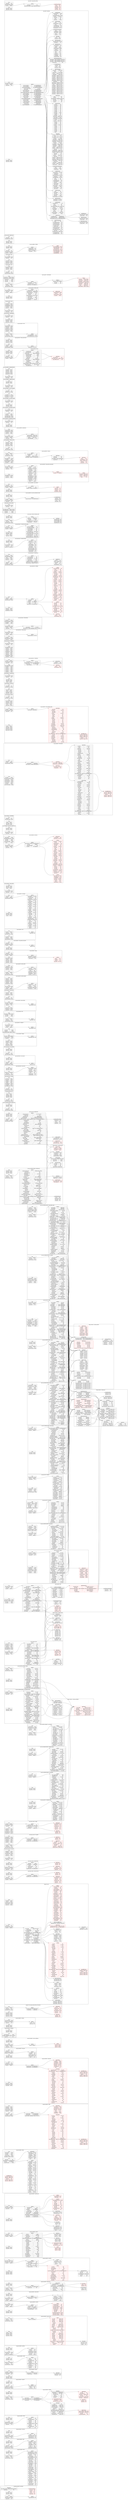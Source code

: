 digraph {
  rankdir=LR;
  subgraph cluster_0 {
    label="api_dmm_payment / paycheck";
    node [style="filled", color=white, style="solid", color=gray20];
    api_dmm_payment__paycheck__ReqApiData [label="<ReqApiData> ReqApiData  | { api_volume_setting | <api_volume_setting> Option\<ApiVolumeSetting\> } | { api_skin_id | <api_skin_id> i64 }", shape=record];
    api_dmm_payment__paycheck__ApiVolumeSetting;
    api_dmm_payment__paycheck__ReqApiData:api_volume_setting:e -> api_dmm_payment__paycheck__ApiVolumeSetting:ApiVolumeSetting:w;
    api_dmm_payment__paycheck__ApiVolumeSetting [label="<ApiVolumeSetting> ApiVolumeSetting  | { api_voice | <api_voice> i64 } | { api_bgm | <api_bgm> i64 } | { api_se | <api_se> i64 } | { api_duty | <api_duty> i64 } | { api_be_left | <api_be_left> i64 }", shape=record, color=red];
    api_dmm_payment__paycheck__Req [label="<Req> Req  | { api_token | <api_token> String } | { api_verno | <api_verno> String }", shape=record];
    api_dmm_payment__paycheck__Res [label="<Res> Res  | { api_data | <api_data> ApiData } | { api_result_msg | <api_result_msg> String } | { api_result | <api_result> i64 }", shape=record];
    api_dmm_payment__paycheck__ApiData;
    api_dmm_payment__paycheck__Res:api_data:e -> api_dmm_payment__paycheck__ApiData:ApiData:w;
    api_dmm_payment__paycheck__ApiData [label="<ApiData> ApiData  | { api_check_value | <api_check_value> i64 }", shape=record];
  }
  subgraph cluster_1 {
    label="api_get_member / basic";
    node [style="filled", color=white, style="solid", color=gray20];
    api_get_member__basic__Req [label="<Req> Req  | { api_token | <api_token> String } | { api_verno | <api_verno> String }", shape=record];
    api_get_member__basic__ApiData [label="<ApiData> ApiData  | { api_nickname_id | <api_nickname_id> String } | { api_tutorial_progress | <api_tutorial_progress> i64 } | { api_furniture | <api_furniture> Vec\<i64\> } | { api_fcoin | <api_fcoin> i64 } | { api_max_kagu | <api_max_kagu> i64 } | { api_pt_challenged_win | <api_pt_challenged_win> i64 } | { api_experience | <api_experience> i64 } | { api_ms_success | <api_ms_success> i64 } | { api_st_win | <api_st_win> i64 } | { api_starttime | <api_starttime> i64 } | { api_ms_count | <api_ms_count> i64 } | { api_comment_id | <api_comment_id> String } | { api_firstflag | <api_firstflag> i64 } | { api_tutorial | <api_tutorial> i64 } | { api_pt_win | <api_pt_win> i64 } | { api_count_deck | <api_count_deck> i64 } | { api_active_flag | <api_active_flag> i64 } | { api_pt_challenged | <api_pt_challenged> i64 } | { api_medals | <api_medals> i64 } | { api_max_slotitem | <api_max_slotitem> i64 } | { api_pvp | <api_pvp> Vec\<i64\> } | { api_fleetname | <api_fleetname> Value } | { api_level | <api_level> i64 } | { api_comment | <api_comment> String } | { api_pt_lose | <api_pt_lose> i64 } | { api_count_ndock | <api_count_ndock> i64 } | { api_rank | <api_rank> i64 } | { api_member_id | <api_member_id> String } | { api_nickname | <api_nickname> String } | { api_playtime | <api_playtime> i64 } | { api_st_lose | <api_st_lose> i64 } | { api_count_kdock | <api_count_kdock> i64 } | { api_max_chara | <api_max_chara> i64 }", shape=record];
    api_get_member__basic__Res [label="<Res> Res  | { api_data | <api_data> ApiData } | { api_result | <api_result> i64 } | { api_result_msg | <api_result_msg> String }", shape=record];
    api_get_member__basic__Res:api_data:e -> api_get_member__basic__ApiData:ApiData:w;
  }
  subgraph cluster_2 {
    label="api_get_member / deck";
    node [style="filled", color=white, style="solid", color=gray20];
    api_get_member__deck__ApiData [label="<ApiData> ApiData  | { api_flagship | <api_flagship> String } | { api_ship | <api_ship> Vec\<i64\> } | { api_name | <api_name> String } | { api_member_id | <api_member_id> i64 } | { api_id | <api_id> i64 } | { api_name_id | <api_name_id> String } | { api_mission | <api_mission> Vec\<i64\> }", shape=record];
    api_get_member__deck__Req [label="<Req> Req  | { api_token | <api_token> String } | { api_verno | <api_verno> String }", shape=record];
    api_get_member__deck__Res [label="<Res> Res  | { api_result | <api_result> i64 } | { api_data | <api_data> Vec\<ApiData\> } | { api_result_msg | <api_result_msg> String }", shape=record];
    api_get_member__deck__Res:api_data:e -> api_get_member__deck__ApiData:ApiData:w;
  }
  subgraph cluster_3 {
    label="api_get_member / furniture";
    node [style="filled", color=white, style="solid", color=gray20];
    api_get_member__furniture__ApiData [label="<ApiData> ApiData  | { api_id | <api_id> i64 } | { api_furniture_type | <api_furniture_type> i64 } | { api_furniture_no | <api_furniture_no> i64 } | { api_furniture_id | <api_furniture_id> i64 }", shape=record];
    api_get_member__furniture__Req [label="<Req> Req  | { api_verno | <api_verno> i64 } | { api_token | <api_token> String }", shape=record];
    api_get_member__furniture__Res [label="<Res> Res  | { api_result_msg | <api_result_msg> String } | { api_data | <api_data> Vec\<ApiData\> } | { api_result | <api_result> i64 }", shape=record];
    api_get_member__furniture__Res:api_data:e -> api_get_member__furniture__ApiData:ApiData:w;
  }
  subgraph cluster_4 {
    label="api_get_member / kdock";
    node [style="filled", color=white, style="solid", color=gray20];
    api_get_member__kdock__Req [label="<Req> Req  | { api_verno | <api_verno> String } | { api_token | <api_token> String }", shape=record];
    api_get_member__kdock__Res [label="<Res> Res  | { api_result_msg | <api_result_msg> String } | { api_data | <api_data> Vec\<ApiData\> } | { api_result | <api_result> i64 }", shape=record];
    api_get_member__kdock__ApiData;
    api_get_member__kdock__Res:api_data:e -> api_get_member__kdock__ApiData:ApiData:w;
    api_get_member__kdock__ApiData [label="<ApiData> ApiData  | { api_item4 | <api_item4> i64 } | { api_created_ship_id | <api_created_ship_id> i64 } | { api_item2 | <api_item2> i64 } | { api_item5 | <api_item5> i64 } | { api_item1 | <api_item1> i64 } | { api_complete_time_str | <api_complete_time_str> String } | { api_state | <api_state> i64 } | { api_item3 | <api_item3> i64 } | { api_complete_time | <api_complete_time> i64 } | { api_id | <api_id> i64 }", shape=record];
  }
  subgraph cluster_5 {
    label="api_get_member / mapinfo";
    node [style="filled", color=white, style="solid", color=gray20];
    api_get_member__mapinfo__ApiPlaneInfo [label="<ApiPlaneInfo> ApiPlaneInfo  | { api_state | <api_state> i64 } | { api_squadron_id | <api_squadron_id> i64 } | { api_count | <api_count> Option\<i64\> } | { api_slotid | <api_slotid> i64 } | { api_max_count | <api_max_count> Option\<i64\> } | { api_cond | <api_cond> Option\<i64\> }", shape=record, color=red];
    api_get_member__mapinfo__ApiMapInfo [label="<ApiMapInfo> ApiMapInfo  | { api_id | <api_id> i64 } | { api_gauge_type | <api_gauge_type> Option\<i64\> } | { api_defeat_count | <api_defeat_count> Option\<i64\> } | { api_air_base_decks | <api_air_base_decks> Option\<i64\> } | { api_cleared | <api_cleared> i64 } | { api_m10 | <api_m10> Option\<i64\> } | { api_required_defeat_count | <api_required_defeat_count> Option\<i64\> } | { api_eventmap | <api_eventmap> Option\<ApiEventmap\> } | { api_s_no | <api_s_no> Option\<i64\> } | { api_sally_flag | <api_sally_flag> Option\<Vec\<i64\>\> } | { api_gauge_num | <api_gauge_num> Option\<i64\> }", shape=record];
    api_get_member__mapinfo__ApiEventmap;
    api_get_member__mapinfo__ApiMapInfo:api_eventmap:e -> api_get_member__mapinfo__ApiEventmap:ApiEventmap:w;
    api_get_member__mapinfo__ApiAirBaseExpandedInfo [label="<ApiAirBaseExpandedInfo> ApiAirBaseExpandedInfo  | { api_area_id | <api_area_id> i64 } | { api_maintenance_level | <api_maintenance_level> i64 }", shape=record, color=red];
    api_get_member__mapinfo__ApiDistance [label="<ApiDistance> ApiDistance  | { api_base | <api_base> i64 } | { api_bonus | <api_bonus> i64 }", shape=record, color=red];
    api_get_member__mapinfo__ApiAirBase [label="<ApiAirBase> ApiAirBase  | { api_plane_info | <api_plane_info> Vec\<ApiPlaneInfo\> } | { api_distance | <api_distance> ApiDistance } | { api_action_kind | <api_action_kind> i64 } | { api_rid | <api_rid> i64 } | { api_area_id | <api_area_id> i64 } | { api_name | <api_name> String }", shape=record];
    api_get_member__mapinfo__ApiAirBase:api_plane_info:e -> api_get_member__mapinfo__ApiPlaneInfo:ApiPlaneInfo:w;
    api_get_member__mapinfo__ApiAirBase:api_distance:e -> api_get_member__mapinfo__ApiDistance:ApiDistance:w;
    api_get_member__mapinfo__Req [label="<Req> Req  | { api_verno | <api_verno> String } | { api_token | <api_token> String }", shape=record];
    api_get_member__mapinfo__ApiData [label="<ApiData> ApiData  | { api_air_base | <api_air_base> Vec\<ApiAirBase\> } | { api_air_base_expanded_info | <api_air_base_expanded_info> Vec\<ApiAirBaseExpandedInfo\> } | { api_map_info | <api_map_info> Vec\<ApiMapInfo\> }", shape=record];
    api_get_member__mapinfo__ApiData:api_air_base:e -> api_get_member__mapinfo__ApiAirBase:ApiAirBase:w;
    api_get_member__mapinfo__ApiData:api_air_base_expanded_info:e -> api_get_member__mapinfo__ApiAirBaseExpandedInfo:ApiAirBaseExpandedInfo:w;
    api_get_member__mapinfo__ApiData:api_map_info:e -> api_get_member__mapinfo__ApiMapInfo:ApiMapInfo:w;
    api_get_member__mapinfo__ApiEventmap [label="<ApiEventmap> ApiEventmap  | { api_now_maphp | <api_now_maphp> Option\<i64\> } | { api_max_maphp | <api_max_maphp> Option\<i64\> } | { api_state | <api_state> i64 } | { api_selected_rank | <api_selected_rank> i64 }", shape=record, color=red];
    api_get_member__mapinfo__Res [label="<Res> Res  | { api_data | <api_data> ApiData } | { api_result | <api_result> i64 } | { api_result_msg | <api_result_msg> String }", shape=record];
    api_get_member__mapinfo__Res:api_data:e -> api_get_member__mapinfo__ApiData:ApiData:w;
  }
  subgraph cluster_6 {
    label="api_get_member / material";
    node [style="filled", color=white, style="solid", color=gray20];
    api_get_member__material__Req [label="<Req> Req  | { api_verno | <api_verno> i64 } | { api_token | <api_token> String }", shape=record];
    api_get_member__material__ApiData [label="<ApiData> ApiData  | { api_member_id | <api_member_id> i64 } | { api_id | <api_id> i64 } | { api_value | <api_value> i64 }", shape=record];
    api_get_member__material__Res [label="<Res> Res  | { api_result | <api_result> i64 } | { api_data | <api_data> Vec\<ApiData\> } | { api_result_msg | <api_result_msg> String }", shape=record];
    api_get_member__material__Res:api_data:e -> api_get_member__material__ApiData:ApiData:w;
  }
  subgraph cluster_7 {
    label="api_get_member / mission";
    node [style="filled", color=white, style="solid", color=gray20];
    api_get_member__mission__ApiListItem [label="<ApiListItem> ApiListItem  | { api_mission_id | <api_mission_id> i64 } | { api_state | <api_state> i64 }", shape=record];
    api_get_member__mission__Res [label="<Res> Res  | { api_data | <api_data> ApiData } | { api_result_msg | <api_result_msg> String } | { api_result | <api_result> i64 }", shape=record];
    api_get_member__mission__ApiData;
    api_get_member__mission__Res:api_data:e -> api_get_member__mission__ApiData:ApiData:w;
    api_get_member__mission__ApiData [label="<ApiData> ApiData  | { api_list_items | <api_list_items> Vec\<ApiListItem\> } | { api_limit_time | <api_limit_time> Vec\<i64\> }", shape=record];
    api_get_member__mission__ApiData:api_list_items:e -> api_get_member__mission__ApiListItem:ApiListItem:w;
    api_get_member__mission__Req [label="<Req> Req  | { api_verno | <api_verno> String } | { api_token | <api_token> String }", shape=record];
  }
  subgraph cluster_8 {
    label="api_get_member / ndock";
    node [style="filled", color=white, style="solid", color=gray20];
    api_get_member__ndock__Req [label="<Req> Req  | { api_verno | <api_verno> i64 } | { api_token | <api_token> String }", shape=record];
    api_get_member__ndock__Res [label="<Res> Res  | { api_data | <api_data> Vec\<ApiData\> } | { api_result | <api_result> i64 } | { api_result_msg | <api_result_msg> String }", shape=record];
    api_get_member__ndock__ApiData;
    api_get_member__ndock__Res:api_data:e -> api_get_member__ndock__ApiData:ApiData:w;
    api_get_member__ndock__ApiData [label="<ApiData> ApiData  | { api_id | <api_id> i64 } | { api_item3 | <api_item3> i64 } | { api_complete_time | <api_complete_time> i64 } | { api_item2 | <api_item2> i64 } | { api_ship_id | <api_ship_id> i64 } | { api_complete_time_str | <api_complete_time_str> String } | { api_state | <api_state> i64 } | { api_member_id | <api_member_id> i64 } | { api_item4 | <api_item4> i64 } | { api_item1 | <api_item1> i64 }", shape=record];
  }
  subgraph cluster_9 {
    label="api_get_member / payitem";
    node [style="filled", color=white, style="solid", color=gray20];
    api_get_member__payitem__Req [label="<Req> Req  | { api_verno | <api_verno> String } | { api_token | <api_token> String }", shape=record];
    api_get_member__payitem__Res [label="<Res> Res  | { api_result_msg | <api_result_msg> String } | { api_result | <api_result> i64 } | { api_data | <api_data> Vec\<ApiData\> }", shape=record];
    api_get_member__payitem__ApiData;
    api_get_member__payitem__Res:api_data:e -> api_get_member__payitem__ApiData:ApiData:w;
    api_get_member__payitem__ApiData [label="<ApiData> ApiData  | { api_price | <api_price> i64 } | { api_type | <api_type> i64 } | { api_payitem_id | <api_payitem_id> String } | { api_description | <api_description> String } | { api_count | <api_count> i64 } | { api_name | <api_name> String }", shape=record];
  }
  subgraph cluster_10 {
    label="api_get_member / picture_book";
    node [style="filled", color=white, style="solid", color=gray20];
    api_get_member__picture_book__Res [label="<Res> Res  | { api_data | <api_data> ApiData } | { api_result | <api_result> i64 } | { api_result_msg | <api_result_msg> String }", shape=record];
    api_get_member__picture_book__ApiData;
    api_get_member__picture_book__Res:api_data:e -> api_get_member__picture_book__ApiData:ApiData:w;
    api_get_member__picture_book__Req [label="<Req> Req  | { api_no | <api_no> String } | { api_token | <api_token> String } | { api_type | <api_type> String } | { api_verno | <api_verno> String }", shape=record];
    api_get_member__picture_book__QVoiceInfo [label="<QVoiceInfo> QVoiceInfo  | { api_voice_id | <api_voice_id> i64 } | { api_icon_id | <api_icon_id> i64 } | { api_no | <api_no> i64 }", shape=record];
    api_get_member__picture_book__ApiList [label="<ApiList> ApiList  | { api_ctype | <api_ctype> Option\<i64\> } | { api_taik | <api_taik> Option\<i64\> } | { api_houk | <api_houk> Option\<i64\> } | { api_cnum | <api_cnum> Option\<i64\> } | { api_raig | <api_raig> i64 } | { api_kaih | <api_kaih> Option\<i64\> } | { api_sinfo | <api_sinfo> Option\<String\> } | { api_yomi | <api_yomi> Option\<String\> } | { api_flag | <api_flag> Option\<Vec\<i64\>\> } | { api_souk | <api_souk> i64 } | { api_name | <api_name> String } | { api_state | <api_state> Vec\<DuoType\<i64, Vec\<i64\>\>\> } | { api_table_id | <api_table_id> Vec\<i64\> } | { api_houg | <api_houg> i64 } | { api_soku | <api_soku> Option\<i64\> } | { api_info | <api_info> Option\<String\> } | { api_houm | <api_houm> Option\<i64\> } | { api_baku | <api_baku> Option\<i64\> } | { api_saku | <api_saku> Option\<i64\> } | { api_stype | <api_stype> Option\<i64\> } | { api_leng | <api_leng> i64 } | { api_tyku | <api_tyku> i64 } | { api_q_voice_info | <api_q_voice_info> Option\<Vec\<QVoiceInfo\>\> } | { api_type | <api_type> Option\<Vec\<i64\>\> } | { api_index_no | <api_index_no> i64 } | { api_tais | <api_tais> i64 }", shape=record, color=red];
    api_get_member__picture_book__ApiList:api_q_voice_info:e -> api_get_member__picture_book__QVoiceInfo:QVoiceInfo:w;
    api_get_member__picture_book__ApiData [label="<ApiData> ApiData  | { api_list | <api_list> Vec\<ApiList\> }", shape=record];
    api_get_member__picture_book__ApiData:api_list:e -> api_get_member__picture_book__ApiList:ApiList:w;
  }
  subgraph cluster_11 {
    label="api_get_member / practice";
    node [style="filled", color=white, style="solid", color=gray20];
    api_get_member__practice__Res [label="<Res> Res  | { api_result_msg | <api_result_msg> String } | { api_result | <api_result> i64 } | { api_data | <api_data> ApiData }", shape=record];
    api_get_member__practice__ApiData;
    api_get_member__practice__Res:api_data:e -> api_get_member__practice__ApiData:ApiData:w;
    api_get_member__practice__ApiList [label="<ApiList> ApiList  | { api_enemy_level | <api_enemy_level> i64 } | { api_enemy_flag | <api_enemy_flag> i64 } | { api_enemy_flag_ship | <api_enemy_flag_ship> i64 } | { api_enemy_name | <api_enemy_name> String } | { api_enemy_rank | <api_enemy_rank> String } | { api_enemy_id | <api_enemy_id> i64 } | { api_medals | <api_medals> i64 } | { api_state | <api_state> i64 } | { api_enemy_comment_id | <api_enemy_comment_id> String } | { api_enemy_name_id | <api_enemy_name_id> String } | { api_enemy_comment | <api_enemy_comment> String }", shape=record, color=red];
    api_get_member__practice__Req [label="<Req> Req  | { api_verno | <api_verno> String } | { api_token | <api_token> String }", shape=record];
    api_get_member__practice__ApiData [label="<ApiData> ApiData  | { api_create_kind | <api_create_kind> i64 } | { api_list | <api_list> Vec\<ApiList\> } | { api_entry_limit | <api_entry_limit> Option\<i64\> } | { api_selected_kind | <api_selected_kind> i64 }", shape=record];
    api_get_member__practice__ApiData:api_list:e -> api_get_member__practice__ApiList:ApiList:w;
  }
  subgraph cluster_12 {
    label="api_get_member / preset_deck";
    node [style="filled", color=white, style="solid", color=gray20];
    api_get_member__preset_deck__Req [label="<Req> Req  | { api_verno | <api_verno> String } | { api_token | <api_token> String }", shape=record];
    api_get_member__preset_deck__ApiData [label="<ApiData> ApiData  | { api_deck | <api_deck> HashMap\<String, N\> } | { api_max_num | <api_max_num> i64 }", shape=record];
    api_get_member__preset_deck__N;
    api_get_member__preset_deck__ApiData:api_deck:e -> api_get_member__preset_deck__N:N:w;
    api_get_member__preset_deck__Res [label="<Res> Res  | { api_result_msg | <api_result_msg> String } | { api_result | <api_result> i64 } | { api_data | <api_data> ApiData }", shape=record];
    api_get_member__preset_deck__Res:api_data:e -> api_get_member__preset_deck__ApiData:ApiData:w;
    api_get_member__preset_deck__N [label="<N> N  | { api_ship | <api_ship> Vec\<i64\> } | { api_name_id | <api_name_id> String } | { api_lock_flag | <api_lock_flag> Option\<i64\> } | { api_preset_no | <api_preset_no> i64 } | { api_name | <api_name> String }", shape=record];
  }
  subgraph cluster_13 {
    label="api_get_member / preset_slot";
    node [style="filled", color=white, style="solid", color=gray20];
    api_get_member__preset_slot__ApiData [label="<ApiData> ApiData  | { api_preset_items | <api_preset_items> Vec\<ApiPresetItem\> } | { api_max_num | <api_max_num> i64 }", shape=record];
    api_get_member__preset_slot__ApiPresetItem;
    api_get_member__preset_slot__ApiData:api_preset_items:e -> api_get_member__preset_slot__ApiPresetItem:ApiPresetItem:w;
    api_get_member__preset_slot__Req [label="<Req> Req  | { api_token | <api_token> String } | { api_verno | <api_verno> String }", shape=record];
    api_get_member__preset_slot__ApiSlotItem [label="<ApiSlotItem> ApiSlotItem  | { api_id | <api_id> i64 } | { api_level | <api_level> i64 }", shape=record, color=red];
    api_get_member__preset_slot__ApiPresetItem [label="<ApiPresetItem> ApiPresetItem  | { api_selected_mode | <api_selected_mode> i64 } | { api_slot_item | <api_slot_item> Vec\<ApiSlotItem\> } | { api_slot_item_ex | <api_slot_item_ex> Option\<ApiSlotItemEx\> } | { api_lock_flag | <api_lock_flag> i64 } | { api_slot_ex_flag | <api_slot_ex_flag> i64 } | { api_name | <api_name> String } | { api_preset_no | <api_preset_no> i64 }", shape=record];
    api_get_member__preset_slot__ApiPresetItem:api_slot_item:e -> api_get_member__preset_slot__ApiSlotItem:ApiSlotItem:w;
    api_get_member__preset_slot__ApiSlotItemEx;
    api_get_member__preset_slot__ApiPresetItem:api_slot_item_ex:e -> api_get_member__preset_slot__ApiSlotItemEx:ApiSlotItemEx:w;
    api_get_member__preset_slot__ApiSlotItemEx [label="<ApiSlotItemEx> ApiSlotItemEx  | { api_id | <api_id> i64 } | { api_level | <api_level> i64 }", shape=record];
    api_get_member__preset_slot__Res [label="<Res> Res  | { api_data | <api_data> ApiData } | { api_result | <api_result> i64 } | { api_result_msg | <api_result_msg> String }", shape=record];
    api_get_member__preset_slot__Res:api_data:e -> api_get_member__preset_slot__ApiData:ApiData:w;
  }
  subgraph cluster_14 {
    label="api_get_member / questlist";
    node [style="filled", color=white, style="solid", color=gray20];
    api_get_member__questlist__Res [label="<Res> Res  | { api_result | <api_result> Option\<i64\> } | { api_result_msg | <api_result_msg> String } | { api_data | <api_data> ApiData }", shape=record];
    api_get_member__questlist__ApiData;
    api_get_member__questlist__Res:api_data:e -> api_get_member__questlist__ApiData:ApiData:w;
    api_get_member__questlist__ApiCList [label="<ApiCList> ApiCList  | { api_c_flag | <api_c_flag> i64 } | { api_progress_flag | <api_progress_flag> i64 } | { api_no | <api_no> i64 } | { api_state | <api_state> i64 }", shape=record];
    api_get_member__questlist__ApiSelectRewards [label="<ApiSelectRewards> ApiSelectRewards  | { api_mst_id | <api_mst_id> i64 } | { api_count | <api_count> i64 } | { api_slotitem_level | <api_slotitem_level> Option\<i64\> } | { api_kind | <api_kind> i64 } | { api_no | <api_no> i64 }", shape=record];
    api_get_member__questlist__Req [label="<Req> Req  | { api_tab_id | <api_tab_id> String } | { api_token | <api_token> String } | { api_verno | <api_verno> String }", shape=record];
    api_get_member__questlist__ApiList [label="<ApiList> ApiList  | { api_state | <api_state> i64 } | { api_voice_id | <api_voice_id> i64 } | { api_invalid_flag | <api_invalid_flag> i64 } | { api_title | <api_title> String } | { api_select_rewards | <api_select_rewards> Option\<Vec\<Vec\<ApiSelectRewards\>\>\> } | { api_category | <api_category> i64 } | { api_no | <api_no> i64 } | { api_type | <api_type> i64 } | { api_label_type | <api_label_type> i64 } | { api_get_material | <api_get_material> Vec\<i64\> } | { api_progress_flag | <api_progress_flag> i64 } | { api_lost_badges | <api_lost_badges> Option\<i64\> } | { api_bonus_flag | <api_bonus_flag> i64 } | { api_detail | <api_detail> String }", shape=record, color=red];
    api_get_member__questlist__ApiList:api_select_rewards:e -> api_get_member__questlist__ApiSelectRewards:ApiSelectRewards:w;
    api_get_member__questlist__ApiData [label="<ApiData> ApiData  | { api_completed_kind | <api_completed_kind> i64 } | { api_exec_type | <api_exec_type> i64 } | { api_c_list | <api_c_list> Option\<Vec\<ApiCList\>\> } | { api_count | <api_count> i64 } | { api_list | <api_list> Option\<Vec\<ApiList\>\> } | { api_exec_count | <api_exec_count> i64 }", shape=record];
    api_get_member__questlist__ApiData:api_c_list:e -> api_get_member__questlist__ApiCList:ApiCList:w;
    api_get_member__questlist__ApiData:api_list:e -> api_get_member__questlist__ApiList:ApiList:w;
  }
  subgraph cluster_15 {
    label="api_get_member / record";
    node [style="filled", color=white, style="solid", color=gray20];
    api_get_member__record__ApiAirBaseExpandedInfo [label="<ApiAirBaseExpandedInfo> ApiAirBaseExpandedInfo  | { api_area_id | <api_area_id> i64 } | { api_maintenance_level | <api_maintenance_level> i64 }", shape=record, color=red];
    api_get_member__record__ApiPractice [label="<ApiPractice> ApiPractice  | { api_rate | <api_rate> String } | { api_win | <api_win> String } | { api_lose | <api_lose> String }", shape=record];
    api_get_member__record__Res [label="<Res> Res  | { api_result | <api_result> i64 } | { api_result_msg | <api_result_msg> String } | { api_data | <api_data> ApiData }", shape=record];
    api_get_member__record__ApiData;
    api_get_member__record__Res:api_data:e -> api_get_member__record__ApiData:ApiData:w;
    api_get_member__record__Req [label="<Req> Req  | { api_verno | <api_verno> String } | { api_token | <api_token> String }", shape=record];
    api_get_member__record__ApiData [label="<ApiData> ApiData  | { api_cmt | <api_cmt> String } | { api_mission | <api_mission> ApiMission } | { api_furniture | <api_furniture> i64 } | { api_practice | <api_practice> ApiPractice } | { api_air_base_expanded_info | <api_air_base_expanded_info> Vec\<ApiAirBaseExpandedInfo\> } | { api_war | <api_war> ApiWar } | { api_slotitem | <api_slotitem> Vec\<i64\> } | { api_material_max | <api_material_max> i64 } | { api_rank | <api_rank> i64 } | { api_kdoc | <api_kdoc> i64 } | { api_friend | <api_friend> i64 } | { api_level | <api_level> i64 } | { api_ship | <api_ship> Vec\<i64\> } | { api_nickname | <api_nickname> String } | { api_large_dock | <api_large_dock> i64 } | { api_cmt_id | <api_cmt_id> String } | { api_member_id | <api_member_id> i64 } | { api_deck | <api_deck> i64 } | { api_ndoc | <api_ndoc> i64 } | { api_complate | <api_complate> Vec\<String\> } | { api_experience | <api_experience> Vec\<i64\> } | { api_nickname_id | <api_nickname_id> String } | { api_photo_url | <api_photo_url> String }", shape=record];
    api_get_member__record__ApiMission;
    api_get_member__record__ApiData:api_mission:e -> api_get_member__record__ApiMission:ApiMission:w;
    api_get_member__record__ApiData:api_practice:e -> api_get_member__record__ApiPractice:ApiPractice:w;
    api_get_member__record__ApiData:api_air_base_expanded_info:e -> api_get_member__record__ApiAirBaseExpandedInfo:ApiAirBaseExpandedInfo:w;
    api_get_member__record__ApiWar;
    api_get_member__record__ApiData:api_war:e -> api_get_member__record__ApiWar:ApiWar:w;
    api_get_member__record__ApiWar [label="<ApiWar> ApiWar  | { api_rate | <api_rate> String } | { api_lose | <api_lose> String } | { api_win | <api_win> String }", shape=record, color=red];
    api_get_member__record__ApiMission [label="<ApiMission> ApiMission  | { api_success | <api_success> String } | { api_rate | <api_rate> String } | { api_count | <api_count> String }", shape=record];
  }
  subgraph cluster_16 {
    label="api_get_member / require_info";
    node [style="filled", color=white, style="solid", color=gray20];
    api_get_member__require_info__ApiSlotItem [label="<ApiSlotItem> ApiSlotItem  | { api_id | <api_id> i64 } | { api_level | <api_level> i64 } | { api_slotitem_id | <api_slotitem_id> i64 } | { api_alv | <api_alv> Option\<i64\> } | { api_locked | <api_locked> i64 }", shape=record, color=red];
    api_get_member__require_info__ApiData [label="<ApiData> ApiData  | { api_position_id | <api_position_id> i64 } | { api_basic | <api_basic> ApiBasic } | { api_kdock | <api_kdock> Vec\<ApiKdock\> } | { api_skin_id | <api_skin_id> i64 } | { api_extra_supply | <api_extra_supply> Vec\<i64\> } | { api_oss_setting | <api_oss_setting> ApiOssSetting } | { api_slot_item | <api_slot_item> Vec\<ApiSlotItem\> } | { api_unsetslot | <api_unsetslot> HashMap\<String, Vec\<i64\>\> } | { api_useitem | <api_useitem> Vec\<ApiUseitem\> } | { api_furniture | <api_furniture> Vec\<ApiFurniture\> }", shape=record];
    api_get_member__require_info__ApiBasic;
    api_get_member__require_info__ApiData:api_basic:e -> api_get_member__require_info__ApiBasic:ApiBasic:w;
    api_get_member__require_info__ApiKdock;
    api_get_member__require_info__ApiData:api_kdock:e -> api_get_member__require_info__ApiKdock:ApiKdock:w;
    api_get_member__require_info__ApiOssSetting;
    api_get_member__require_info__ApiData:api_oss_setting:e -> api_get_member__require_info__ApiOssSetting:ApiOssSetting:w;
    api_get_member__require_info__ApiData:api_slot_item:e -> api_get_member__require_info__ApiSlotItem:ApiSlotItem:w;
    api_get_member__require_info__ApiUseitem;
    api_get_member__require_info__ApiData:api_useitem:e -> api_get_member__require_info__ApiUseitem:ApiUseitem:w;
    api_get_member__require_info__ApiFurniture;
    api_get_member__require_info__ApiData:api_furniture:e -> api_get_member__require_info__ApiFurniture:ApiFurniture:w;
    api_get_member__require_info__ApiFurniture [label="<ApiFurniture> ApiFurniture  | { api_furniture_id | <api_furniture_id> i64 } | { api_furniture_type | <api_furniture_type> i64 } | { api_furniture_no | <api_furniture_no> i64 } | { api_id | <api_id> i64 }", shape=record];
    api_get_member__require_info__ApiBasic [label="<ApiBasic> ApiBasic  | { api_member_id | <api_member_id> i64 } | { api_firstflag | <api_firstflag> i64 }", shape=record, color=red];
    api_get_member__require_info__ApiKdock [label="<ApiKdock> ApiKdock  | { api_complete_time_str | <api_complete_time_str> String } | { api_item3 | <api_item3> i64 } | { api_id | <api_id> i64 } | { api_item4 | <api_item4> i64 } | { api_state | <api_state> i64 } | { api_complete_time | <api_complete_time> i64 } | { api_item5 | <api_item5> i64 } | { api_item2 | <api_item2> i64 } | { api_created_ship_id | <api_created_ship_id> i64 } | { api_item1 | <api_item1> i64 }", shape=record, color=red];
    api_get_member__require_info__Res [label="<Res> Res  | { api_data | <api_data> ApiData } | { api_result_msg | <api_result_msg> String } | { api_result | <api_result> i64 }", shape=record];
    api_get_member__require_info__Res:api_data:e -> api_get_member__require_info__ApiData:ApiData:w;
    api_get_member__require_info__ApiUseitem [label="<ApiUseitem> ApiUseitem  | { api_count | <api_count> i64 } | { api_id | <api_id> i64 }", shape=record];
    api_get_member__require_info__Req [label="<Req> Req  | { api_token | <api_token> String } | { api_verno | <api_verno> String }", shape=record];
    api_get_member__require_info__ApiOssSetting [label="<ApiOssSetting> ApiOssSetting  | { api_oss_items | <api_oss_items> Vec\<i64\> } | { api_language_type | <api_language_type> i64 }", shape=record];
  }
  subgraph cluster_17 {
    label="api_get_member / ship2";
    node [style="filled", color=white, style="solid", color=gray20];
    api_get_member__ship2__ApiData [label="<ApiData> ApiData  | { api_slotnum | <api_slotnum> i64 } | { api_sakuteki | <api_sakuteki> Vec\<i64\> } | { api_backs | <api_backs> i64 } | { api_slot | <api_slot> Vec\<i64\> } | { api_kyouka | <api_kyouka> Vec\<i64\> } | { api_ship_id | <api_ship_id> i64 } | { api_taiku | <api_taiku> Vec\<i64\> } | { api_karyoku | <api_karyoku> Vec\<i64\> } | { api_raisou | <api_raisou> Vec\<i64\> } | { api_taisen | <api_taisen> Vec\<i64\> } | { api_slot_ex | <api_slot_ex> i64 } | { api_maxhp | <api_maxhp> i64 } | { api_id | <api_id> i64 } | { api_sortno | <api_sortno> i64 } | { api_locked_equip | <api_locked_equip> i64 } | { api_cond | <api_cond> i64 } | { api_locked | <api_locked> i64 } | { api_kaihi | <api_kaihi> Vec\<i64\> } | { api_soukou | <api_soukou> Vec\<i64\> } | { api_soku | <api_soku> i64 } | { api_fuel | <api_fuel> i64 } | { api_onslot | <api_onslot> Vec\<i64\> } | { api_bull | <api_bull> i64 } | { api_ndock_item | <api_ndock_item> Vec\<i64\> } | { api_lv | <api_lv> i64 } | { api_nowhp | <api_nowhp> i64 } | { api_srate | <api_srate> i64 } | { api_leng | <api_leng> i64 } | { api_ndock_time | <api_ndock_time> i64 } | { api_exp | <api_exp> Vec\<i64\> } | { api_lucky | <api_lucky> Vec\<i64\> }", shape=record];
    api_get_member__ship2__Req [label="<Req> Req  | { api_sort_key | <api_sort_key> String } | { api_token | <api_token> String } | { api_verno | <api_verno> String } | { spi_sort_order | <spi_sort_order> String } | { api_shipid | <api_shipid> Option\<String\> }", shape=record];
    api_get_member__ship2__ApiDataDeck [label="<ApiDataDeck> ApiDataDeck  | { api_mission | <api_mission> Vec\<i64\> } | { api_member_id | <api_member_id> i64 } | { api_name | <api_name> String } | { api_flagship | <api_flagship> String } | { api_ship | <api_ship> Vec\<i64\> } | { api_name_id | <api_name_id> String } | { api_id | <api_id> i64 }", shape=record];
    api_get_member__ship2__Res [label="<Res> Res  | { api_result | <api_result> i64 } | { api_data_deck | <api_data_deck> Vec\<ApiDataDeck\> } | { api_data | <api_data> Vec\<ApiData\> } | { api_result_msg | <api_result_msg> String }", shape=record];
    api_get_member__ship2__Res:api_data_deck:e -> api_get_member__ship2__ApiDataDeck:ApiDataDeck:w;
    api_get_member__ship2__Res:api_data:e -> api_get_member__ship2__ApiData:ApiData:w;
    api_get_member__ship2__ApiSpEffectItem [label="<ApiSpEffectItem> ApiSpEffectItem  | { api_houg | <api_houg> Option\<i64\> } | { api_kaih | <api_kaih> Option\<i64\> } | { api_kind | <api_kind> i64 } | { api_raig | <api_raig> Option\<i64\> } | { api_souk | <api_souk> Option\<i64\> }", shape=record, color=red];
  }
  subgraph cluster_18 {
    label="api_get_member / ship3";
    node [style="filled", color=white, style="solid", color=gray20];
    api_get_member__ship3__ApiData [label="<ApiData> ApiData  | { api_deck_data | <api_deck_data> Vec\<ApiDeckData\> } | { api_ship_data | <api_ship_data> Vec\<ApiShipData\> } | { api_slot_data | <api_slot_data> HashMap\<String, Vec\<i64\>\> }", shape=record];
    api_get_member__ship3__ApiDeckData;
    api_get_member__ship3__ApiData:api_deck_data:e -> api_get_member__ship3__ApiDeckData:ApiDeckData:w;
    api_get_member__ship3__ApiShipData;
    api_get_member__ship3__ApiData:api_ship_data:e -> api_get_member__ship3__ApiShipData:ApiShipData:w;
    api_get_member__ship3__ApiShipData [label="<ApiShipData> ApiShipData  | { api_taisen | <api_taisen> Vec\<i64\> } | { api_bull | <api_bull> i64 } | { api_slot | <api_slot> Vec\<i64\> } | { api_sortno | <api_sortno> i64 } | { api_ship_id | <api_ship_id> i64 } | { api_sakuteki | <api_sakuteki> Vec\<i64\> } | { api_locked_equip | <api_locked_equip> i64 } | { api_srate | <api_srate> i64 } | { api_kaihi | <api_kaihi> Vec\<i64\> } | { api_slot_ex | <api_slot_ex> i64 } | { api_leng | <api_leng> i64 } | { api_taiku | <api_taiku> Vec\<i64\> } | { api_ndock_item | <api_ndock_item> Vec\<i64\> } | { api_lucky | <api_lucky> Vec\<i64\> } | { api_lv | <api_lv> i64 } | { api_exp | <api_exp> Vec\<i64\> } | { api_soku | <api_soku> i64 } | { api_backs | <api_backs> i64 } | { api_fuel | <api_fuel> i64 } | { api_cond | <api_cond> i64 } | { api_id | <api_id> i64 } | { api_locked | <api_locked> i64 } | { api_sally_area | <api_sally_area> Option\<i64\> } | { api_sp_effect_items | <api_sp_effect_items> Option\<Vec\<ApiSpEffectItems\>\> } | { api_kyouka | <api_kyouka> Vec\<i64\> } | { api_soukou | <api_soukou> Vec\<i64\> } | { api_onslot | <api_onslot> Vec\<i64\> } | { api_slotnum | <api_slotnum> i64 } | { api_raisou | <api_raisou> Vec\<i64\> } | { api_nowhp | <api_nowhp> i64 } | { api_maxhp | <api_maxhp> i64 } | { api_ndock_time | <api_ndock_time> i64 } | { api_karyoku | <api_karyoku> Vec\<i64\> }", shape=record, color=red];
    api_get_member__ship3__ApiSpEffectItems;
    api_get_member__ship3__ApiShipData:api_sp_effect_items:e -> api_get_member__ship3__ApiSpEffectItems:ApiSpEffectItems:w;
    api_get_member__ship3__Req [label="<Req> Req  | { api_token | <api_token> String } | { api_shipid | <api_shipid> String } | { api_sort_key | <api_sort_key> String } | { spi_sort_order | <spi_sort_order> String } | { api_verno | <api_verno> String }", shape=record];
    api_get_member__ship3__ApiSpEffectItems [label="<ApiSpEffectItems> ApiSpEffectItems  | { api_houg | <api_houg> Option\<i64\> } | { api_souk | <api_souk> Option\<i64\> } | { api_kind | <api_kind> i64 } | { api_raig | <api_raig> Option\<i64\> } | { api_kaih | <api_kaih> Option\<i64\> }", shape=record, color=red];
    api_get_member__ship3__Res [label="<Res> Res  | { api_result | <api_result> i64 } | { api_data | <api_data> ApiData } | { api_result_msg | <api_result_msg> String }", shape=record];
    api_get_member__ship3__Res:api_data:e -> api_get_member__ship3__ApiData:ApiData:w;
    api_get_member__ship3__ApiDeckData [label="<ApiDeckData> ApiDeckData  | { api_name_id | <api_name_id> String } | { api_member_id | <api_member_id> i64 } | { api_mission | <api_mission> Vec\<i64\> } | { api_ship | <api_ship> Vec\<i64\> } | { api_id | <api_id> i64 } | { api_name | <api_name> String } | { api_flagship | <api_flagship> String }", shape=record, color=red];
  }
  subgraph cluster_19 {
    label="api_get_member / ship_deck";
    node [style="filled", color=white, style="solid", color=gray20];
    api_get_member__ship_deck__ApiSpEffectItems [label="<ApiSpEffectItems> ApiSpEffectItems  | { api_raig | <api_raig> Option\<i64\> } | { api_souk | <api_souk> Option\<i64\> } | { api_kind | <api_kind> i64 } | { api_kaih | <api_kaih> Option\<i64\> } | { api_houg | <api_houg> Option\<i64\> }", shape=record, color=red];
    api_get_member__ship_deck__ApiShipData [label="<ApiShipData> ApiShipData  | { api_ndock_item | <api_ndock_item> Vec\<i64\> } | { api_sp_effect_items | <api_sp_effect_items> Option\<Vec\<ApiSpEffectItems\>\> } | { api_taisen | <api_taisen> Vec\<i64\> } | { api_fuel | <api_fuel> i64 } | { api_sakuteki | <api_sakuteki> Vec\<i64\> } | { api_backs | <api_backs> i64 } | { api_kaihi | <api_kaihi> Vec\<i64\> } | { api_id | <api_id> i64 } | { api_nowhp | <api_nowhp> i64 } | { api_exp | <api_exp> Vec\<i64\> } | { api_taiku | <api_taiku> Vec\<i64\> } | { api_slotnum | <api_slotnum> i64 } | { api_slot_ex | <api_slot_ex> i64 } | { api_cond | <api_cond> i64 } | { api_soukou | <api_soukou> Vec\<i64\> } | { api_kyouka | <api_kyouka> Vec\<i64\> } | { api_sortno | <api_sortno> i64 } | { api_sally_area | <api_sally_area> Option\<i64\> } | { api_soku | <api_soku> i64 } | { api_bull | <api_bull> i64 } | { api_karyoku | <api_karyoku> Vec\<i64\> } | { api_lucky | <api_lucky> Vec\<i64\> } | { api_ship_id | <api_ship_id> i64 } | { api_onslot | <api_onslot> Vec\<i64\> } | { api_srate | <api_srate> i64 } | { api_locked | <api_locked> i64 } | { api_slot | <api_slot> Vec\<i64\> } | { api_maxhp | <api_maxhp> i64 } | { api_leng | <api_leng> i64 } | { api_ndock_time | <api_ndock_time> i64 } | { api_lv | <api_lv> i64 } | { api_locked_equip | <api_locked_equip> i64 } | { api_raisou | <api_raisou> Vec\<i64\> }", shape=record, color=red];
    api_get_member__ship_deck__ApiShipData:api_sp_effect_items:e -> api_get_member__ship_deck__ApiSpEffectItems:ApiSpEffectItems:w;
    api_get_member__ship_deck__ApiData [label="<ApiData> ApiData  | { api_deck_data | <api_deck_data> Vec\<ApiDeckData\> } | { api_ship_data | <api_ship_data> Vec\<ApiShipData\> }", shape=record];
    api_get_member__ship_deck__ApiDeckData;
    api_get_member__ship_deck__ApiData:api_deck_data:e -> api_get_member__ship_deck__ApiDeckData:ApiDeckData:w;
    api_get_member__ship_deck__ApiData:api_ship_data:e -> api_get_member__ship_deck__ApiShipData:ApiShipData:w;
    api_get_member__ship_deck__Res [label="<Res> Res  | { api_result | <api_result> i64 } | { api_result_msg | <api_result_msg> String } | { api_data | <api_data> ApiData }", shape=record];
    api_get_member__ship_deck__Res:api_data:e -> api_get_member__ship_deck__ApiData:ApiData:w;
    api_get_member__ship_deck__Req [label="<Req> Req  | { api_verno | <api_verno> String } | { api_deck_rid | <api_deck_rid> String } | { api_token | <api_token> String }", shape=record];
    api_get_member__ship_deck__ApiDeckData [label="<ApiDeckData> ApiDeckData  | { api_name | <api_name> String } | { api_flagship | <api_flagship> String } | { api_name_id | <api_name_id> String } | { api_mission | <api_mission> Vec\<i64\> } | { api_ship | <api_ship> Vec\<i64\> } | { api_member_id | <api_member_id> i64 } | { api_id | <api_id> i64 }", shape=record, color=red];
  }
  subgraph cluster_20 {
    label="api_get_member / slot_item";
    node [style="filled", color=white, style="solid", color=gray20];
    api_get_member__slot_item__ApiData [label="<ApiData> ApiData  | { api_locked | <api_locked> i64 } | { api_level | <api_level> i64 } | { api_alv | <api_alv> Option\<i64\> } | { api_slotitem_id | <api_slotitem_id> i64 } | { api_id | <api_id> i64 }", shape=record];
    api_get_member__slot_item__Res [label="<Res> Res  | { api_result | <api_result> i64 } | { api_result_msg | <api_result_msg> String } | { api_data | <api_data> Vec\<ApiData\> }", shape=record];
    api_get_member__slot_item__Res:api_data:e -> api_get_member__slot_item__ApiData:ApiData:w;
    api_get_member__slot_item__Req [label="<Req> Req  | { api_verno | <api_verno> String } | { api_token | <api_token> String }", shape=record];
  }
  subgraph cluster_21 {
    label="api_get_member / sortie_conditions";
    node [style="filled", color=white, style="solid", color=gray20];
    api_get_member__sortie_conditions__Req [label="<Req> Req  | { api_token | <api_token> String } | { api_verno | <api_verno> String }", shape=record];
    api_get_member__sortie_conditions__Res [label="<Res> Res  | { api_result_msg | <api_result_msg> String } | { api_data | <api_data> ApiData } | { api_result | <api_result> i64 }", shape=record];
    api_get_member__sortie_conditions__ApiData;
    api_get_member__sortie_conditions__Res:api_data:e -> api_get_member__sortie_conditions__ApiData:ApiData:w;
    api_get_member__sortie_conditions__ApiData [label="<ApiData> ApiData  | { api_war | <api_war> ApiWar }", shape=record];
    api_get_member__sortie_conditions__ApiWar;
    api_get_member__sortie_conditions__ApiData:api_war:e -> api_get_member__sortie_conditions__ApiWar:ApiWar:w;
    api_get_member__sortie_conditions__ApiWar [label="<ApiWar> ApiWar  | { api_lose | <api_lose> String } | { api_rate | <api_rate> String } | { api_win | <api_win> String }", shape=record, color=red];
  }
  subgraph cluster_22 {
    label="api_get_member / unsetslot";
    node [style="filled", color=white, style="solid", color=gray20];
    api_get_member__unsetslot__Req [label="<Req> Req  | { api_token | <api_token> String } | { api_verno | <api_verno> String }", shape=record];
    api_get_member__unsetslot__Res [label="<Res> Res  | { api_result_msg | <api_result_msg> String } | { api_data | <api_data> HashMap\<String, Vec\<i64\>\> } | { api_result | <api_result> i64 }", shape=record];
  }
  subgraph cluster_23 {
    label="api_get_member / useitem";
    node [style="filled", color=white, style="solid", color=gray20];
    api_get_member__useitem__Res [label="<Res> Res  | { api_result_msg | <api_result_msg> String } | { api_data | <api_data> Vec\<ApiData\> } | { api_result | <api_result> i64 }", shape=record];
    api_get_member__useitem__ApiData;
    api_get_member__useitem__Res:api_data:e -> api_get_member__useitem__ApiData:ApiData:w;
    api_get_member__useitem__Req [label="<Req> Req  | { api_token | <api_token> String } | { api_verno | <api_verno> String }", shape=record];
    api_get_member__useitem__ApiData [label="<ApiData> ApiData  | { api_id | <api_id> i64 } | { api_count | <api_count> i64 }", shape=record];
  }
  subgraph cluster_24 {
    label="api_port / air_corps_cond_recovery_with_timer";
    node [style="filled", color=white, style="solid", color=gray20];
    api_port__air_corps_cond_recovery_with_timer__ApiPlaneInfo [label="<ApiPlaneInfo> ApiPlaneInfo  | { api_state | <api_state> i64 } | { api_max_count | <api_max_count> i64 } | { api_cond | <api_cond> i64 } | { api_squadron_id | <api_squadron_id> i64 } | { api_count | <api_count> i64 } | { api_slotid | <api_slotid> i64 }", shape=record, color=red];
    api_port__air_corps_cond_recovery_with_timer__Res [label="<Res> Res  | { api_data | <api_data> ApiData } | { api_result | <api_result> i64 } | { api_result_msg | <api_result_msg> String }", shape=record];
    api_port__air_corps_cond_recovery_with_timer__ApiData;
    api_port__air_corps_cond_recovery_with_timer__Res:api_data:e -> api_port__air_corps_cond_recovery_with_timer__ApiData:ApiData:w;
    api_port__air_corps_cond_recovery_with_timer__ApiData [label="<ApiData> ApiData  | { api_plane_info | <api_plane_info> Vec\<ApiPlaneInfo\> } | { api_distance | <api_distance> ApiDistance }", shape=record];
    api_port__air_corps_cond_recovery_with_timer__ApiData:api_plane_info:e -> api_port__air_corps_cond_recovery_with_timer__ApiPlaneInfo:ApiPlaneInfo:w;
    api_port__air_corps_cond_recovery_with_timer__ApiDistance;
    api_port__air_corps_cond_recovery_with_timer__ApiData:api_distance:e -> api_port__air_corps_cond_recovery_with_timer__ApiDistance:ApiDistance:w;
    api_port__air_corps_cond_recovery_with_timer__Req [label="<Req> Req  | { api_token | <api_token> String } | { api_base_id | <api_base_id> String } | { api_verno | <api_verno> String } | { api_area_id | <api_area_id> String }", shape=record];
    api_port__air_corps_cond_recovery_with_timer__ApiDistance [label="<ApiDistance> ApiDistance  | { api_base | <api_base> i64 } | { api_bonus | <api_bonus> i64 }", shape=record, color=red];
  }
  subgraph cluster_25 {
    label="api_port / port";
    node [style="filled", color=white, style="solid", color=gray20];
    api_port__port__ApiEventObject [label="<ApiEventObject> ApiEventObject  | { api_c_num | <api_c_num> Option\<i64\> } | { api_m_flag | <api_m_flag> Option\<i64\> } | { api_m_flag2 | <api_m_flag2> Option\<i64\> }", shape=record];
    api_port__port__ApiData [label="<ApiData> ApiData  | { api_c_flags | <api_c_flags> Option\<Vec\<i64\>\> } | { api_p_bgm_id | <api_p_bgm_id> i64 } | { api_combined_flag | <api_combined_flag> Option\<i64\> } | { api_basic | <api_basic> ApiBasic } | { api_furniture_affect_items | <api_furniture_affect_items> ApiFurnitureAffectItems } | { api_parallel_quest_count | <api_parallel_quest_count> i64 } | { api_plane_info | <api_plane_info> Option\<ApiPlaneInfo\> } | { api_material | <api_material> Vec\<ApiMaterial\> } | { api_dest_ship_slot | <api_dest_ship_slot> i64 } | { api_deck_port | <api_deck_port> Vec\<ApiDeckPort\> } | { api_ship | <api_ship> Vec\<ApiShip\> } | { api_friendly_setting | <api_friendly_setting> Option\<ApiFriendlySetting\> } | { api_log | <api_log> Vec\<ApiLog\> } | { api_ndock | <api_ndock> Vec\<ApiNdock\> } | { api_event_object | <api_event_object> Option\<ApiEventObject\> }", shape=record];
    api_port__port__ApiBasic;
    api_port__port__ApiData:api_basic:e -> api_port__port__ApiBasic:ApiBasic:w;
    api_port__port__ApiFurnitureAffectItems;
    api_port__port__ApiData:api_furniture_affect_items:e -> api_port__port__ApiFurnitureAffectItems:ApiFurnitureAffectItems:w;
    api_port__port__ApiPlaneInfo;
    api_port__port__ApiData:api_plane_info:e -> api_port__port__ApiPlaneInfo:ApiPlaneInfo:w;
    api_port__port__ApiMaterial;
    api_port__port__ApiData:api_material:e -> api_port__port__ApiMaterial:ApiMaterial:w;
    api_port__port__ApiDeckPort;
    api_port__port__ApiData:api_deck_port:e -> api_port__port__ApiDeckPort:ApiDeckPort:w;
    api_port__port__ApiShip;
    api_port__port__ApiData:api_ship:e -> api_port__port__ApiShip:ApiShip:w;
    api_port__port__ApiFriendlySetting;
    api_port__port__ApiData:api_friendly_setting:e -> api_port__port__ApiFriendlySetting:ApiFriendlySetting:w;
    api_port__port__ApiLog;
    api_port__port__ApiData:api_log:e -> api_port__port__ApiLog:ApiLog:w;
    api_port__port__ApiNdock;
    api_port__port__ApiData:api_ndock:e -> api_port__port__ApiNdock:ApiNdock:w;
    api_port__port__ApiData:api_event_object:e -> api_port__port__ApiEventObject:ApiEventObject:w;
    api_port__port__ApiDeckPort [label="<ApiDeckPort> ApiDeckPort  | { api_mission | <api_mission> Vec\<i64\> } | { api_flagship | <api_flagship> String } | { api_name | <api_name> String } | { api_member_id | <api_member_id> i64 } | { api_ship | <api_ship> Vec\<i64\> } | { api_id | <api_id> i64 } | { api_name_id | <api_name_id> String }", shape=record];
    api_port__port__ApiShip [label="<ApiShip> ApiShip  | { api_bull | <api_bull> i64 } | { api_taiku | <api_taiku> Vec\<i64\> } | { api_leng | <api_leng> i64 } | { api_soukou | <api_soukou> Vec\<i64\> } | { api_sortno | <api_sortno> i64 } | { api_backs | <api_backs> i64 } | { api_lv | <api_lv> i64 } | { api_soku | <api_soku> i64 } | { api_karyoku | <api_karyoku> Vec\<i64\> } | { api_nowhp | <api_nowhp> i64 } | { api_kaihi | <api_kaihi> Vec\<i64\> } | { api_slotnum | <api_slotnum> i64 } | { api_exp | <api_exp> Vec\<i64\> } | { api_lucky | <api_lucky> Vec\<i64\> } | { api_taisen | <api_taisen> Vec\<i64\> } | { api_ndock_time | <api_ndock_time> i64 } | { api_onslot | <api_onslot> Vec\<i64\> } | { api_id | <api_id> i64 } | { api_maxhp | <api_maxhp> i64 } | { api_raisou | <api_raisou> Vec\<i64\> } | { api_slot | <api_slot> Vec\<i64\> } | { api_sakuteki | <api_sakuteki> Vec\<i64\> } | { api_locked | <api_locked> i64 } | { api_kyouka | <api_kyouka> Vec\<i64\> } | { api_ship_id | <api_ship_id> i64 } | { api_sp_effect_items | <api_sp_effect_items> Option\<Vec\<ApiSpEffectItem\>\> } | { api_slot_ex | <api_slot_ex> i64 } | { api_fuel | <api_fuel> i64 } | { api_ndock_item | <api_ndock_item> Vec\<i64\> } | { api_srate | <api_srate> i64 } | { api_locked_equip | <api_locked_equip> i64 } | { api_cond | <api_cond> i64 } | { api_sally_area | <api_sally_area> Option\<i64\> }", shape=record, color=red];
    api_port__port__ApiSpEffectItem;
    api_port__port__ApiShip:api_sp_effect_items:e -> api_port__port__ApiSpEffectItem:ApiSpEffectItem:w;
    api_port__port__ApiLog [label="<ApiLog> ApiLog  | { api_state | <api_state> String } | { api_type | <api_type> String } | { api_no | <api_no> i64 } | { api_message | <api_message> String }", shape=record];
    api_port__port__ApiFriendlySetting [label="<ApiFriendlySetting> ApiFriendlySetting  | { api_request_flag | <api_request_flag> i64 } | { api_request_type | <api_request_type> i64 }", shape=record];
    api_port__port__ApiSpEffectItem [label="<ApiSpEffectItem> ApiSpEffectItem  | { api_kaih | <api_kaih> Option\<i64\> } | { api_kind | <api_kind> i64 } | { api_raig | <api_raig> Option\<i64\> } | { api_souk | <api_souk> Option\<i64\> } | { api_houg | <api_houg> Option\<i64\> }", shape=record, color=red];
    api_port__port__ApiBasic [label="<ApiBasic> ApiBasic  | { api_count_ndock | <api_count_ndock> i64 } | { api_level | <api_level> i64 } | { api_starttime | <api_starttime> i64 } | { api_pt_challenged | <api_pt_challenged> i64 } | { api_comment | <api_comment> String } | { api_rank | <api_rank> i64 } | { api_pt_lose | <api_pt_lose> i64 } | { api_furniture | <api_furniture> Vec\<i64\> } | { api_experience | <api_experience> i64 } | { api_ms_success | <api_ms_success> i64 } | { api_member_id | <api_member_id> String } | { api_pvp | <api_pvp> Vec\<i64\> } | { api_nickname_id | <api_nickname_id> String } | { api_st_win | <api_st_win> i64 } | { api_large_dock | <api_large_dock> i64 } | { api_max_chara | <api_max_chara> i64 } | { api_max_slotitem | <api_max_slotitem> i64 } | { api_pt_win | <api_pt_win> i64 } | { api_fleetname | <api_fleetname> Value } | { api_max_kagu | <api_max_kagu> i64 } | { api_tutorial_progress | <api_tutorial_progress> i64 } | { api_comment_id | <api_comment_id> String } | { api_medals | <api_medals> i64 } | { api_nickname | <api_nickname> String } | { api_fcoin | <api_fcoin> i64 } | { api_playtime | <api_playtime> i64 } | { api_count_deck | <api_count_deck> i64 } | { api_tutorial | <api_tutorial> i64 } | { api_count_kdock | <api_count_kdock> i64 } | { api_st_lose | <api_st_lose> i64 } | { api_ms_count | <api_ms_count> i64 } | { api_pt_challenged_win | <api_pt_challenged_win> i64 } | { api_active_flag | <api_active_flag> i64 } | { api_firstflag | <api_firstflag> i64 }", shape=record, color=red];
    api_port__port__ApiFurnitureAffectItems [label="<ApiFurnitureAffectItems> ApiFurnitureAffectItems  | { api_payitem_dict | <api_payitem_dict> HashMap\<String, i64\> }", shape=record];
    api_port__port__ApiUnsetSlot [label="<ApiUnsetSlot> ApiUnsetSlot  | { api_type3No | <api_type3No> i64 } | { api_slot_list | <api_slot_list> Vec\<i64\> }", shape=record];
    api_port__port__ApiNdock [label="<ApiNdock> ApiNdock  | { api_item4 | <api_item4> i64 } | { api_id | <api_id> i64 } | { api_state | <api_state> i64 } | { api_item3 | <api_item3> i64 } | { api_member_id | <api_member_id> i64 } | { api_item1 | <api_item1> i64 } | { api_complete_time_str | <api_complete_time_str> String } | { api_item2 | <api_item2> i64 } | { api_complete_time | <api_complete_time> i64 } | { api_ship_id | <api_ship_id> i64 }", shape=record];
    api_port__port__Req [label="<Req> Req  | { api_token | <api_token> String } | { api_port | <api_port> String } | { spi_sort_order | <spi_sort_order> String } | { api_sort_key | <api_sort_key> String } | { api_verno | <api_verno> String }", shape=record];
    api_port__port__ApiMaterial [label="<ApiMaterial> ApiMaterial  | { api_member_id | <api_member_id> i64 } | { api_id | <api_id> i64 } | { api_value | <api_value> i64 }", shape=record];
    api_port__port__Res [label="<Res> Res  | { api_result | <api_result> i64 } | { api_result_msg | <api_result_msg> String } | { api_data | <api_data> ApiData }", shape=record];
    api_port__port__Res:api_data:e -> api_port__port__ApiData:ApiData:w;
    api_port__port__ApiPlaneInfo [label="<ApiPlaneInfo> ApiPlaneInfo  | { api_base_convert_slot | <api_base_convert_slot> Option\<Vec\<i64\>\> } | { api_unset_slot | <api_unset_slot> Option\<Vec\<ApiUnsetSlot\>\> }", shape=record, color=red];
    api_port__port__ApiPlaneInfo:api_unset_slot:e -> api_port__port__ApiUnsetSlot:ApiUnsetSlot:w;
  }
  subgraph cluster_26 {
    label="api_req_air_corps / cond_recovery";
    node [style="filled", color=white, style="solid", color=gray20];
    api_req_air_corps__cond_recovery__ApiPlaneInfo [label="<ApiPlaneInfo> ApiPlaneInfo  | { api_squadron_id | <api_squadron_id> i64 } | { api_slotid | <api_slotid> i64 } | { api_count | <api_count> i64 } | { api_max_count | <api_max_count> i64 } | { api_state | <api_state> i64 } | { api_cond | <api_cond> i64 }", shape=record, color=red];
    api_req_air_corps__cond_recovery__Req [label="<Req> Req  | { api_token | <api_token> String } | { api_verno | <api_verno> String }", shape=record];
    api_req_air_corps__cond_recovery__ApiData [label="<ApiData> ApiData  | { api_distance | <api_distance> ApiDistance } | { api_plane_info | <api_plane_info> Vec\<ApiPlaneInfo\> }", shape=record];
    api_req_air_corps__cond_recovery__ApiDistance;
    api_req_air_corps__cond_recovery__ApiData:api_distance:e -> api_req_air_corps__cond_recovery__ApiDistance:ApiDistance:w;
    api_req_air_corps__cond_recovery__ApiData:api_plane_info:e -> api_req_air_corps__cond_recovery__ApiPlaneInfo:ApiPlaneInfo:w;
    api_req_air_corps__cond_recovery__ApiDistance [label="<ApiDistance> ApiDistance  | { api_base | <api_base> i64 } | { api_bonus | <api_bonus> i64 }", shape=record, color=red];
    api_req_air_corps__cond_recovery__Res [label="<Res> Res  | { api_result | <api_result> i64 } | { api_result_msg | <api_result_msg> String } | { api_data | <api_data> ApiData }", shape=record];
    api_req_air_corps__cond_recovery__Res:api_data:e -> api_req_air_corps__cond_recovery__ApiData:ApiData:w;
  }
  subgraph cluster_27 {
    label="api_req_air_corps / expand_base";
    node [style="filled", color=white, style="solid", color=gray20];
    api_req_air_corps__expand_base__Req [label="<Req> Req  | { api_token | <api_token> String } | { api_verno | <api_verno> String }", shape=record];
    api_req_air_corps__expand_base__Res [label="<Res> Res  | { api_data | <api_data> Vec\<ApiData\> } | { api_result_msg | <api_result_msg> String } | { api_result | <api_result> i64 }", shape=record];
    api_req_air_corps__expand_base__ApiData;
    api_req_air_corps__expand_base__Res:api_data:e -> api_req_air_corps__expand_base__ApiData:ApiData:w;
    api_req_air_corps__expand_base__ApiPlaneInfo [label="<ApiPlaneInfo> ApiPlaneInfo  | { api_state | <api_state> i64 } | { api_squadron_id | <api_squadron_id> i64 } | { api_slotid | <api_slotid> i64 }", shape=record, color=red];
    api_req_air_corps__expand_base__ApiData [label="<ApiData> ApiData  | { api_name | <api_name> String } | { api_distance | <api_distance> ApiDistance } | { api_rid | <api_rid> i64 } | { api_action_kind | <api_action_kind> i64 } | { api_area_id | <api_area_id> i64 } | { api_plane_info | <api_plane_info> Vec\<ApiPlaneInfo\> }", shape=record];
    api_req_air_corps__expand_base__ApiDistance;
    api_req_air_corps__expand_base__ApiData:api_distance:e -> api_req_air_corps__expand_base__ApiDistance:ApiDistance:w;
    api_req_air_corps__expand_base__ApiData:api_plane_info:e -> api_req_air_corps__expand_base__ApiPlaneInfo:ApiPlaneInfo:w;
    api_req_air_corps__expand_base__ApiDistance [label="<ApiDistance> ApiDistance  | { api_bonus | <api_bonus> i64 } | { api_base | <api_base> i64 }", shape=record, color=red];
  }
  subgraph cluster_28 {
    label="api_req_air_corps / set_action";
    node [style="filled", color=white, style="solid", color=gray20];
    api_req_air_corps__set_action__Req [label="<Req> Req  | { api_base_id | <api_base_id> String } | { api_token | <api_token> String } | { api_action_kind | <api_action_kind> String } | { api_verno | <api_verno> String } | { api_area_id | <api_area_id> String }", shape=record];
    api_req_air_corps__set_action__Res [label="<Res> Res  | { api_result_msg | <api_result_msg> String } | { api_result | <api_result> i64 }", shape=record];
  }
  subgraph cluster_29 {
    label="api_req_air_corps / set_plane";
    node [style="filled", color=white, style="solid", color=gray20];
    api_req_air_corps__set_plane__ApiPlaneInfo [label="<ApiPlaneInfo> ApiPlaneInfo  | { api_slotid | <api_slotid> i64 } | { api_cond | <api_cond> Option\<i64\> } | { api_squadron_id | <api_squadron_id> i64 } | { api_state | <api_state> i64 } | { api_count | <api_count> Option\<i64\> } | { api_max_count | <api_max_count> Option\<i64\> }", shape=record, color=red];
    api_req_air_corps__set_plane__Req [label="<Req> Req  | { api_area_id | <api_area_id> String } | { api_squadron_id | <api_squadron_id> String } | { api_base_id | <api_base_id> String } | { api_item_id | <api_item_id> String } | { api_token | <api_token> String } | { api_verno | <api_verno> String }", shape=record];
    api_req_air_corps__set_plane__ApiDistance [label="<ApiDistance> ApiDistance  | { api_base | <api_base> i64 } | { api_bonus | <api_bonus> i64 }", shape=record, color=red];
    api_req_air_corps__set_plane__Res [label="<Res> Res  | { api_data | <api_data> ApiData } | { api_result | <api_result> i64 } | { api_result_msg | <api_result_msg> String }", shape=record];
    api_req_air_corps__set_plane__ApiData;
    api_req_air_corps__set_plane__Res:api_data:e -> api_req_air_corps__set_plane__ApiData:ApiData:w;
    api_req_air_corps__set_plane__ApiData [label="<ApiData> ApiData  | { api_after_bauxite | <api_after_bauxite> Option\<i64\> } | { api_distance | <api_distance> ApiDistance } | { api_plane_info | <api_plane_info> Vec\<ApiPlaneInfo\> }", shape=record];
    api_req_air_corps__set_plane__ApiData:api_distance:e -> api_req_air_corps__set_plane__ApiDistance:ApiDistance:w;
    api_req_air_corps__set_plane__ApiData:api_plane_info:e -> api_req_air_corps__set_plane__ApiPlaneInfo:ApiPlaneInfo:w;
  }
  subgraph cluster_30 {
    label="api_req_air_corps / supply";
    node [style="filled", color=white, style="solid", color=gray20];
    api_req_air_corps__supply__Res [label="<Res> Res  | { api_data | <api_data> ApiData } | { api_result_msg | <api_result_msg> String } | { api_result | <api_result> i64 }", shape=record];
    api_req_air_corps__supply__ApiData;
    api_req_air_corps__supply__Res:api_data:e -> api_req_air_corps__supply__ApiData:ApiData:w;
    api_req_air_corps__supply__ApiData [label="<ApiData> ApiData  | { api_after_bauxite | <api_after_bauxite> i64 } | { api_plane_info | <api_plane_info> Vec\<ApiPlaneInfo\> } | { api_after_fuel | <api_after_fuel> i64 } | { api_distance | <api_distance> ApiDistance }", shape=record];
    api_req_air_corps__supply__ApiPlaneInfo;
    api_req_air_corps__supply__ApiData:api_plane_info:e -> api_req_air_corps__supply__ApiPlaneInfo:ApiPlaneInfo:w;
    api_req_air_corps__supply__ApiDistance;
    api_req_air_corps__supply__ApiData:api_distance:e -> api_req_air_corps__supply__ApiDistance:ApiDistance:w;
    api_req_air_corps__supply__Req [label="<Req> Req  | { api_token | <api_token> String } | { api_base_id | <api_base_id> String } | { api_verno | <api_verno> String } | { api_squadron_id | <api_squadron_id> String } | { api_area_id | <api_area_id> String }", shape=record];
    api_req_air_corps__supply__ApiDistance [label="<ApiDistance> ApiDistance  | { api_base | <api_base> i64 } | { api_bonus | <api_bonus> i64 }", shape=record, color=red];
    api_req_air_corps__supply__ApiPlaneInfo [label="<ApiPlaneInfo> ApiPlaneInfo  | { api_squadron_id | <api_squadron_id> i64 } | { api_state | <api_state> i64 } | { api_max_count | <api_max_count> i64 } | { api_slotid | <api_slotid> i64 } | { api_count | <api_count> i64 } | { api_cond | <api_cond> i64 }", shape=record, color=red];
  }
  subgraph cluster_31 {
    label="api_req_battle_midnight / battle";
    node [style="filled", color=white, style="solid", color=gray20];
    api_req_battle_midnight__battle__Res [label="<Res> Res  | { api_data | <api_data> ApiData } | { api_result | <api_result> i64 } | { api_result_msg | <api_result_msg> String }", shape=record];
    api_req_battle_midnight__battle__ApiData;
    api_req_battle_midnight__battle__Res:api_data:e -> api_req_battle_midnight__battle__ApiData:ApiData:w;
    api_req_battle_midnight__battle__ApiData [label="<ApiData> ApiData  | { api_ship_ke | <api_ship_ke> Vec\<i64\> } | { api_e_maxhps | <api_e_maxhps> Vec\<i64\> } | { api_deck_id | <api_deck_id> i64 } | { api_atoll_cell | <api_atoll_cell> i64 } | { api_balloon_cell | <api_balloon_cell> i64 } | { api_flare_pos | <api_flare_pos> Vec\<i64\> } | { api_f_nowhps | <api_f_nowhps> Vec\<i64\> } | { api_e_nowhps | <api_e_nowhps> Vec\<i64\> } | { api_smoke_type | <api_smoke_type> i64 } | { api_ship_lv | <api_ship_lv> Vec\<i64\> } | { api_touch_plane | <api_touch_plane> Vec\<i64\> } | { api_friendly_info | <api_friendly_info> Option\<ApiFriendlyInfo\> } | { api_f_maxhps | <api_f_maxhps> Vec\<i64\> } | { api_hougeki | <api_hougeki> ApiHougeki } | { api_fParam | <api_fParam> Vec\<Vec\<i64\>\> } | { api_eSlot | <api_eSlot> Vec\<Vec\<i64\>\> } | { api_eParam | <api_eParam> Vec\<Vec\<i64\>\> } | { api_escape_idx | <api_escape_idx> Option\<Vec\<i64\>\> } | { api_formation | <api_formation> Vec\<i64\> } | { api_friendly_battle | <api_friendly_battle> Option\<ApiFriendlyBattle\> }", shape=record];
    api_req_battle_midnight__battle__Req [label="<Req> Req  | { api_token | <api_token> String } | { api_verno | <api_verno> String }", shape=record];
  }
  subgraph cluster_32 {
    label="api_req_battle_midnight / sp_midnight";
    node [style="filled", color=white, style="solid", color=gray20];
    api_req_battle_midnight__sp_midnight__Req [label="<Req> Req  | { api_formation | <api_formation> String } | { api_recovery_type | <api_recovery_type> String } | { api_token | <api_token> String } | { api_verno | <api_verno> String }", shape=record];
    api_req_battle_midnight__sp_midnight__ApiData [label="<ApiData> ApiData  | { api_eSlot | <api_eSlot> Vec\<Vec\<i64\>\> } | { api_ship_ke | <api_ship_ke> Vec\<i64\> } | { api_n_support_flag | <api_n_support_flag> i64 } | { api_hougeki | <api_hougeki> ApiHougeki } | { api_deck_id | <api_deck_id> i64 } | { api_ship_lv | <api_ship_lv> Vec\<i64\> } | { api_smoke_type | <api_smoke_type> i64 } | { api_f_nowhps | <api_f_nowhps> Vec\<i64\> } | { api_touch_plane | <api_touch_plane> Vec\<i64\> } | { api_eParam | <api_eParam> Vec\<Vec\<i64\>\> } | { api_flare_pos | <api_flare_pos> Vec\<i64\> } | { api_f_maxhps | <api_f_maxhps> Vec\<i64\> } | { api_balloon_cell | <api_balloon_cell> i64 } | { api_e_maxhps | <api_e_maxhps> Vec\<i64\> } | { api_atoll_cell | <api_atoll_cell> i64 } | { api_formation | <api_formation> Vec\<i64\> } | { api_escape_idx | <api_escape_idx> Option\<Vec\<i64\>\> } | { api_e_nowhps | <api_e_nowhps> Vec\<i64\> } | { api_fParam | <api_fParam> Vec\<Vec\<i64\>\> }", shape=record];
    api_req_battle_midnight__sp_midnight__Res [label="<Res> Res  | { api_data | <api_data> ApiData } | { api_result | <api_result> i64 } | { api_result_msg | <api_result_msg> String }", shape=record];
    api_req_battle_midnight__sp_midnight__Res:api_data:e -> api_req_battle_midnight__sp_midnight__ApiData:ApiData:w;
  }
  subgraph cluster_33 {
    label="api_req_combined_battle / battle";
    node [style="filled", color=white, style="solid", color=gray20];
    api_req_combined_battle__battle__Req [label="<Req> Req  | { api_verno | <api_verno> String } | { api_token | <api_token> String }", shape=record];
    api_req_combined_battle__battle__Res [label="<Res> Res  | { api_data | <api_data> ApiData } | { api_result | <api_result> i64 } | { api_result_msg | <api_result_msg> String }", shape=record];
    api_req_combined_battle__battle__ApiData;
    api_req_combined_battle__battle__Res:api_data:e -> api_req_combined_battle__battle__ApiData:ApiData:w;
    api_req_combined_battle__battle__ApiData [label="<ApiData> ApiData  | { api_e_maxhps | <api_e_maxhps> Vec\<i64\> } | { api_raigeki | <api_raigeki> Option\<ApiRaigeki\> } | { api_air_base_injection | <api_air_base_injection> Option\<ApiAirBaseInjection\> } | { api_air_base_rescue_type | <api_air_base_rescue_type> Option\<i64\> } | { api_search | <api_search> Vec\<i64\> } | { api_f_maxhps | <api_f_maxhps> Vec\<i64\> } | { api_f_maxhps_combined | <api_f_maxhps_combined> Vec\<i64\> } | { api_opening_taisen_flag | <api_opening_taisen_flag> i64 } | { api_hougeki1 | <api_hougeki1> ApiHougeki } | { api_f_nowhps | <api_f_nowhps> Vec\<i64\> } | { api_opening_taisen | <api_opening_taisen> Option\<ApiOpeningTaisen\> } | { api_fParam | <api_fParam> Vec\<Vec\<i64\>\> } | { api_atoll_cell | <api_atoll_cell> i64 } | { api_hourai_flag | <api_hourai_flag> Vec\<i64\> } | { api_eSlot | <api_eSlot> Vec\<Vec\<i64\>\> } | { api_fParam_combined | <api_fParam_combined> Vec\<Vec\<i64\>\> } | { api_stage_flag | <api_stage_flag> Vec\<i64\> } | { api_opening_flag | <api_opening_flag> i64 } | { api_support_flag | <api_support_flag> i64 } | { api_hougeki3 | <api_hougeki3> Option\<ApiHougeki\> } | { api_midnight_flag | <api_midnight_flag> i64 } | { api_hougeki2 | <api_hougeki2> Option\<ApiHougeki\> } | { api_opening_atack | <api_opening_atack> ApiOpeningAtack } | { api_balloon_cell | <api_balloon_cell> i64 } | { api_injection_kouku | <api_injection_kouku> Option\<ApiKouku\> } | { api_support_info | <api_support_info> Option\<ApiSupportInfo\> } | { api_formation | <api_formation> Vec\<i64\> } | { api_ship_lv | <api_ship_lv> Vec\<i64\> } | { api_kouku | <api_kouku> ApiKouku } | { api_air_base_attack | <api_air_base_attack> Option\<Vec\<ApiAirBaseAttack\>\> } | { api_ship_ke | <api_ship_ke> Vec\<i64\> } | { api_eParam | <api_eParam> Vec\<Vec\<i64\>\> } | { api_e_nowhps | <api_e_nowhps> Vec\<i64\> } | { api_f_nowhps_combined | <api_f_nowhps_combined> Vec\<i64\> } | { api_combat_ration | <api_combat_ration> Option\<Vec\<i64\>\> } | { api_escape_idx_combined | <api_escape_idx_combined> Option\<Vec\<i64\>\> } | { api_deck_id | <api_deck_id> i64 } | { api_smoke_type | <api_smoke_type> i64 } | { api_escape_idx | <api_escape_idx> Option\<Vec\<i64\>\> }", shape=record];
  }
  subgraph cluster_34 {
    label="api_req_combined_battle / battle_water";
    node [style="filled", color=white, style="solid", color=gray20];
    api_req_combined_battle__battle_water__Req [label="<Req> Req  | { api_formation | <api_formation> String } | { api_recovery_type | <api_recovery_type> String } | { api_token | <api_token> String } | { api_verno | <api_verno> String } | { api_start | <api_start> Option\<String\> }", shape=record];
    api_req_combined_battle__battle_water__ApiData [label="<ApiData> ApiData  | { api_f_nowhps_combined | <api_f_nowhps_combined> Vec\<i64\> } | { api_balloon_cell | <api_balloon_cell> i64 } | { api_opening_flag | <api_opening_flag> i64 } | { api_injection_kouku | <api_injection_kouku> Option\<ApiKouku\> } | { api_formation | <api_formation> Vec\<i64\> } | { api_escape_idx_combined | <api_escape_idx_combined> Option\<Vec\<i64\>\> } | { api_atoll_cell | <api_atoll_cell> i64 } | { api_e_maxhps | <api_e_maxhps> Vec\<i64\> } | { api_hougeki3 | <api_hougeki3> Option\<ApiHougeki\> } | { api_support_flag | <api_support_flag> i64 } | { api_hourai_flag | <api_hourai_flag> Vec\<i64\> } | { api_escape_idx | <api_escape_idx> Option\<Vec\<i64\>\> } | { api_deck_id | <api_deck_id> i64 } | { api_fParam_combined | <api_fParam_combined> Vec\<Vec\<i64\>\> } | { api_air_base_injection | <api_air_base_injection> Option\<ApiAirBaseInjection\> } | { api_ship_lv | <api_ship_lv> Vec\<i64\> } | { api_air_base_attack | <api_air_base_attack> Option\<Vec\<ApiAirBaseAttack\>\> } | { api_stage_flag | <api_stage_flag> Vec\<i64\> } | { api_e_nowhps | <api_e_nowhps> Vec\<i64\> } | { api_eParam | <api_eParam> Vec\<Vec\<i64\>\> } | { api_f_maxhps_combined | <api_f_maxhps_combined> Vec\<i64\> } | { api_hougeki2 | <api_hougeki2> Option\<ApiHougeki\> } | { api_opening_taisen_flag | <api_opening_taisen_flag> i64 } | { api_search | <api_search> Vec\<i64\> } | { api_eSlot | <api_eSlot> Vec\<Vec\<i64\>\> } | { api_hougeki1 | <api_hougeki1> Option\<ApiHougeki\> } | { api_flavor_info | <api_flavor_info> Option\<Vec\<ApiFlavorInfo\>\> } | { api_combat_ration | <api_combat_ration> Option\<Vec\<i64\>\> } | { api_smoke_type | <api_smoke_type> i64 } | { api_f_nowhps | <api_f_nowhps> Vec\<i64\> } | { api_opening_taisen | <api_opening_taisen> Option\<ApiOpeningTaisen\> } | { api_support_info | <api_support_info> Option\<ApiSupportInfo\> } | { api_opening_atack | <api_opening_atack> Option\<ApiOpeningAtack\> } | { api_f_maxhps | <api_f_maxhps> Vec\<i64\> } | { api_midnight_flag | <api_midnight_flag> i64 } | { api_fParam | <api_fParam> Vec\<Vec\<i64\>\> } | { api_ship_ke | <api_ship_ke> Vec\<i64\> } | { api_raigeki | <api_raigeki> Option\<ApiRaigeki\> } | { api_kouku | <api_kouku> ApiKouku }", shape=record];
    api_req_combined_battle__battle_water__Res [label="<Res> Res  | { api_result_msg | <api_result_msg> String } | { api_result | <api_result> i64 } | { api_data | <api_data> ApiData }", shape=record];
    api_req_combined_battle__battle_water__Res:api_data:e -> api_req_combined_battle__battle_water__ApiData:ApiData:w;
  }
  subgraph cluster_35 {
    label="api_req_combined_battle / battleresult";
    node [style="filled", color=white, style="solid", color=gray20];
    api_req_combined_battle__battleresult__ApiGetUseitem [label="<ApiGetUseitem> ApiGetUseitem  | { api_useitem_name | <api_useitem_name> String } | { api_useitem_id | <api_useitem_id> i64 }", shape=record, color=red];
    api_req_combined_battle__battleresult__ApiData [label="<ApiData> ApiData  | { api_get_exmap_rate | <api_get_exmap_rate> DuoType\<i64, String\> } | { api_get_exp | <api_get_exp> i64 } | { api_get_base_exp | <api_get_base_exp> i64 } | { api_get_flag | <api_get_flag> Vec\<i64\> } | { api_member_exp | <api_member_exp> i64 } | { api_win_rank | <api_win_rank> String } | { api_escape | <api_escape> Option\<ApiEscape\> } | { api_escape_flag | <api_escape_flag> i64 } | { api_get_useitem | <api_get_useitem> Option\<ApiGetUseitem\> } | { api_get_ship | <api_get_ship> Option\<ApiGetShip\> } | { api_ship_id | <api_ship_id> Vec\<i64\> } | { api_member_lv | <api_member_lv> i64 } | { api_get_exmap_useitem_id | <api_get_exmap_useitem_id> DuoType\<i64, String\> } | { api_get_ship_exp | <api_get_ship_exp> Vec\<i64\> } | { api_m1 | <api_m1> Option\<i64\> } | { api_ope_suffix | <api_ope_suffix> Option\<String\> } | { api_dests | <api_dests> i64 } | { api_landing_hp | <api_landing_hp> Option\<ApiLandingHp\> } | { api_destsf | <api_destsf> i64 } | { api_mvp | <api_mvp> i64 } | { api_mvp_combined | <api_mvp_combined> Option\<i64\> } | { api_first_clear | <api_first_clear> i64 } | { api_get_exp_lvup | <api_get_exp_lvup> Vec\<Vec\<i64\>\> } | { api_get_exp_lvup_combined | <api_get_exp_lvup_combined> Option\<Vec\<Vec\<i64\>\>\> } | { api_m_suffix | <api_m_suffix> Option\<String\> } | { api_select_reward_dict | <api_select_reward_dict> Option\<HashMap\<String, Vec\<ApiSelectReward\>\>\> } | { api_get_eventflag | <api_get_eventflag> Option\<i64\> } | { api_quest_name | <api_quest_name> String } | { api_quest_level | <api_quest_level> i64 } | { api_get_ship_exp_combined | <api_get_ship_exp_combined> Option\<Vec\<i64\>\> } | { api_enemy_info | <api_enemy_info> ApiEnemyInfo } | { api_next_map_ids | <api_next_map_ids> Option\<Vec\<String\>\> } | { api_get_eventitem | <api_get_eventitem> Option\<Vec\<ApiGetEventitem\>\> }", shape=record];
    api_req_combined_battle__battleresult__ApiEscape;
    api_req_combined_battle__battleresult__ApiData:api_escape:e -> api_req_combined_battle__battleresult__ApiEscape:ApiEscape:w;
    api_req_combined_battle__battleresult__ApiData:api_get_useitem:e -> api_req_combined_battle__battleresult__ApiGetUseitem:ApiGetUseitem:w;
    api_req_combined_battle__battleresult__ApiSelectReward;
    api_req_combined_battle__battleresult__ApiData:api_select_reward_dict:e -> api_req_combined_battle__battleresult__ApiSelectReward:ApiSelectReward:w;
    api_req_combined_battle__battleresult__Req [label="<Req> Req  | { api_btime | <api_btime> String } | { api_token | <api_token> String } | { api_verno | <api_verno> String }", shape=record];
    api_req_combined_battle__battleresult__Res [label="<Res> Res  | { api_data | <api_data> ApiData } | { api_result | <api_result> i64 } | { api_result_msg | <api_result_msg> String }", shape=record];
    api_req_combined_battle__battleresult__Res:api_data:e -> api_req_combined_battle__battleresult__ApiData:ApiData:w;
    api_req_combined_battle__battleresult__ApiSelectReward [label="<ApiSelectReward> ApiSelectReward  | { api_id | <api_id> i64 } | { api_item_no | <api_item_no> i64 } | { api_value | <api_value> i64 } | { api_type | <api_type> i64 }", shape=record];
    api_req_combined_battle__battleresult__ApiEscape [label="<ApiEscape> ApiEscape  | { api_escape_idx | <api_escape_idx> Vec\<i64\> } | { api_tow_idx | <api_tow_idx> Vec\<i64\> }", shape=record];
  }
  subgraph cluster_36 {
    label="api_req_combined_battle / each_battle";
    node [style="filled", color=white, style="solid", color=gray20];
    api_req_combined_battle__each_battle__ApiData [label="<ApiData> ApiData  | { api_air_base_attack | <api_air_base_attack> Option\<Vec\<ApiAirBaseAttack\>\> } | { api_e_maxhps_combined | <api_e_maxhps_combined> Vec\<i64\> } | { api_smoke_type | <api_smoke_type> i64 } | { api_stage_flag | <api_stage_flag> Vec\<i64\> } | { api_deck_id | <api_deck_id> i64 } | { api_formation | <api_formation> Vec\<i64\> } | { api_f_nowhps | <api_f_nowhps> Vec\<i64\> } | { api_escape_idx | <api_escape_idx> Option\<Vec\<i64\>\> } | { api_eParam_combined | <api_eParam_combined> Vec\<Vec\<i64\>\> } | { api_escape_idx_combined | <api_escape_idx_combined> Option\<Vec\<i64\>\> } | { api_support_info | <api_support_info> Option\<ApiSupportInfo\> } | { api_hourai_flag | <api_hourai_flag> Vec\<i64\> } | { api_hougeki1 | <api_hougeki1> ApiHougeki } | { api_e_maxhps | <api_e_maxhps> Vec\<i64\> } | { api_eSlot_combined | <api_eSlot_combined> Vec\<Vec\<i64\>\> } | { api_hougeki2 | <api_hougeki2> Option\<ApiHougeki\> } | { api_raigeki | <api_raigeki> ApiRaigeki } | { api_flavor_info | <api_flavor_info> Vec\<ApiFlavorInfo\> } | { api_atoll_cell | <api_atoll_cell> i64 } | { api_air_base_injection | <api_air_base_injection> Option\<ApiAirBaseInjection\> } | { api_opening_atack | <api_opening_atack> ApiOpeningAtack } | { api_fParam | <api_fParam> Vec\<Vec\<i64\>\> } | { api_balloon_cell | <api_balloon_cell> i64 } | { api_f_maxhps | <api_f_maxhps> Vec\<i64\> } | { api_ship_lv_combined | <api_ship_lv_combined> Vec\<i64\> } | { api_eParam | <api_eParam> Vec\<Vec\<i64\>\> } | { api_e_nowhps_combined | <api_e_nowhps_combined> Vec\<i64\> } | { api_e_nowhps | <api_e_nowhps> Vec\<i64\> } | { api_kouku | <api_kouku> ApiKouku } | { api_fParam_combined | <api_fParam_combined> Vec\<Vec\<i64\>\> } | { api_hougeki3 | <api_hougeki3> Option\<ApiHougeki\> } | { api_ship_ke | <api_ship_ke> Vec\<i64\> } | { api_combat_ration | <api_combat_ration> Option\<Vec\<i64\>\> } | { api_opening_taisen | <api_opening_taisen> Option\<ApiOpeningTaisen\> } | { api_f_nowhps_combined | <api_f_nowhps_combined> Vec\<i64\> } | { api_eSlot | <api_eSlot> Vec\<Vec\<i64\>\> } | { api_opening_taisen_flag | <api_opening_taisen_flag> i64 } | { api_ship_ke_combined | <api_ship_ke_combined> Vec\<i64\> } | { api_ship_lv | <api_ship_lv> Vec\<i64\> } | { api_midnight_flag | <api_midnight_flag> i64 } | { api_opening_flag | <api_opening_flag> i64 } | { api_injection_kouku | <api_injection_kouku> Option\<ApiKouku\> } | { api_support_flag | <api_support_flag> i64 } | { api_search | <api_search> Vec\<i64\> } | { api_f_maxhps_combined | <api_f_maxhps_combined> Vec\<i64\> }", shape=record];
    api_req_combined_battle__each_battle__Res [label="<Res> Res  | { api_result | <api_result> i64 } | { api_result_msg | <api_result_msg> String } | { api_data | <api_data> ApiData }", shape=record];
    api_req_combined_battle__each_battle__Res:api_data:e -> api_req_combined_battle__each_battle__ApiData:ApiData:w;
    api_req_combined_battle__each_battle__Req [label="<Req> Req  | { api_verno | <api_verno> String } | { api_token | <api_token> String }", shape=record];
  }
  subgraph cluster_37 {
    label="api_req_combined_battle / each_battle_water";
    node [style="filled", color=white, style="solid", color=gray20];
    api_req_combined_battle__each_battle_water__ApiData [label="<ApiData> ApiData  | { api_hougeki1 | <api_hougeki1> ApiHougeki } | { api_hougeki2 | <api_hougeki2> ApiHougeki } | { api_escape_idx | <api_escape_idx> Option\<Vec\<i64\>\> } | { api_e_nowhps_combined | <api_e_nowhps_combined> Vec\<i64\> } | { api_deck_id | <api_deck_id> i64 } | { api_stage_flag | <api_stage_flag> Vec\<i64\> } | { api_f_nowhps_combined | <api_f_nowhps_combined> Vec\<i64\> } | { api_raigeki | <api_raigeki> ApiRaigeki } | { api_e_maxhps_combined | <api_e_maxhps_combined> Vec\<i64\> } | { api_flavor_info | <api_flavor_info> Option\<Vec\<ApiFlavorInfo\>\> } | { api_opening_atack | <api_opening_atack> ApiOpeningAtack } | { api_air_base_rescue_type | <api_air_base_rescue_type> Option\<i64\> } | { api_combat_ration | <api_combat_ration> Option\<Vec\<i64\>\> } | { api_air_base_injection | <api_air_base_injection> Option\<ApiAirBaseInjection\> } | { api_opening_taisen_flag | <api_opening_taisen_flag> i64 } | { api_opening_taisen | <api_opening_taisen> Option\<ApiOpeningTaisen\> } | { api_injection_kouku | <api_injection_kouku> Option\<ApiKouku\> } | { api_f_maxhps | <api_f_maxhps> Vec\<i64\> } | { api_air_base_attack | <api_air_base_attack> Option\<Vec\<ApiAirBaseAttack\>\> } | { api_e_maxhps | <api_e_maxhps> Vec\<i64\> } | { api_escape_idx_combined | <api_escape_idx_combined> Option\<Vec\<i64\>\> } | { api_search | <api_search> Vec\<i64\> } | { api_f_maxhps_combined | <api_f_maxhps_combined> Vec\<i64\> } | { api_support_flag | <api_support_flag> i64 } | { api_eSlot | <api_eSlot> Vec\<Vec\<i64\>\> } | { api_ship_ke_combined | <api_ship_ke_combined> Vec\<i64\> } | { api_hougeki3 | <api_hougeki3> Option\<ApiHougeki\> } | { api_atoll_cell | <api_atoll_cell> i64 } | { api_eParam | <api_eParam> Vec\<Vec\<i64\>\> } | { api_eParam_combined | <api_eParam_combined> Vec\<Vec\<i64\>\> } | { api_midnight_flag | <api_midnight_flag> i64 } | { api_e_nowhps | <api_e_nowhps> Vec\<i64\> } | { api_eSlot_combined | <api_eSlot_combined> Vec\<Vec\<i64\>\> } | { api_opening_flag | <api_opening_flag> i64 } | { api_f_nowhps | <api_f_nowhps> Vec\<i64\> } | { api_balloon_cell | <api_balloon_cell> i64 } | { api_fParam_combined | <api_fParam_combined> Vec\<Vec\<i64\>\> } | { api_smoke_type | <api_smoke_type> i64 } | { api_ship_ke | <api_ship_ke> Vec\<i64\> } | { api_ship_lv | <api_ship_lv> Vec\<i64\> } | { api_kouku | <api_kouku> ApiKouku } | { api_ship_lv_combined | <api_ship_lv_combined> Vec\<i64\> } | { api_hourai_flag | <api_hourai_flag> Vec\<i64\> } | { api_formation | <api_formation> Vec\<i64\> } | { api_fParam | <api_fParam> Vec\<Vec\<i64\>\> } | { api_support_info | <api_support_info> Option\<ApiSupportInfo\> }", shape=record];
    api_req_combined_battle__each_battle_water__Req [label="<Req> Req  | { api_token | <api_token> String } | { api_formation | <api_formation> String } | { api_recovery_type | <api_recovery_type> String } | { api_start | <api_start> Option\<String\> } | { api_verno | <api_verno> String }", shape=record];
    api_req_combined_battle__each_battle_water__Res [label="<Res> Res  | { api_data | <api_data> ApiData } | { api_result | <api_result> i64 } | { api_result_msg | <api_result_msg> String }", shape=record];
    api_req_combined_battle__each_battle_water__Res:api_data:e -> api_req_combined_battle__each_battle_water__ApiData:ApiData:w;
  }
  subgraph cluster_38 {
    label="api_req_combined_battle / ec_battle";
    node [style="filled", color=white, style="solid", color=gray20];
    api_req_combined_battle__ec_battle__Res [label="<Res> Res  | { api_data | <api_data> ApiData } | { api_result | <api_result> i64 } | { api_result_msg | <api_result_msg> String }", shape=record];
    api_req_combined_battle__ec_battle__ApiData;
    api_req_combined_battle__ec_battle__Res:api_data:e -> api_req_combined_battle__ec_battle__ApiData:ApiData:w;
    api_req_combined_battle__ec_battle__Req [label="<Req> Req  | { api_formation | <api_formation> String } | { api_start | <api_start> Option\<String\> } | { api_recovery_type | <api_recovery_type> String } | { api_token | <api_token> String } | { api_verno | <api_verno> String }", shape=record];
    api_req_combined_battle__ec_battle__ApiData [label="<ApiData> ApiData  | { api_smoke_type | <api_smoke_type> i64 } | { api_hougeki2 | <api_hougeki2> ApiHougeki } | { api_eSlot_combined | <api_eSlot_combined> Vec\<Vec\<i64\>\> } | { api_eSlot | <api_eSlot> Vec\<Vec\<i64\>\> } | { api_midnight_flag | <api_midnight_flag> i64 } | { api_air_base_rescue_type | <api_air_base_rescue_type> Option\<i64\> } | { api_ship_ke_combined | <api_ship_ke_combined> Vec\<i64\> } | { api_hougeki1 | <api_hougeki1> ApiHougeki } | { api_air_base_injection | <api_air_base_injection> Option\<ApiAirBaseInjection\> } | { api_escape_idx | <api_escape_idx> Option\<Vec\<i64\>\> } | { api_e_nowhps | <api_e_nowhps> Vec\<i64\> } | { api_support_flag | <api_support_flag> i64 } | { api_opening_flag | <api_opening_flag> i64 } | { api_search | <api_search> Vec\<i64\> } | { api_e_maxhps_combined | <api_e_maxhps_combined> Vec\<i64\> } | { api_ship_lv | <api_ship_lv> Vec\<i64\> } | { api_combat_ration | <api_combat_ration> Option\<Vec\<i64\>\> } | { api_opening_taisen | <api_opening_taisen> Option\<ApiOpeningTaisen\> } | { api_e_maxhps | <api_e_maxhps> Vec\<i64\> } | { api_eParam | <api_eParam> Vec\<Vec\<i64\>\> } | { api_stage_flag | <api_stage_flag> Vec\<i64\> } | { api_injection_kouku | <api_injection_kouku> Option\<ApiKouku\> } | { api_balloon_cell | <api_balloon_cell> i64 } | { api_opening_taisen_flag | <api_opening_taisen_flag> i64 } | { api_e_nowhps_combined | <api_e_nowhps_combined> Vec\<i64\> } | { api_formation | <api_formation> Vec\<i64\> } | { api_ship_lv_combined | <api_ship_lv_combined> Vec\<i64\> } | { api_hourai_flag | <api_hourai_flag> Vec\<i64\> } | { api_opening_atack | <api_opening_atack> ApiOpeningAtack } | { api_f_nowhps | <api_f_nowhps> Vec\<i64\> } | { api_fParam | <api_fParam> Vec\<Vec\<i64\>\> } | { api_air_base_attack | <api_air_base_attack> Vec\<ApiAirBaseAttack\> } | { api_kouku | <api_kouku> ApiKouku } | { api_atoll_cell | <api_atoll_cell> i64 } | { api_ship_ke | <api_ship_ke> Vec\<i64\> } | { api_raigeki | <api_raigeki> ApiRaigeki } | { api_eParam_combined | <api_eParam_combined> Vec\<Vec\<i64\>\> } | { api_deck_id | <api_deck_id> i64 } | { api_hougeki3 | <api_hougeki3> Option\<ApiHougeki\> } | { api_f_maxhps | <api_f_maxhps> Vec\<i64\> } | { api_support_info | <api_support_info> Option\<ApiSupportInfo\> }", shape=record];
  }
  subgraph cluster_39 {
    label="api_req_combined_battle / ec_midnight_battle";
    node [style="filled", color=white, style="solid", color=gray20];
    api_req_combined_battle__ec_midnight_battle__Res [label="<Res> Res  | { api_data | <api_data> ApiData } | { api_result_msg | <api_result_msg> String } | { api_result | <api_result> i64 }", shape=record];
    api_req_combined_battle__ec_midnight_battle__ApiData;
    api_req_combined_battle__ec_midnight_battle__Res:api_data:e -> api_req_combined_battle__ec_midnight_battle__ApiData:ApiData:w;
    api_req_combined_battle__ec_midnight_battle__ApiData [label="<ApiData> ApiData  | { api_flare_pos | <api_flare_pos> Vec\<i64\> } | { api_deck_id | <api_deck_id> i64 } | { api_friendly_battle | <api_friendly_battle> Option\<ApiFriendlyBattle\> } | { api_e_maxhps_combined | <api_e_maxhps_combined> Vec\<i64\> } | { api_eSlot | <api_eSlot> Vec\<Vec\<i64\>\> } | { api_ship_ke | <api_ship_ke> Vec\<i64\> } | { api_e_nowhps | <api_e_nowhps> Vec\<i64\> } | { api_ship_ke_combined | <api_ship_ke_combined> Vec\<i64\> } | { api_e_maxhps | <api_e_maxhps> Vec\<i64\> } | { api_e_nowhps_combined | <api_e_nowhps_combined> Vec\<i64\> } | { api_ship_lv | <api_ship_lv> Vec\<i64\> } | { api_ship_lv_combined | <api_ship_lv_combined> Vec\<i64\> } | { api_smoke_type | <api_smoke_type> i64 } | { api_touch_plane | <api_touch_plane> Vec\<i64\> } | { api_escape_idx_combined | <api_escape_idx_combined> Option\<Vec\<i64\>\> } | { api_hougeki | <api_hougeki> ApiHougeki } | { api_f_maxhps | <api_f_maxhps> Vec\<i64\> } | { api_balloon_cell | <api_balloon_cell> i64 } | { api_atoll_cell | <api_atoll_cell> i64 } | { api_fParam_combined | <api_fParam_combined> Option\<Vec\<Vec\<i64\>\>\> } | { api_eSlot_combined | <api_eSlot_combined> Vec\<Vec\<i64\>\> } | { api_eParam | <api_eParam> Vec\<Vec\<i64\>\> } | { api_f_maxhps_combined | <api_f_maxhps_combined> Option\<Vec\<i64\>\> } | { api_friendly_info | <api_friendly_info> Option\<ApiFriendlyInfo\> } | { api_eParam_combined | <api_eParam_combined> Vec\<Vec\<i64\>\> } | { api_active_deck | <api_active_deck> Vec\<i64\> } | { api_f_nowhps | <api_f_nowhps> Vec\<i64\> } | { api_fParam | <api_fParam> Vec\<Vec\<i64\>\> } | { api_f_nowhps_combined | <api_f_nowhps_combined> Option\<Vec\<i64\>\> } | { api_escape_idx | <api_escape_idx> Option\<Vec\<i64\>\> } | { api_formation | <api_formation> Vec\<i64\> }", shape=record];
    api_req_combined_battle__ec_midnight_battle__Req [label="<Req> Req  | { api_verno | <api_verno> String } | { api_token | <api_token> String }", shape=record];
  }
  subgraph cluster_40 {
    label="api_req_combined_battle / goback_port";
    node [style="filled", color=white, style="solid", color=gray20];
    api_req_combined_battle__goback_port__Req [label="<Req> Req  | { api_verno | <api_verno> String } | { api_token | <api_token> String }", shape=record];
    api_req_combined_battle__goback_port__Res [label="<Res> Res  | { api_result | <api_result> i64 } | { api_result_msg | <api_result_msg> String }", shape=record];
  }
  subgraph cluster_41 {
    label="api_req_combined_battle / ld_airbattle";
    node [style="filled", color=white, style="solid", color=gray20];
    api_req_combined_battle__ld_airbattle__Req [label="<Req> Req  | { api_verno | <api_verno> String } | { api_formation | <api_formation> String } | { api_token | <api_token> String } | { api_recovery_type | <api_recovery_type> String } | { api_start | <api_start> Option\<String\> }", shape=record];
    api_req_combined_battle__ld_airbattle__Res [label="<Res> Res  | { api_result_msg | <api_result_msg> String } | { api_result | <api_result> i64 } | { api_data | <api_data> ApiData }", shape=record];
    api_req_combined_battle__ld_airbattle__ApiData;
    api_req_combined_battle__ld_airbattle__Res:api_data:e -> api_req_combined_battle__ld_airbattle__ApiData:ApiData:w;
    api_req_combined_battle__ld_airbattle__ApiData [label="<ApiData> ApiData  | { api_fParam_combined | <api_fParam_combined> Vec\<Vec\<i64\>\> } | { api_f_nowhps_combined | <api_f_nowhps_combined> Vec\<i64\> } | { api_eParam | <api_eParam> Vec\<Vec\<i64\>\> } | { api_f_nowhps | <api_f_nowhps> Vec\<i64\> } | { api_smoke_type | <api_smoke_type> i64 } | { api_e_nowhps | <api_e_nowhps> Vec\<i64\> } | { api_eSlot | <api_eSlot> Vec\<Vec\<i64\>\> } | { api_ship_lv | <api_ship_lv> Vec\<i64\> } | { api_search | <api_search> Vec\<i64\> } | { api_ship_ke | <api_ship_ke> Vec\<i64\> } | { api_f_maxhps_combined | <api_f_maxhps_combined> Vec\<i64\> } | { api_escape_idx_combined | <api_escape_idx_combined> Option\<Vec\<i64\>\> } | { api_e_maxhps | <api_e_maxhps> Vec\<i64\> } | { api_midnight_flag | <api_midnight_flag> i64 } | { api_f_maxhps | <api_f_maxhps> Vec\<i64\> } | { api_stage_flag | <api_stage_flag> Vec\<i64\> } | { api_kouku | <api_kouku> ApiKouku } | { api_fParam | <api_fParam> Vec\<Vec\<i64\>\> } | { api_formation | <api_formation> Vec\<i64\> } | { api_deck_id | <api_deck_id> i64 } | { api_balloon_cell | <api_balloon_cell> i64 } | { api_atoll_cell | <api_atoll_cell> i64 } | { api_escape_idx | <api_escape_idx> Option\<Vec\<i64\>\> }", shape=record];
  }
  subgraph cluster_42 {
    label="api_req_combined_battle / midnight_battle";
    node [style="filled", color=white, style="solid", color=gray20];
    api_req_combined_battle__midnight_battle__Req [label="<Req> Req  | { api_verno | <api_verno> String } | { api_token | <api_token> String }", shape=record];
    api_req_combined_battle__midnight_battle__ApiData [label="<ApiData> ApiData  | { api_ship_lv | <api_ship_lv> Vec\<i64\> } | { api_balloon_cell | <api_balloon_cell> i64 } | { api_f_maxhps | <api_f_maxhps> Vec\<i64\> } | { api_f_nowhps | <api_f_nowhps> Vec\<i64\> } | { api_fParam_combined | <api_fParam_combined> Vec\<Vec\<i64\>\> } | { api_deck_id | <api_deck_id> i64 } | { api_touch_plane | <api_touch_plane> Vec\<i64\> } | { api_ship_ke | <api_ship_ke> Vec\<i64\> } | { api_eParam | <api_eParam> Vec\<Vec\<i64\>\> } | { api_smoke_type | <api_smoke_type> i64 } | { api_e_maxhps | <api_e_maxhps> Vec\<i64\> } | { api_atoll_cell | <api_atoll_cell> i64 } | { api_flare_pos | <api_flare_pos> Vec\<i64\> } | { api_formation | <api_formation> Vec\<i64\> } | { api_hougeki | <api_hougeki> ApiHougeki } | { api_escape_idx | <api_escape_idx> Option\<Vec\<i64\>\> } | { api_fParam | <api_fParam> Vec\<Vec\<i64\>\> } | { api_f_maxhps_combined | <api_f_maxhps_combined> Vec\<i64\> } | { api_e_nowhps | <api_e_nowhps> Vec\<i64\> } | { api_eSlot | <api_eSlot> Vec\<Vec\<i64\>\> } | { api_escape_idx_combined | <api_escape_idx_combined> Option\<Vec\<i64\>\> } | { api_f_nowhps_combined | <api_f_nowhps_combined> Vec\<i64\> }", shape=record];
    api_req_combined_battle__midnight_battle__Res [label="<Res> Res  | { api_result | <api_result> i64 } | { api_result_msg | <api_result_msg> String } | { api_data | <api_data> ApiData }", shape=record];
    api_req_combined_battle__midnight_battle__Res:api_data:e -> api_req_combined_battle__midnight_battle__ApiData:ApiData:w;
  }
  subgraph cluster_43 {
    label="api_req_combined_battle / sp_midnight";
    node [style="filled", color=white, style="solid", color=gray20];
    api_req_combined_battle__sp_midnight__Res [label="<Res> Res  | { api_result | <api_result> i64 } | { api_result_msg | <api_result_msg> String } | { api_data | <api_data> ApiData }", shape=record];
    api_req_combined_battle__sp_midnight__ApiData;
    api_req_combined_battle__sp_midnight__Res:api_data:e -> api_req_combined_battle__sp_midnight__ApiData:ApiData:w;
    api_req_combined_battle__sp_midnight__Req [label="<Req> Req  | { api_verno | <api_verno> String } | { api_token | <api_token> String }", shape=record];
    api_req_combined_battle__sp_midnight__ApiData [label="<ApiData> ApiData  | { api_n_support_info | <api_n_support_info> Value } | { api_balloon_cell | <api_balloon_cell> i64 } | { api_flare_pos | <api_flare_pos> Vec\<i64\> } | { api_deck_id | <api_deck_id> i64 } | { api_atoll_cell | <api_atoll_cell> i64 } | { api_fParam_combined | <api_fParam_combined> Vec\<Vec\<i64\>\> } | { api_ship_lv | <api_ship_lv> Vec\<i64\> } | { api_f_maxhps_combined | <api_f_maxhps_combined> Vec\<i64\> } | { api_f_maxhps | <api_f_maxhps> Vec\<i64\> } | { api_eSlot | <api_eSlot> Vec\<Vec\<i64\>\> } | { api_touch_plane | <api_touch_plane> Vec\<i64\> } | { api_n_support_flag | <api_n_support_flag> i64 } | { api_fParam | <api_fParam> Vec\<Vec\<i64\>\> } | { api_e_nowhps | <api_e_nowhps> Vec\<i64\> } | { api_f_nowhps_combined | <api_f_nowhps_combined> Vec\<i64\> } | { api_eParam | <api_eParam> Vec\<Vec\<i64\>\> } | { api_e_maxhps | <api_e_maxhps> Vec\<i64\> } | { api_smoke_type | <api_smoke_type> i64 } | { api_ship_ke | <api_ship_ke> Vec\<i64\> } | { api_f_nowhps | <api_f_nowhps> Vec\<i64\> } | { api_hougeki | <api_hougeki> ApiHougeki } | { api_escape_idx | <api_escape_idx> Option\<Vec\<i64\>\> } | { api_formation | <api_formation> Vec\<i64\> } | { api_escape_idx_combined | <api_escape_idx_combined> Option\<Vec\<i64\>\> }", shape=record];
  }
  subgraph cluster_44 {
    label="api_req_furniture / buy";
    node [style="filled", color=white, style="solid", color=gray20];
    api_req_furniture__buy__Req [label="<Req> Req  | { api_no | <api_no> String } | { api_type | <api_type> String } | { api_token | <api_token> String } | { api_verno | <api_verno> String }", shape=record];
    api_req_furniture__buy__Res [label="<Res> Res  | { api_result | <api_result> i64 } | { api_result_msg | <api_result_msg> String }", shape=record];
  }
  subgraph cluster_45 {
    label="api_req_furniture / change";
    node [style="filled", color=white, style="solid", color=gray20];
    api_req_furniture__change__Req [label="<Req> Req  | { api_verno | <api_verno> String } | { api_window | <api_window> String } | { api_desk | <api_desk> String } | { api_token | <api_token> String } | { api_floor | <api_floor> String } | { api_wallpaper | <api_wallpaper> String } | { api_shelf | <api_shelf> String } | { api_wallhanging | <api_wallhanging> String }", shape=record];
    api_req_furniture__change__Res [label="<Res> Res  | { api_result | <api_result> i64 } | { api_result_msg | <api_result_msg> String }", shape=record];
  }
  subgraph cluster_46 {
    label="api_req_furniture / music_list";
    node [style="filled", color=white, style="solid", color=gray20];
    api_req_furniture__music_list__Req [label="<Req> Req  | { api_token | <api_token> String } | { api_verno | <api_verno> String }", shape=record];
    api_req_furniture__music_list__ApiData [label="<ApiData> ApiData  | { api_description | <api_description> String } | { api_loops | <api_loops> i64 } | { api_name | <api_name> String } | { api_bgm_id | <api_bgm_id> i64 } | { api_id | <api_id> i64 } | { api_use_coin | <api_use_coin> i64 } | { api_bgm_flag | <api_bgm_flag> i64 }", shape=record];
    api_req_furniture__music_list__Res [label="<Res> Res  | { api_data | <api_data> Vec\<ApiData\> } | { api_result | <api_result> i64 } | { api_result_msg | <api_result_msg> String }", shape=record];
    api_req_furniture__music_list__Res:api_data:e -> api_req_furniture__music_list__ApiData:ApiData:w;
  }
  subgraph cluster_47 {
    label="api_req_furniture / music_play";
    node [style="filled", color=white, style="solid", color=gray20];
    api_req_furniture__music_play__Req [label="<Req> Req  | { api_token | <api_token> String } | { api_verno | <api_verno> String }", shape=record];
    api_req_furniture__music_play__Res [label="<Res> Res  | { api_result | <api_result> i64 } | { api_data | <api_data> ApiData } | { api_result_msg | <api_result_msg> String }", shape=record];
    api_req_furniture__music_play__ApiData;
    api_req_furniture__music_play__Res:api_data:e -> api_req_furniture__music_play__ApiData:ApiData:w;
    api_req_furniture__music_play__ApiData [label="<ApiData> ApiData  | { api_coin | <api_coin> i64 }", shape=record];
  }
  subgraph cluster_48 {
    label="api_req_furniture / set_portbgm";
    node [style="filled", color=white, style="solid", color=gray20];
    api_req_furniture__set_portbgm__Req [label="<Req> Req  | { api_token | <api_token> String } | { api_verno | <api_verno> String }", shape=record];
    api_req_furniture__set_portbgm__Res [label="<Res> Res  | { api_result | <api_result> i64 } | { api_result_msg | <api_result_msg> String }", shape=record];
  }
  subgraph cluster_49 {
    label="api_req_hensei / change";
    node [style="filled", color=white, style="solid", color=gray20];
    api_req_hensei__change__Res [label="<Res> Res  | { api_data | <api_data> Option\<ApiData\> } | { api_result_msg | <api_result_msg> String } | { api_result | <api_result> i64 }", shape=record];
    api_req_hensei__change__ApiData;
    api_req_hensei__change__Res:api_data:e -> api_req_hensei__change__ApiData:ApiData:w;
    api_req_hensei__change__ApiData [label="<ApiData> ApiData  | { api_change_count | <api_change_count> i64 }", shape=record];
    api_req_hensei__change__Req [label="<Req> Req  | { api_token | <api_token> String } | { api_ship_id | <api_ship_id> String } | { api_id | <api_id> String } | { api_verno | <api_verno> String } | { api_ship_idx | <api_ship_idx> String }", shape=record];
  }
  subgraph cluster_50 {
    label="api_req_hensei / combined";
    node [style="filled", color=white, style="solid", color=gray20];
    api_req_hensei__combined__Res [label="<Res> Res  | { api_result_msg | <api_result_msg> String } | { api_result | <api_result> i64 } | { api_data | <api_data> ApiData }", shape=record];
    api_req_hensei__combined__ApiData;
    api_req_hensei__combined__Res:api_data:e -> api_req_hensei__combined__ApiData:ApiData:w;
    api_req_hensei__combined__Req [label="<Req> Req  | { api_verno | <api_verno> String } | { api_token | <api_token> String } | { api_combined_type | <api_combined_type> Option\<String\> }", shape=record];
    api_req_hensei__combined__ApiData [label="<ApiData> ApiData  | { api_combined | <api_combined> i64 }", shape=record];
  }
  subgraph cluster_51 {
    label="api_req_hensei / lock";
    node [style="filled", color=white, style="solid", color=gray20];
    api_req_hensei__lock__Req [label="<Req> Req  | { api_ship_id | <api_ship_id> Option\<String\> } | { api_token | <api_token> String } | { api_verno | <api_verno> String }", shape=record];
    api_req_hensei__lock__Res [label="<Res> Res  | { api_data | <api_data> ApiData } | { api_result | <api_result> i64 } | { api_result_msg | <api_result_msg> String }", shape=record];
    api_req_hensei__lock__ApiData;
    api_req_hensei__lock__Res:api_data:e -> api_req_hensei__lock__ApiData:ApiData:w;
    api_req_hensei__lock__ApiData [label="<ApiData> ApiData  | { api_locked | <api_locked> i64 }", shape=record];
  }
  subgraph cluster_52 {
    label="api_req_hensei / preset_delete";
    node [style="filled", color=white, style="solid", color=gray20];
    api_req_hensei__preset_delete__Res [label="<Res> Res  | { api_result_msg | <api_result_msg> String } | { api_data | <api_data> ApiData } | { api_result | <api_result> i64 }", shape=record];
    api_req_hensei__preset_delete__ApiData;
    api_req_hensei__preset_delete__Res:api_data:e -> api_req_hensei__preset_delete__ApiData:ApiData:w;
    api_req_hensei__preset_delete__ApiData [label="<ApiData> ApiData  | { api_combined | <api_combined> i64 }", shape=record];
    api_req_hensei__preset_delete__Req [label="<Req> Req  | { api_verno | <api_verno> String } | { api_preset_no | <api_preset_no> String } | { api_token | <api_token> String }", shape=record];
  }
  subgraph cluster_53 {
    label="api_req_hensei / preset_lock";
    node [style="filled", color=white, style="solid", color=gray20];
    api_req_hensei__preset_lock__Req [label="<Req> Req  | { api_verno | <api_verno> String } | { api_token | <api_token> String } | { api_preset_no | <api_preset_no> String }", shape=record];
    api_req_hensei__preset_lock__Res [label="<Res> Res  | { api_result | <api_result> i64 } | { api_result_msg | <api_result_msg> String }", shape=record];
  }
  subgraph cluster_54 {
    label="api_req_hensei / preset_register";
    node [style="filled", color=white, style="solid", color=gray20];
    api_req_hensei__preset_register__ApiData [label="<ApiData> ApiData  | { api_preset_no | <api_preset_no> i64 } | { api_ship | <api_ship> Vec\<i64\> } | { api_name | <api_name> String } | { api_lock_flag | <api_lock_flag> Option\<i64\> } | { api_name_id | <api_name_id> String }", shape=record];
    api_req_hensei__preset_register__Req [label="<Req> Req  | { api_verno | <api_verno> String } | { api_name | <api_name> String } | { api_name_id | <api_name_id> String } | { api_deck_id | <api_deck_id> String } | { api_token | <api_token> String } | { api_preset_no | <api_preset_no> String }", shape=record];
    api_req_hensei__preset_register__Res [label="<Res> Res  | { api_result_msg | <api_result_msg> String } | { api_result | <api_result> i64 } | { api_data | <api_data> ApiData }", shape=record];
    api_req_hensei__preset_register__Res:api_data:e -> api_req_hensei__preset_register__ApiData:ApiData:w;
  }
  subgraph cluster_55 {
    label="api_req_hensei / preset_select";
    node [style="filled", color=white, style="solid", color=gray20];
    api_req_hensei__preset_select__Req [label="<Req> Req  | { api_deck_id | <api_deck_id> i64 } | { api_preset_no | <api_preset_no> String } | { api_token | <api_token> String } | { api_verno | <api_verno> String }", shape=record];
    api_req_hensei__preset_select__Res [label="<Res> Res  | { api_data | <api_data> ApiData } | { api_result | <api_result> i64 } | { api_result_msg | <api_result_msg> String }", shape=record];
    api_req_hensei__preset_select__ApiData;
    api_req_hensei__preset_select__Res:api_data:e -> api_req_hensei__preset_select__ApiData:ApiData:w;
    api_req_hensei__preset_select__ApiData [label="<ApiData> ApiData  | { api_name | <api_name> String } | { api_member_id | <api_member_id> i64 } | { api_id | <api_id> i64 } | { api_name_id | <api_name_id> String } | { api_mission | <api_mission> Vec\<i64\> } | { api_flagship | <api_flagship> String } | { api_ship | <api_ship> Vec\<i64\> }", shape=record];
  }
  subgraph cluster_56 {
    label="api_req_hokyu / charge";
    node [style="filled", color=white, style="solid", color=gray20];
    api_req_hokyu__charge__Res [label="<Res> Res  | { api_result | <api_result> i64 } | { api_result_msg | <api_result_msg> String } | { api_data | <api_data> ApiData }", shape=record];
    api_req_hokyu__charge__ApiData;
    api_req_hokyu__charge__Res:api_data:e -> api_req_hokyu__charge__ApiData:ApiData:w;
    api_req_hokyu__charge__ApiData [label="<ApiData> ApiData  | { api_material | <api_material> Vec\<i64\> } | { api_ship | <api_ship> Vec\<ApiShip\> } | { api_use_bou | <api_use_bou> i64 }", shape=record];
    api_req_hokyu__charge__ApiShip;
    api_req_hokyu__charge__ApiData:api_ship:e -> api_req_hokyu__charge__ApiShip:ApiShip:w;
    api_req_hokyu__charge__ApiShip [label="<ApiShip> ApiShip  | { api_id | <api_id> i64 } | { api_fuel | <api_fuel> i64 } | { api_bull | <api_bull> i64 } | { api_onslot | <api_onslot> Vec\<i64\> }", shape=record, color=red];
    api_req_hokyu__charge__Req [label="<Req> Req  | { api_id_items | <api_id_items> String } | { api_kind | <api_kind> String } | { api_verno | <api_verno> String } | { api_onslot | <api_onslot> String } | { api_token | <api_token> String }", shape=record];
  }
  subgraph cluster_57 {
    label="api_req_kaisou / can_preset_slot_select";
    node [style="filled", color=white, style="solid", color=gray20];
    api_req_kaisou__can_preset_slot_select__ApiData [label="<ApiData> ApiData  | { api_flag | <api_flag> i64 }", shape=record];
    api_req_kaisou__can_preset_slot_select__Res [label="<Res> Res  | { api_result | <api_result> i64 } | { api_result_msg | <api_result_msg> String } | { api_data | <api_data> ApiData }", shape=record];
    api_req_kaisou__can_preset_slot_select__Res:api_data:e -> api_req_kaisou__can_preset_slot_select__ApiData:ApiData:w;
    api_req_kaisou__can_preset_slot_select__Req [label="<Req> Req  | { api_token | <api_token> String } | { api_verno | <api_verno> String }", shape=record];
  }
  subgraph cluster_58 {
    label="api_req_kaisou / lock";
    node [style="filled", color=white, style="solid", color=gray20];
    api_req_kaisou__lock__Res [label="<Res> Res  | { api_data | <api_data> ApiData } | { api_result | <api_result> i64 } | { api_result_msg | <api_result_msg> String }", shape=record];
    api_req_kaisou__lock__ApiData;
    api_req_kaisou__lock__Res:api_data:e -> api_req_kaisou__lock__ApiData:ApiData:w;
    api_req_kaisou__lock__Req [label="<Req> Req  | { api_token | <api_token> String } | { api_verno | <api_verno> String } | { api_slotitem_id | <api_slotitem_id> String }", shape=record];
    api_req_kaisou__lock__ApiData [label="<ApiData> ApiData  | { api_locked | <api_locked> i64 }", shape=record];
  }
  subgraph cluster_59 {
    label="api_req_kaisou / marriage";
    node [style="filled", color=white, style="solid", color=gray20];
    api_req_kaisou__marriage__ApiData [label="<ApiData> ApiData  | { api_sakuteki | <api_sakuteki> Vec\<i64\> } | { api_ndock_time | <api_ndock_time> i64 } | { api_ship_id | <api_ship_id> i64 } | { api_ndock_item | <api_ndock_item> Vec\<i64\> } | { api_slot | <api_slot> Vec\<i64\> } | { api_slotnum | <api_slotnum> i64 } | { api_taisen | <api_taisen> Vec\<i64\> } | { api_slot_ex | <api_slot_ex> i64 } | { api_soukou | <api_soukou> Vec\<i64\> } | { api_cond | <api_cond> i64 } | { api_raisou | <api_raisou> Vec\<i64\> } | { api_soku | <api_soku> i64 } | { api_bull | <api_bull> i64 } | { api_taiku | <api_taiku> Vec\<i64\> } | { api_kaihi | <api_kaihi> Vec\<i64\> } | { api_locked | <api_locked> i64 } | { api_lucky | <api_lucky> Vec\<i64\> } | { api_maxhp | <api_maxhp> i64 } | { api_nowhp | <api_nowhp> i64 } | { api_id | <api_id> i64 } | { api_srate | <api_srate> i64 } | { api_karyoku | <api_karyoku> Vec\<i64\> } | { api_locked_equip | <api_locked_equip> i64 } | { api_sally_area | <api_sally_area> Option\<i64\> } | { api_lv | <api_lv> i64 } | { api_sortno | <api_sortno> i64 } | { api_exp | <api_exp> Vec\<i64\> } | { api_kyouka | <api_kyouka> Vec\<i64\> } | { api_backs | <api_backs> i64 } | { api_onslot | <api_onslot> Vec\<i64\> } | { api_leng | <api_leng> i64 } | { api_fuel | <api_fuel> i64 }", shape=record];
    api_req_kaisou__marriage__Res [label="<Res> Res  | { api_result | <api_result> i64 } | { api_data | <api_data> ApiData } | { api_result_msg | <api_result_msg> String }", shape=record];
    api_req_kaisou__marriage__Res:api_data:e -> api_req_kaisou__marriage__ApiData:ApiData:w;
    api_req_kaisou__marriage__Req [label="<Req> Req  | { api_token | <api_token> String } | { api_verno | <api_verno> String } | { api_id | <api_id> String }", shape=record];
  }
  subgraph cluster_60 {
    label="api_req_kaisou / open_exslot";
    node [style="filled", color=white, style="solid", color=gray20];
    api_req_kaisou__open_exslot__Req [label="<Req> Req  | { api_token | <api_token> String } | { api_verno | <api_verno> String } | { api_id | <api_id> String }", shape=record];
    api_req_kaisou__open_exslot__Res [label="<Res> Res  | { api_result_msg | <api_result_msg> String } | { api_result | <api_result> i64 }", shape=record];
  }
  subgraph cluster_61 {
    label="api_req_kaisou / powerup";
    node [style="filled", color=white, style="solid", color=gray20];
    api_req_kaisou__powerup__ApiDeck [label="<ApiDeck> ApiDeck  | { api_mission | <api_mission> Vec\<i64\> } | { api_member_id | <api_member_id> i64 } | { api_flagship | <api_flagship> String } | { api_ship | <api_ship> Vec\<i64\> } | { api_name | <api_name> String } | { api_id | <api_id> i64 } | { api_name_id | <api_name_id> String }", shape=record, color=red];
    api_req_kaisou__powerup__ApiShip [label="<ApiShip> ApiShip  | { api_taisen | <api_taisen> Vec\<i64\> } | { api_fuel | <api_fuel> i64 } | { api_ndock_time | <api_ndock_time> i64 } | { api_slotnum | <api_slotnum> i64 } | { api_srate | <api_srate> i64 } | { api_taiku | <api_taiku> Vec\<i64\> } | { api_soku | <api_soku> i64 } | { api_lv | <api_lv> i64 } | { api_leng | <api_leng> i64 } | { api_slot | <api_slot> Vec\<i64\> } | { api_lucky | <api_lucky> Vec\<i64\> } | { api_sortno | <api_sortno> i64 } | { api_onslot | <api_onslot> Vec\<i64\> } | { api_kaihi | <api_kaihi> Vec\<i64\> } | { api_kyouka | <api_kyouka> Vec\<i64\> } | { api_nowhp | <api_nowhp> i64 } | { api_bull | <api_bull> i64 } | { api_maxhp | <api_maxhp> i64 } | { api_soukou | <api_soukou> Vec\<i64\> } | { api_karyoku | <api_karyoku> Vec\<i64\> } | { api_id | <api_id> i64 } | { api_ship_id | <api_ship_id> i64 } | { api_sakuteki | <api_sakuteki> Vec\<i64\> } | { api_sally_area | <api_sally_area> Option\<i64\> } | { api_exp | <api_exp> Vec\<i64\> } | { api_backs | <api_backs> i64 } | { api_cond | <api_cond> i64 } | { api_locked | <api_locked> i64 } | { api_ndock_item | <api_ndock_item> Vec\<i64\> } | { api_raisou | <api_raisou> Vec\<i64\> } | { api_locked_equip | <api_locked_equip> i64 } | { api_slot_ex | <api_slot_ex> i64 }", shape=record, color=red];
    api_req_kaisou__powerup__ApiUnsetList [label="<ApiUnsetList> ApiUnsetList  | { api_type3No | <api_type3No> i64 } | { api_slot_list | <api_slot_list> Vec\<i64\> }", shape=record, color=red];
    api_req_kaisou__powerup__Req [label="<Req> Req  | { api_id_items | <api_id_items> String } | { api_limited_feed_type | <api_limited_feed_type> String } | { api_token | <api_token> String } | { api_verno | <api_verno> String } | { api_slot_dest_flag | <api_slot_dest_flag> String } | { api_id | <api_id> String }", shape=record];
    api_req_kaisou__powerup__Res [label="<Res> Res  | { api_result_msg | <api_result_msg> String } | { api_data | <api_data> ApiData } | { api_result | <api_result> i64 }", shape=record];
    api_req_kaisou__powerup__ApiData;
    api_req_kaisou__powerup__Res:api_data:e -> api_req_kaisou__powerup__ApiData:ApiData:w;
    api_req_kaisou__powerup__ApiData [label="<ApiData> ApiData  | { api_unset_list | <api_unset_list> Option\<Vec\<ApiUnsetList\>\> } | { api_ship | <api_ship> ApiShip } | { api_powerup_flag | <api_powerup_flag> i64 } | { api_deck | <api_deck> Vec\<ApiDeck\> }", shape=record];
    api_req_kaisou__powerup__ApiData:api_unset_list:e -> api_req_kaisou__powerup__ApiUnsetList:ApiUnsetList:w;
    api_req_kaisou__powerup__ApiData:api_ship:e -> api_req_kaisou__powerup__ApiShip:ApiShip:w;
    api_req_kaisou__powerup__ApiData:api_deck:e -> api_req_kaisou__powerup__ApiDeck:ApiDeck:w;
  }
  subgraph cluster_62 {
    label="api_req_kaisou / preset_slot_update_lock";
    node [style="filled", color=white, style="solid", color=gray20];
    api_req_kaisou__preset_slot_update_lock__Req [label="<Req> Req  | { api_token | <api_token> String } | { api_verno | <api_verno> String }", shape=record];
    api_req_kaisou__preset_slot_update_lock__Res [label="<Res> Res  | { api_result_msg | <api_result_msg> String } | { api_result | <api_result> i64 }", shape=record];
  }
  subgraph cluster_63 {
    label="api_req_kaisou / remodeling";
    node [style="filled", color=white, style="solid", color=gray20];
    api_req_kaisou__remodeling__Res [label="<Res> Res  | { api_result | <api_result> i64 } | { api_result_msg | <api_result_msg> String }", shape=record];
    api_req_kaisou__remodeling__Req [label="<Req> Req  | { api_id | <api_id> String } | { api_token | <api_token> String } | { api_verno | <api_verno> String }", shape=record];
  }
  subgraph cluster_64 {
    label="api_req_kaisou / slot_deprive";
    node [style="filled", color=white, style="solid", color=gray20];
    api_req_kaisou__slot_deprive__Res [label="<Res> Res  | { api_result | <api_result> i64 } | { api_data | <api_data> ApiData } | { api_result_msg | <api_result_msg> String }", shape=record];
    api_req_kaisou__slot_deprive__ApiData;
    api_req_kaisou__slot_deprive__Res:api_data:e -> api_req_kaisou__slot_deprive__ApiData:ApiData:w;
    api_req_kaisou__slot_deprive__ApiShipData [label="<ApiShipData> ApiShipData  | { api_set_ship | <api_set_ship> ApiSetShip } | { api_unset_ship | <api_unset_ship> ApiUnsetShip }", shape=record, color=red];
    api_req_kaisou__slot_deprive__ApiSetShip;
    api_req_kaisou__slot_deprive__ApiShipData:api_set_ship:e -> api_req_kaisou__slot_deprive__ApiSetShip:ApiSetShip:w;
    api_req_kaisou__slot_deprive__ApiUnsetShip;
    api_req_kaisou__slot_deprive__ApiShipData:api_unset_ship:e -> api_req_kaisou__slot_deprive__ApiUnsetShip:ApiUnsetShip:w;
    api_req_kaisou__slot_deprive__ApiSetShip [label="<ApiSetShip> ApiSetShip  | { api_taiku | <api_taiku> Vec\<i64\> } | { api_id | <api_id> i64 } | { api_lucky | <api_lucky> Vec\<i64\> } | { api_kyouka | <api_kyouka> Vec\<i64\> } | { api_cond | <api_cond> i64 } | { api_locked | <api_locked> i64 } | { api_leng | <api_leng> i64 } | { api_locked_equip | <api_locked_equip> i64 } | { api_kaihi | <api_kaihi> Vec\<i64\> } | { api_onslot | <api_onslot> Vec\<i64\> } | { api_srate | <api_srate> i64 } | { api_maxhp | <api_maxhp> i64 } | { api_ndock_item | <api_ndock_item> Vec\<i64\> } | { api_lv | <api_lv> i64 } | { api_exp | <api_exp> Vec\<i64\> } | { api_slotnum | <api_slotnum> i64 } | { api_slot | <api_slot> Vec\<i64\> } | { api_raisou | <api_raisou> Vec\<i64\> } | { api_ship_id | <api_ship_id> i64 } | { api_karyoku | <api_karyoku> Vec\<i64\> } | { api_nowhp | <api_nowhp> i64 } | { api_backs | <api_backs> i64 } | { api_sally_area | <api_sally_area> Option\<i64\> } | { api_sortno | <api_sortno> i64 } | { api_soukou | <api_soukou> Vec\<i64\> } | { api_soku | <api_soku> i64 } | { api_taisen | <api_taisen> Vec\<i64\> } | { api_sp_effect_items | <api_sp_effect_items> Option\<Vec\<ApiSpEffectItems\>\> } | { api_ndock_time | <api_ndock_time> i64 } | { api_sakuteki | <api_sakuteki> Vec\<i64\> } | { api_fuel | <api_fuel> i64 } | { api_slot_ex | <api_slot_ex> i64 } | { api_bull | <api_bull> i64 }", shape=record];
    api_req_kaisou__slot_deprive__ApiSpEffectItems;
    api_req_kaisou__slot_deprive__ApiSetShip:api_sp_effect_items:e -> api_req_kaisou__slot_deprive__ApiSpEffectItems:ApiSpEffectItems:w;
    api_req_kaisou__slot_deprive__Req [label="<Req> Req  | { api_token | <api_token> String } | { api_unset_slot_kind | <api_unset_slot_kind> String } | { api_set_ship | <api_set_ship> String } | { api_unset_ship | <api_unset_ship> String } | { api_unset_idx | <api_unset_idx> String } | { api_set_idx | <api_set_idx> String } | { api_verno | <api_verno> String } | { api_set_slot_kind | <api_set_slot_kind> String }", shape=record];
    api_req_kaisou__slot_deprive__ApiUnsetShip [label="<ApiUnsetShip> ApiUnsetShip  | { api_locked_equip | <api_locked_equip> i64 } | { api_sakuteki | <api_sakuteki> Vec\<i64\> } | { api_maxhp | <api_maxhp> i64 } | { api_raisou | <api_raisou> Vec\<i64\> } | { api_onslot | <api_onslot> Vec\<i64\> } | { api_taiku | <api_taiku> Vec\<i64\> } | { api_sortno | <api_sortno> i64 } | { api_lv | <api_lv> i64 } | { api_nowhp | <api_nowhp> i64 } | { api_soku | <api_soku> i64 } | { api_id | <api_id> i64 } | { api_ndock_time | <api_ndock_time> i64 } | { api_cond | <api_cond> i64 } | { api_karyoku | <api_karyoku> Vec\<i64\> } | { api_leng | <api_leng> i64 } | { api_sally_area | <api_sally_area> Option\<i64\> } | { api_locked | <api_locked> i64 } | { api_ndock_item | <api_ndock_item> Vec\<i64\> } | { api_lucky | <api_lucky> Vec\<i64\> } | { api_slot_ex | <api_slot_ex> i64 } | { api_ship_id | <api_ship_id> i64 } | { api_slotnum | <api_slotnum> i64 } | { api_kaihi | <api_kaihi> Vec\<i64\> } | { api_kyouka | <api_kyouka> Vec\<i64\> } | { api_taisen | <api_taisen> Vec\<i64\> } | { api_fuel | <api_fuel> i64 } | { api_exp | <api_exp> Vec\<i64\> } | { api_bull | <api_bull> i64 } | { api_soukou | <api_soukou> Vec\<i64\> } | { api_sp_effect_items | <api_sp_effect_items> Option\<Vec\<ApiSpEffectItems\>\> } | { api_backs | <api_backs> i64 } | { api_slot | <api_slot> Vec\<i64\> } | { api_srate | <api_srate> i64 }", shape=record];
    api_req_kaisou__slot_deprive__ApiSpEffectItems;
    api_req_kaisou__slot_deprive__ApiUnsetShip:api_sp_effect_items:e -> api_req_kaisou__slot_deprive__ApiSpEffectItems:ApiSpEffectItems:w;
    api_req_kaisou__slot_deprive__ApiData [label="<ApiData> ApiData  | { api_ship_data | <api_ship_data> ApiShipData } | { api_unset_list | <api_unset_list> Option\<ApiUnsetList\> }", shape=record];
    api_req_kaisou__slot_deprive__ApiData:api_ship_data:e -> api_req_kaisou__slot_deprive__ApiShipData:ApiShipData:w;
    api_req_kaisou__slot_deprive__ApiUnsetList;
    api_req_kaisou__slot_deprive__ApiData:api_unset_list:e -> api_req_kaisou__slot_deprive__ApiUnsetList:ApiUnsetList:w;
    api_req_kaisou__slot_deprive__ApiSpEffectItems [label="<ApiSpEffectItems> ApiSpEffectItems  | { api_souk | <api_souk> Option\<i64\> } | { api_houg | <api_houg> Option\<i64\> } | { api_kind | <api_kind> i64 } | { api_raig | <api_raig> Option\<i64\> } | { api_kaih | <api_kaih> Option\<i64\> }", shape=record, color=red];
    api_req_kaisou__slot_deprive__ApiUnsetList [label="<ApiUnsetList> ApiUnsetList  | { api_slot_list | <api_slot_list> Vec\<i64\> } | { api_type3No | <api_type3No> i64 }", shape=record, color=red];
  }
  subgraph cluster_65 {
    label="api_req_kaisou / slot_exchange_index";
    node [style="filled", color=white, style="solid", color=gray20];
    api_req_kaisou__slot_exchange_index__ApiData [label="<ApiData> ApiData  | { api_ship_data | <api_ship_data> ApiShipData }", shape=record];
    api_req_kaisou__slot_exchange_index__ApiShipData;
    api_req_kaisou__slot_exchange_index__ApiData:api_ship_data:e -> api_req_kaisou__slot_exchange_index__ApiShipData:ApiShipData:w;
    api_req_kaisou__slot_exchange_index__Res [label="<Res> Res  | { api_data | <api_data> ApiData } | { api_result_msg | <api_result_msg> String } | { api_result | <api_result> i64 }", shape=record];
    api_req_kaisou__slot_exchange_index__Res:api_data:e -> api_req_kaisou__slot_exchange_index__ApiData:ApiData:w;
    api_req_kaisou__slot_exchange_index__ApiSpEffectItems [label="<ApiSpEffectItems> ApiSpEffectItems  | { api_raig | <api_raig> Option\<i64\> } | { api_souk | <api_souk> Option\<i64\> } | { api_kaih | <api_kaih> Option\<i64\> } | { api_kind | <api_kind> i64 } | { api_houg | <api_houg> Option\<i64\> }", shape=record, color=red];
    api_req_kaisou__slot_exchange_index__Req [label="<Req> Req  | { api_id | <api_id> String } | { api_token | <api_token> String } | { api_verno | <api_verno> String } | { api_dst_idx | <api_dst_idx> String } | { api_src_idx | <api_src_idx> String }", shape=record];
    api_req_kaisou__slot_exchange_index__ApiShipData [label="<ApiShipData> ApiShipData  | { api_sortno | <api_sortno> i64 } | { api_onslot | <api_onslot> Vec\<i64\> } | { api_locked | <api_locked> i64 } | { api_nowhp | <api_nowhp> i64 } | { api_slot | <api_slot> Vec\<i64\> } | { api_leng | <api_leng> i64 } | { api_id | <api_id> i64 } | { api_fuel | <api_fuel> i64 } | { api_exp | <api_exp> Vec\<i64\> } | { api_kaihi | <api_kaihi> Vec\<i64\> } | { api_srate | <api_srate> i64 } | { api_bull | <api_bull> i64 } | { api_cond | <api_cond> i64 } | { api_backs | <api_backs> i64 } | { api_soukou | <api_soukou> Vec\<i64\> } | { api_sakuteki | <api_sakuteki> Vec\<i64\> } | { api_sally_area | <api_sally_area> Option\<i64\> } | { api_raisou | <api_raisou> Vec\<i64\> } | { api_ship_id | <api_ship_id> i64 } | { api_ndock_time | <api_ndock_time> i64 } | { api_locked_equip | <api_locked_equip> i64 } | { api_lv | <api_lv> i64 } | { api_slotnum | <api_slotnum> i64 } | { api_lucky | <api_lucky> Vec\<i64\> } | { api_sp_effect_items | <api_sp_effect_items> Option\<Vec\<ApiSpEffectItems\>\> } | { api_soku | <api_soku> i64 } | { api_taisen | <api_taisen> Vec\<i64\> } | { api_kyouka | <api_kyouka> Vec\<i64\> } | { api_karyoku | <api_karyoku> Vec\<i64\> } | { api_taiku | <api_taiku> Vec\<i64\> } | { api_maxhp | <api_maxhp> i64 } | { api_slot_ex | <api_slot_ex> i64 } | { api_ndock_item | <api_ndock_item> Vec\<i64\> }", shape=record, color=red];
    api_req_kaisou__slot_exchange_index__ApiShipData:api_sp_effect_items:e -> api_req_kaisou__slot_exchange_index__ApiSpEffectItems:ApiSpEffectItems:w;
  }
  subgraph cluster_66 {
    label="api_req_kaisou / slotset";
    node [style="filled", color=white, style="solid", color=gray20];
    api_req_kaisou__slotset__Res [label="<Res> Res  | { api_result | <api_result> i64 } | { api_result_msg | <api_result_msg> String }", shape=record];
    api_req_kaisou__slotset__Req [label="<Req> Req  | { api_slot_idx | <api_slot_idx> String } | { api_token | <api_token> String } | { api_item_id | <api_item_id> String } | { api_id | <api_id> String } | { api_verno | <api_verno> String }", shape=record];
  }
  subgraph cluster_67 {
    label="api_req_kaisou / slotset_ex";
    node [style="filled", color=white, style="solid", color=gray20];
    api_req_kaisou__slotset_ex__Res [label="<Res> Res  | { api_result | <api_result> i64 } | { api_result_msg | <api_result_msg> String }", shape=record];
    api_req_kaisou__slotset_ex__Req [label="<Req> Req  | { api_verno | <api_verno> String } | { api_id | <api_id> String } | { api_item_id | <api_item_id> String } | { api_token | <api_token> String }", shape=record];
  }
  subgraph cluster_68 {
    label="api_req_kaisou / unsetslot_all";
    node [style="filled", color=white, style="solid", color=gray20];
    api_req_kaisou__unsetslot_all__Res [label="<Res> Res  | { api_result_msg | <api_result_msg> String } | { api_result | <api_result> i64 }", shape=record];
    api_req_kaisou__unsetslot_all__Req [label="<Req> Req  | { api_token | <api_token> String } | { api_verno | <api_verno> String } | { api_id | <api_id> String }", shape=record];
  }
  subgraph cluster_69 {
    label="api_req_kousyou / createitem";
    node [style="filled", color=white, style="solid", color=gray20];
    api_req_kousyou__createitem__Res [label="<Res> Res  | { api_data | <api_data> ApiData } | { api_result_msg | <api_result_msg> String } | { api_result | <api_result> i64 }", shape=record];
    api_req_kousyou__createitem__ApiData;
    api_req_kousyou__createitem__Res:api_data:e -> api_req_kousyou__createitem__ApiData:ApiData:w;
    api_req_kousyou__createitem__ApiUnsetItem [label="<ApiUnsetItem> ApiUnsetItem  | { api_type3 | <api_type3> i64 } | { api_slot_list | <api_slot_list> Vec\<i64\> }", shape=record];
    api_req_kousyou__createitem__ApiData [label="<ApiData> ApiData  | { api_material | <api_material> Vec\<i64\> } | { api_unset_items | <api_unset_items> Option\<Vec\<ApiUnsetItem\>\> } | { api_get_items | <api_get_items> Vec\<ApiGetItem\> } | { api_create_flag | <api_create_flag> i64 }", shape=record];
    api_req_kousyou__createitem__ApiData:api_unset_items:e -> api_req_kousyou__createitem__ApiUnsetItem:ApiUnsetItem:w;
    api_req_kousyou__createitem__ApiGetItem;
    api_req_kousyou__createitem__ApiData:api_get_items:e -> api_req_kousyou__createitem__ApiGetItem:ApiGetItem:w;
    api_req_kousyou__createitem__Req [label="<Req> Req  | { api_multiple_flag | <api_multiple_flag> String } | { api_token | <api_token> String } | { api_item1 | <api_item1> String } | { api_item4 | <api_item4> String } | { api_verno | <api_verno> String } | { api_item2 | <api_item2> String } | { api_item3 | <api_item3> String }", shape=record];
    api_req_kousyou__createitem__ApiGetItem [label="<ApiGetItem> ApiGetItem  | { api_id | <api_id> i64 } | { api_slotitem_id | <api_slotitem_id> i64 }", shape=record, color=red];
  }
  subgraph cluster_70 {
    label="api_req_kousyou / createship";
    node [style="filled", color=white, style="solid", color=gray20];
    api_req_kousyou__createship__Res [label="<Res> Res  | { api_result_msg | <api_result_msg> String } | { api_result | <api_result> i64 }", shape=record];
    api_req_kousyou__createship__Req [label="<Req> Req  | { api_highspeed | <api_highspeed> String } | { api_item1 | <api_item1> String } | { api_item2 | <api_item2> String } | { api_item5 | <api_item5> String } | { api_kdock_id | <api_kdock_id> String } | { api_item3 | <api_item3> String } | { api_verno | <api_verno> String } | { api_item4 | <api_item4> String } | { api_large_flag | <api_large_flag> String } | { api_token | <api_token> String }", shape=record];
  }
  subgraph cluster_71 {
    label="api_req_kousyou / destroyitem2";
    node [style="filled", color=white, style="solid", color=gray20];
    api_req_kousyou__destroyitem2__ApiData [label="<ApiData> ApiData  | { api_get_material | <api_get_material> Vec\<i64\> }", shape=record];
    api_req_kousyou__destroyitem2__Res [label="<Res> Res  | { api_result_msg | <api_result_msg> String } | { api_result | <api_result> i64 } | { api_data | <api_data> ApiData }", shape=record];
    api_req_kousyou__destroyitem2__Res:api_data:e -> api_req_kousyou__destroyitem2__ApiData:ApiData:w;
    api_req_kousyou__destroyitem2__Req [label="<Req> Req  | { api_token | <api_token> String } | { api_slotitem_ids | <api_slotitem_ids> String } | { api_verno | <api_verno> String }", shape=record];
  }
  subgraph cluster_72 {
    label="api_req_kousyou / destroyship";
    node [style="filled", color=white, style="solid", color=gray20];
    api_req_kousyou__destroyship__Req [label="<Req> Req  | { api_verno | <api_verno> String } | { api_slot_dest_flag | <api_slot_dest_flag> String } | { api_ship_id | <api_ship_id> String } | { api_token | <api_token> String }", shape=record];
    api_req_kousyou__destroyship__Res [label="<Res> Res  | { api_result_msg | <api_result_msg> String } | { api_data | <api_data> ApiData } | { api_result | <api_result> i64 }", shape=record];
    api_req_kousyou__destroyship__ApiData;
    api_req_kousyou__destroyship__Res:api_data:e -> api_req_kousyou__destroyship__ApiData:ApiData:w;
    api_req_kousyou__destroyship__ApiData [label="<ApiData> ApiData  | { api_material | <api_material> Vec\<i64\> } | { api_unset_list | <api_unset_list> Option\<HashMap\<String, Vec\<i64\>\>\> }", shape=record];
  }
  subgraph cluster_73 {
    label="api_req_kousyou / getship";
    node [style="filled", color=white, style="solid", color=gray20];
    api_req_kousyou__getship__ApiSlotitem [label="<ApiSlotitem> ApiSlotitem  | { api_id | <api_id> i64 } | { api_slotitem_id | <api_slotitem_id> i64 }", shape=record, color=red];
    api_req_kousyou__getship__Res [label="<Res> Res  | { api_result | <api_result> i64 } | { api_data | <api_data> ApiData } | { api_result_msg | <api_result_msg> String }", shape=record];
    api_req_kousyou__getship__ApiData;
    api_req_kousyou__getship__Res:api_data:e -> api_req_kousyou__getship__ApiData:ApiData:w;
    api_req_kousyou__getship__ApiData [label="<ApiData> ApiData  | { api_ship_id | <api_ship_id> i64 } | { api_ship | <api_ship> ApiShip } | { api_kdock | <api_kdock> Vec\<ApiKdock\> } | { api_id | <api_id> i64 } | { api_slotitem | <api_slotitem> Vec\<ApiSlotitem\> }", shape=record];
    api_req_kousyou__getship__ApiShip;
    api_req_kousyou__getship__ApiData:api_ship:e -> api_req_kousyou__getship__ApiShip:ApiShip:w;
    api_req_kousyou__getship__ApiKdock;
    api_req_kousyou__getship__ApiData:api_kdock:e -> api_req_kousyou__getship__ApiKdock:ApiKdock:w;
    api_req_kousyou__getship__ApiData:api_slotitem:e -> api_req_kousyou__getship__ApiSlotitem:ApiSlotitem:w;
    api_req_kousyou__getship__ApiKdock [label="<ApiKdock> ApiKdock  | { api_item2 | <api_item2> i64 } | { api_item1 | <api_item1> i64 } | { api_item3 | <api_item3> i64 } | { api_complete_time_str | <api_complete_time_str> String } | { api_id | <api_id> i64 } | { api_complete_time | <api_complete_time> i64 } | { api_item4 | <api_item4> i64 } | { api_item5 | <api_item5> i64 } | { api_created_ship_id | <api_created_ship_id> i64 } | { api_state | <api_state> i64 }", shape=record, color=red];
    api_req_kousyou__getship__Req [label="<Req> Req  | { api_verno | <api_verno> String } | { api_token | <api_token> String } | { api_kdock_id | <api_kdock_id> String }", shape=record];
    api_req_kousyou__getship__ApiShip [label="<ApiShip> ApiShip  | { api_locked_equip | <api_locked_equip> i64 } | { api_id | <api_id> i64 } | { api_sortno | <api_sortno> i64 } | { api_kaihi | <api_kaihi> Vec\<i64\> } | { api_soukou | <api_soukou> Vec\<i64\> } | { api_ship_id | <api_ship_id> i64 } | { api_nowhp | <api_nowhp> i64 } | { api_karyoku | <api_karyoku> Vec\<i64\> } | { api_ndock_item | <api_ndock_item> Vec\<i64\> } | { api_slot_ex | <api_slot_ex> i64 } | { api_fuel | <api_fuel> i64 } | { api_kyouka | <api_kyouka> Vec\<i64\> } | { api_slot | <api_slot> Vec\<i64\> } | { api_onslot | <api_onslot> Vec\<i64\> } | { api_cond | <api_cond> i64 } | { api_backs | <api_backs> i64 } | { api_exp | <api_exp> Vec\<i64\> } | { api_slotnum | <api_slotnum> i64 } | { api_lv | <api_lv> i64 } | { api_soku | <api_soku> i64 } | { api_srate | <api_srate> i64 } | { api_sakuteki | <api_sakuteki> Vec\<i64\> } | { api_lucky | <api_lucky> Vec\<i64\> } | { api_locked | <api_locked> i64 } | { api_bull | <api_bull> i64 } | { api_raisou | <api_raisou> Vec\<i64\> } | { api_sally_area | <api_sally_area> Option\<i64\> } | { api_maxhp | <api_maxhp> i64 } | { api_taisen | <api_taisen> Vec\<i64\> } | { api_ndock_time | <api_ndock_time> i64 } | { api_leng | <api_leng> i64 } | { api_taiku | <api_taiku> Vec\<i64\> }", shape=record, color=red];
  }
  subgraph cluster_74 {
    label="api_req_kousyou / remodel_slot";
    node [style="filled", color=white, style="solid", color=gray20];
    api_req_kousyou__remodel_slot__Req [label="<Req> Req  | { api_verno | <api_verno> String } | { api_certain_flag | <api_certain_flag> String } | { api_id | <api_id> String } | { api_token | <api_token> String } | { api_slot_id | <api_slot_id> String }", shape=record];
    api_req_kousyou__remodel_slot__Res [label="<Res> Res  | { api_result | <api_result> i64 } | { api_data | <api_data> ApiData } | { api_result_msg | <api_result_msg> String }", shape=record];
    api_req_kousyou__remodel_slot__ApiData;
    api_req_kousyou__remodel_slot__Res:api_data:e -> api_req_kousyou__remodel_slot__ApiData:ApiData:w;
    api_req_kousyou__remodel_slot__ApiData [label="<ApiData> ApiData  | { api_voice_ship_id | <api_voice_ship_id> i64 } | { api_remodel_flag | <api_remodel_flag> i64 } | { api_remodel_id | <api_remodel_id> Vec\<i64\> } | { api_voice_id | <api_voice_id> i64 } | { api_after_material | <api_after_material> Vec\<i64\> } | { api_after_slot | <api_after_slot> Option\<ApiAfterSlot\> } | { api_use_slot_id | <api_use_slot_id> Option\<Vec\<i64\>\> }", shape=record];
    api_req_kousyou__remodel_slot__ApiAfterSlot;
    api_req_kousyou__remodel_slot__ApiData:api_after_slot:e -> api_req_kousyou__remodel_slot__ApiAfterSlot:ApiAfterSlot:w;
    api_req_kousyou__remodel_slot__ApiAfterSlot [label="<ApiAfterSlot> ApiAfterSlot  | { api_level | <api_level> i64 } | { api_alv | <api_alv> Option\<i64\> } | { api_locked | <api_locked> i64 } | { api_id | <api_id> i64 } | { api_slotitem_id | <api_slotitem_id> i64 }", shape=record];
  }
  subgraph cluster_75 {
    label="api_req_kousyou / remodel_slotlist";
    node [style="filled", color=white, style="solid", color=gray20];
    api_req_kousyou__remodel_slotlist__Req [label="<Req> Req  | { api_verno | <api_verno> String } | { api_token | <api_token> String }", shape=record];
    api_req_kousyou__remodel_slotlist__ApiData [label="<ApiData> ApiData  | { api_slot_id | <api_slot_id> i64 } | { api_req_slot_id | <api_req_slot_id> i64 } | { api_id | <api_id> i64 } | { api_req_bull | <api_req_bull> i64 } | { api_req_buildkit | <api_req_buildkit> i64 } | { api_sp_type | <api_sp_type> i64 } | { api_req_fuel | <api_req_fuel> i64 } | { api_req_slot_num | <api_req_slot_num> i64 } | { api_req_remodelkit | <api_req_remodelkit> i64 } | { api_req_bauxite | <api_req_bauxite> i64 } | { api_req_steel | <api_req_steel> i64 }", shape=record];
    api_req_kousyou__remodel_slotlist__Res [label="<Res> Res  | { api_result_msg | <api_result_msg> String } | { api_result | <api_result> i64 } | { api_data | <api_data> Vec\<ApiData\> }", shape=record];
    api_req_kousyou__remodel_slotlist__Res:api_data:e -> api_req_kousyou__remodel_slotlist__ApiData:ApiData:w;
  }
  subgraph cluster_76 {
    label="api_req_kousyou / remodel_slotlist_detail";
    node [style="filled", color=white, style="solid", color=gray20];
    api_req_kousyou__remodel_slotlist_detail__Res [label="<Res> Res  | { api_result | <api_result> i64 } | { api_result_msg | <api_result_msg> String } | { api_data | <api_data> ApiData }", shape=record];
    api_req_kousyou__remodel_slotlist_detail__ApiData;
    api_req_kousyou__remodel_slotlist_detail__Res:api_data:e -> api_req_kousyou__remodel_slotlist_detail__ApiData:ApiData:w;
    api_req_kousyou__remodel_slotlist_detail__ApiData [label="<ApiData> ApiData  | { api_req_remodelkit | <api_req_remodelkit> i64 } | { api_certain_remodelkit | <api_certain_remodelkit> i64 } | { api_change_flag | <api_change_flag> i64 } | { api_req_buildkit | <api_req_buildkit> i64 } | { api_req_slot_id | <api_req_slot_id> i64 } | { api_req_useitem_id2 | <api_req_useitem_id2> Option\<i64\> } | { api_certain_buildkit | <api_certain_buildkit> i64 } | { api_req_useitem_num2 | <api_req_useitem_num2> Option\<i64\> } | { api_req_slot_num | <api_req_slot_num> i64 } | { api_req_useitem_id | <api_req_useitem_id> Option\<i64\> } | { api_req_useitem_num | <api_req_useitem_num> Option\<i64\> }", shape=record];
    api_req_kousyou__remodel_slotlist_detail__Req [label="<Req> Req  | { api_slot_id | <api_slot_id> String } | { api_token | <api_token> String } | { api_id | <api_id> String } | { api_verno | <api_verno> String }", shape=record];
  }
  subgraph cluster_77 {
    label="api_req_map / next";
    node [style="filled", color=white, style="solid", color=gray20];
    api_req_map__next__ApiItemget [label="<ApiItemget> ApiItemget  | { api_usemst | <api_usemst> i64 } | { api_name | <api_name> String } | { api_icon_id | <api_icon_id> i64 } | { api_id | <api_id> i64 } | { api_getcount | <api_getcount> i64 }", shape=record, color=red];
    api_req_map__next__Res [label="<Res> Res  | { api_result_msg | <api_result_msg> String } | { api_result | <api_result> i64 } | { api_data | <api_data> ApiData }", shape=record];
    api_req_map__next__ApiData;
    api_req_map__next__Res:api_data:e -> api_req_map__next__ApiData:ApiData:w;
    api_req_map__next__ApiDestructionBattle [label="<ApiDestructionBattle> ApiDestructionBattle  | { api_air_base_attack | <api_air_base_attack> ApiAirBaseAttack } | { api_e_maxhps | <api_e_maxhps> Vec\<i64\> } | { api_ship_lv | <api_ship_lv> Vec\<i64\> } | { api_formation | <api_formation> Vec\<i64\> } | { api_ship_ke | <api_ship_ke> Vec\<i64\> } | { api_e_nowhps | <api_e_nowhps> Vec\<i64\> } | { api_f_maxhps | <api_f_maxhps> Vec\<i64\> } | { api_f_nowhps | <api_f_nowhps> Vec\<i64\> } | { api_lost_kind | <api_lost_kind> i64 } | { api_eSlot | <api_eSlot> Vec\<Vec\<i64\>\> }", shape=record];
    api_req_map__next__ApiAirBaseAttack;
    api_req_map__next__ApiDestructionBattle:api_air_base_attack:e -> api_req_map__next__ApiAirBaseAttack:ApiAirBaseAttack:w;
    api_req_map__next__ApiMapSquadronPlane [label="<ApiMapSquadronPlane> ApiMapSquadronPlane  | { api_count | <api_count> i64 } | { api_mst_id | <api_mst_id> i64 }", shape=record];
    api_req_map__next__ApiAirBaseAttack [label="<ApiAirBaseAttack> ApiAirBaseAttack  | { api_plane_from | <api_plane_from> Vec\<Option\<Vec\<i64\>\>\> } | { api_stage1 | <api_stage1> Option\<ApiStage1\> } | { api_map_squadron_plane | <api_map_squadron_plane> Option\<HashMap\<String, Vec\<ApiMapSquadronPlane\>\>\> } | { api_stage3 | <api_stage3> Option\<ApiStage3\> } | { api_stage2 | <api_stage2> Option\<ApiStage2\> } | { api_stage_flag | <api_stage_flag> Vec\<i64\> }", shape=record, color=red];
    api_req_map__next__ApiAirBaseAttack:api_map_squadron_plane:e -> api_req_map__next__ApiMapSquadronPlane:ApiMapSquadronPlane:w;
    api_req_map__next__ApiItemgetEoComment [label="<ApiItemgetEoComment> ApiItemgetEoComment  | { api_usemst | <api_usemst> i64 } | { api_id | <api_id> i64 } | { api_getcount | <api_getcount> i64 }", shape=record];
    api_req_map__next__Req [label="<Req> Req  | { api_recovery_type | <api_recovery_type> String } | { api_cell_id | <api_cell_id> Option\<String\> } | { api_verno | <api_verno> String } | { api_token | <api_token> String }", shape=record];
    api_req_map__next__ApiData [label="<ApiData> ApiData  | { api_rashin_id | <api_rashin_id> i64 } | { api_select_route | <api_select_route> Option\<ApiSelectRoute\> } | { api_maparea_id | <api_maparea_id> i64 } | { api_comment_kind | <api_comment_kind> Option\<i64\> } | { api_destruction_battle | <api_destruction_battle> Option\<ApiDestructionBattle\> } | { api_ration_flag | <api_ration_flag> Option\<i64\> } | { api_eventmap | <api_eventmap> Option\<ApiEventmap\> } | { api_event_kind | <api_event_kind> i64 } | { api_event_id | <api_event_id> i64 } | { api_no | <api_no> i64 } | { api_mapinfo_no | <api_mapinfo_no> i64 } | { api_production_kind | <api_production_kind> Option\<i64\> } | { api_m1 | <api_m1> Option\<i64\> } | { api_happening | <api_happening> Option\<ApiHappening\> } | { api_itemget_eo_comment | <api_itemget_eo_comment> Option\<ApiItemgetEoComment\> } | { api_bosscomp | <api_bosscomp> i64 } | { api_airsearch | <api_airsearch> ApiAirsearch } | { api_rashin_flg | <api_rashin_flg> i64 } | { api_next | <api_next> i64 } | { api_bosscell_no | <api_bosscell_no> i64 } | { api_e_deck_info | <api_e_deck_info> Option\<Vec\<ApiEDeckInfo\>\> } | { api_limit_state | <api_limit_state> i64 } | { api_color_no | <api_color_no> i64 } | { api_cell_flavor | <api_cell_flavor> Option\<ApiCellFlavor\> } | { api_itemget | <api_itemget> Option\<Vec\<ApiItemget\>\> }", shape=record];
    api_req_map__next__ApiData:api_destruction_battle:e -> api_req_map__next__ApiDestructionBattle:ApiDestructionBattle:w;
    api_req_map__next__ApiData:api_itemget_eo_comment:e -> api_req_map__next__ApiItemgetEoComment:ApiItemgetEoComment:w;
    api_req_map__next__ApiData:api_itemget:e -> api_req_map__next__ApiItemget:ApiItemget:w;
  }
  subgraph cluster_78 {
    label="api_req_map / select_eventmap_rank";
    node [style="filled", color=white, style="solid", color=gray20];
    api_req_map__select_eventmap_rank__ApiMaphp [label="<ApiMaphp> ApiMaphp  | { api_gauge_type | <api_gauge_type> i64 } | { api_max_maphp | <api_max_maphp> i64 } | { api_now_maphp | <api_now_maphp> i64 } | { api_gauge_num | <api_gauge_num> i64 }", shape=record];
    api_req_map__select_eventmap_rank__Req [label="<Req> Req  | { api_token | <api_token> String } | { api_verno | <api_verno> String }", shape=record];
    api_req_map__select_eventmap_rank__ApiData [label="<ApiData> ApiData  | { api_m10 | <api_m10> Option\<i64\> } | { api_maphp | <api_maphp> ApiMaphp } | { api_s_no | <api_s_no> i64 } | { api_air_base_decks | <api_air_base_decks> Option\<i64\> } | { api_sally_flag | <api_sally_flag> Vec\<i64\> }", shape=record];
    api_req_map__select_eventmap_rank__ApiData:api_maphp:e -> api_req_map__select_eventmap_rank__ApiMaphp:ApiMaphp:w;
    api_req_map__select_eventmap_rank__Res [label="<Res> Res  | { api_data | <api_data> ApiData } | { api_result | <api_result> i64 } | { api_result_msg | <api_result_msg> String }", shape=record];
    api_req_map__select_eventmap_rank__Res:api_data:e -> api_req_map__select_eventmap_rank__ApiData:ApiData:w;
  }
  subgraph cluster_79 {
    label="api_req_map / start";
    node [style="filled", color=white, style="solid", color=gray20];
    api_req_map__start__Req [label="<Req> Req  | { api_verno | <api_verno> String } | { api_serial_cid | <api_serial_cid> String } | { api_token | <api_token> String } | { api_deck_id | <api_deck_id> String } | { api_mapinfo_no | <api_mapinfo_no> String } | { api_maparea_id | <api_maparea_id> String }", shape=record];
    api_req_map__start__ApiCellData [label="<ApiCellData> ApiCellData  | { api_id | <api_id> i64 } | { api_passed | <api_passed> i64 } | { api_color_no | <api_color_no> i64 } | { api_distance | <api_distance> Option\<i64\> } | { api_no | <api_no> i64 }", shape=record];
    api_req_map__start__Res [label="<Res> Res  | { api_result_msg | <api_result_msg> String } | { api_data | <api_data> ApiData } | { api_result | <api_result> i64 }", shape=record];
    api_req_map__start__ApiData;
    api_req_map__start__Res:api_data:e -> api_req_map__start__ApiData:ApiData:w;
    api_req_map__start__ApiItemget [label="<ApiItemget> ApiItemget  | { api_name | <api_name> String } | { api_getcount | <api_getcount> i64 } | { api_id | <api_id> i64 } | { api_usemst | <api_usemst> i64 } | { api_icon_id | <api_icon_id> i64 }", shape=record, color=red];
    api_req_map__start__ApiData [label="<ApiData> ApiData  | { api_rashin_id | <api_rashin_id> i64 } | { api_from_no | <api_from_no> i64 } | { api_next | <api_next> i64 } | { api_maparea_id | <api_maparea_id> i64 } | { api_cell_flavor | <api_cell_flavor> Option\<ApiCellFlavor\> } | { api_mapinfo_no | <api_mapinfo_no> i64 } | { api_itemget | <api_itemget> Option\<Vec\<ApiItemget\>\> } | { api_e_deck_info | <api_e_deck_info> Option\<Vec\<ApiEDeckInfo\>\> } | { api_rashin_flg | <api_rashin_flg> i64 } | { api_event_id | <api_event_id> i64 } | { api_bosscell_no | <api_bosscell_no> i64 } | { api_eventmap | <api_eventmap> Option\<ApiEventmap\> } | { api_happening | <api_happening> Option\<ApiHappening\> } | { api_bosscomp | <api_bosscomp> i64 } | { api_select_route | <api_select_route> Option\<ApiSelectRoute\> } | { api_no | <api_no> i64 } | { api_color_no | <api_color_no> i64 } | { api_event_kind | <api_event_kind> i64 } | { api_airsearch | <api_airsearch> ApiAirsearch } | { api_cell_data | <api_cell_data> Vec\<ApiCellData\> } | { api_limit_state | <api_limit_state> i64 }", shape=record];
    api_req_map__start__ApiData:api_itemget:e -> api_req_map__start__ApiItemget:ApiItemget:w;
    api_req_map__start__ApiData:api_cell_data:e -> api_req_map__start__ApiCellData:ApiCellData:w;
  }
  subgraph cluster_80 {
    label="api_req_map / start_air_base";
    node [style="filled", color=white, style="solid", color=gray20];
    api_req_map__start_air_base__Res [label="<Res> Res  | { api_result_msg | <api_result_msg> String } | { api_result | <api_result> i64 }", shape=record];
    api_req_map__start_air_base__Req [label="<Req> Req  | { api_strike_point_1 | <api_strike_point_1> Option\<String\> } | { api_strike_point_2 | <api_strike_point_2> Option\<String\> } | { api_verno | <api_verno> String } | { api_token | <api_token> String }", shape=record];
  }
  subgraph cluster_81 {
    label="api_req_member / get_event_selected_reward";
    node [style="filled", color=white, style="solid", color=gray20];
    api_req_member__get_event_selected_reward__ApiGetItemList [label="<ApiGetItemList> ApiGetItemList  | { api_type | <api_type> i64 } | { api_item_no | <api_item_no> i64 } | { api_id | <api_id> i64 } | { api_value | <api_value> i64 }", shape=record];
    api_req_member__get_event_selected_reward__Req [label="<Req> Req  | { api_token | <api_token> String } | { api_verno | <api_verno> String }", shape=record];
    api_req_member__get_event_selected_reward__ApiData [label="<ApiData> ApiData  | { api_get_item_list | <api_get_item_list> Vec\<ApiGetItemList\> }", shape=record];
    api_req_member__get_event_selected_reward__ApiData:api_get_item_list:e -> api_req_member__get_event_selected_reward__ApiGetItemList:ApiGetItemList:w;
    api_req_member__get_event_selected_reward__Res [label="<Res> Res  | { api_data | <api_data> ApiData } | { api_result_msg | <api_result_msg> String } | { api_result | <api_result> i64 }", shape=record];
    api_req_member__get_event_selected_reward__Res:api_data:e -> api_req_member__get_event_selected_reward__ApiData:ApiData:w;
  }
  subgraph cluster_82 {
    label="api_req_member / get_incentive";
    node [style="filled", color=white, style="solid", color=gray20];
    api_req_member__get_incentive__Res [label="<Res> Res  | { api_result | <api_result> i64 } | { api_result_msg | <api_result_msg> String } | { api_data | <api_data> ApiData }", shape=record];
    api_req_member__get_incentive__ApiData;
    api_req_member__get_incentive__Res:api_data:e -> api_req_member__get_incentive__ApiData:ApiData:w;
    api_req_member__get_incentive__Req [label="<Req> Req  | { api_token | <api_token> String } | { api_verno | <api_verno> String }", shape=record];
    api_req_member__get_incentive__ApiItem [label="<ApiItem> ApiItem  | { api_mode | <api_mode> i64 } | { api_mst_id | <api_mst_id> i64 } | { api_type | <api_type> i64 } | { api_getmes | <api_getmes> String }", shape=record, color=red];
    api_req_member__get_incentive__ApiData [label="<ApiData> ApiData  | { api_count | <api_count> i64 } | { api_item | <api_item> Option\<Vec\<ApiItem\>\> }", shape=record];
    api_req_member__get_incentive__ApiData:api_item:e -> api_req_member__get_incentive__ApiItem:ApiItem:w;
  }
  subgraph cluster_83 {
    label="api_req_member / get_practice_enemyinfo";
    node [style="filled", color=white, style="solid", color=gray20];
    api_req_member__get_practice_enemyinfo__Res [label="<Res> Res  | { api_result_msg | <api_result_msg> String } | { api_data | <api_data> ApiData } | { api_result | <api_result> i64 }", shape=record];
    api_req_member__get_practice_enemyinfo__ApiData;
    api_req_member__get_practice_enemyinfo__Res:api_data:e -> api_req_member__get_practice_enemyinfo__ApiData:ApiData:w;
    api_req_member__get_practice_enemyinfo__ApiDeck [label="<ApiDeck> ApiDeck  | { api_ships | <api_ships> Vec\<ApiShip\> }", shape=record, color=red];
    api_req_member__get_practice_enemyinfo__ApiShip;
    api_req_member__get_practice_enemyinfo__ApiDeck:api_ships:e -> api_req_member__get_practice_enemyinfo__ApiShip:ApiShip:w;
    api_req_member__get_practice_enemyinfo__ApiShip [label="<ApiShip> ApiShip  | { api_ship_id | <api_ship_id> Option\<i64\> } | { api_level | <api_level> Option\<i64\> } | { api_star | <api_star> Option\<i64\> } | { api_id | <api_id> i64 }", shape=record, color=red];
    api_req_member__get_practice_enemyinfo__Req [label="<Req> Req  | { api_member_id | <api_member_id> String } | { api_token | <api_token> String } | { api_verno | <api_verno> String }", shape=record];
    api_req_member__get_practice_enemyinfo__ApiData [label="<ApiData> ApiData  | { api_level | <api_level> i64 } | { api_ship | <api_ship> Vec\<i64\> } | { api_experience | <api_experience> Vec\<i64\> } | { api_friend | <api_friend> i64 } | { api_nickname | <api_nickname> String } | { api_deck | <api_deck> ApiDeck } | { api_member_id | <api_member_id> i64 } | { api_cmt_id | <api_cmt_id> String } | { api_rank | <api_rank> i64 } | { api_deckname_id | <api_deckname_id> String } | { api_nickname_id | <api_nickname_id> String } | { api_deckname | <api_deckname> String } | { api_slotitem | <api_slotitem> Vec\<i64\> } | { api_furniture | <api_furniture> i64 } | { api_cmt | <api_cmt> String }", shape=record];
    api_req_member__get_practice_enemyinfo__ApiData:api_deck:e -> api_req_member__get_practice_enemyinfo__ApiDeck:ApiDeck:w;
  }
  subgraph cluster_84 {
    label="api_req_member / itemuse";
    node [style="filled", color=white, style="solid", color=gray20];
    api_req_member__itemuse__Res [label="<Res> Res  | { api_data | <api_data> ApiData } | { api_result | <api_result> i64 } | { api_result_msg | <api_result_msg> String }", shape=record];
    api_req_member__itemuse__ApiData;
    api_req_member__itemuse__Res:api_data:e -> api_req_member__itemuse__ApiData:ApiData:w;
    api_req_member__itemuse__ApiData [label="<ApiData> ApiData  | { api_caution_flag | <api_caution_flag> i64 } | { api_flag | <api_flag> i64 } | { api_material | <api_material> Option\<Vec\<i64\>\> } | { api_getitem | <api_getitem> Option\<Vec\<ApiGetitem\>\> }", shape=record];
    api_req_member__itemuse__ApiGetitem;
    api_req_member__itemuse__ApiData:api_getitem:e -> api_req_member__itemuse__ApiGetitem:ApiGetitem:w;
    api_req_member__itemuse__Req [label="<Req> Req  | { api_useitem_id | <api_useitem_id> String } | { api_token | <api_token> String } | { api_exchange_type | <api_exchange_type> String } | { api_force_flag | <api_force_flag> String } | { api_verno | <api_verno> String }", shape=record];
    api_req_member__itemuse__ApiGetitem [label="<ApiGetitem> ApiGetitem  | { api_mst_id | <api_mst_id> i64 } | { api_usemst | <api_usemst> i64 } | { api_slotitem | <api_slotitem> Option\<ApiSlotitem\> } | { api_getcount | <api_getcount> i64 }", shape=record];
    api_req_member__itemuse__ApiSlotitem;
    api_req_member__itemuse__ApiGetitem:api_slotitem:e -> api_req_member__itemuse__ApiSlotitem:ApiSlotitem:w;
    api_req_member__itemuse__ApiSlotitem [label="<ApiSlotitem> ApiSlotitem  | { api_id | <api_id> i64 } | { api_slotitem_id | <api_slotitem_id> i64 } | { api_alv | <api_alv> Option\<i64\> } | { api_level | <api_level> i64 } | { api_locked | <api_locked> i64 }", shape=record, color=red];
  }
  subgraph cluster_85 {
    label="api_req_member / itemuse_cond";
    node [style="filled", color=white, style="solid", color=gray20];
    api_req_member__itemuse_cond__Req [label="<Req> Req  | { api_verno | <api_verno> String } | { api_deck_id | <api_deck_id> String } | { api_token | <api_token> String } | { api_use_type | <api_use_type> String }", shape=record];
    api_req_member__itemuse_cond__Res [label="<Res> Res  | { api_result | <api_result> i64 } | { api_result_msg | <api_result_msg> String }", shape=record];
  }
  subgraph cluster_86 {
    label="api_req_member / payitemuse";
    node [style="filled", color=white, style="solid", color=gray20];
    api_req_member__payitemuse__Req [label="<Req> Req  | { api_force_flag | <api_force_flag> String } | { api_payitem_id | <api_payitem_id> String } | { api_token | <api_token> String } | { api_verno | <api_verno> String }", shape=record];
    api_req_member__payitemuse__ApiData [label="<ApiData> ApiData  | { api_max_chara | <api_max_chara> Option\<i64\> } | { api_max_slotitem | <api_max_slotitem> Option\<i64\> } | { api_flag | <api_flag> Option\<i64\> } | { api_caution_flag | <api_caution_flag> i64 }", shape=record];
    api_req_member__payitemuse__Res [label="<Res> Res  | { api_result_msg | <api_result_msg> String } | { api_data | <api_data> ApiData } | { api_result | <api_result> i64 }", shape=record];
    api_req_member__payitemuse__Res:api_data:e -> api_req_member__payitemuse__ApiData:ApiData:w;
  }
  subgraph cluster_87 {
    label="api_req_member / set_flagship_position";
    node [style="filled", color=white, style="solid", color=gray20];
    api_req_member__set_flagship_position__Res [label="<Res> Res  | { api_result_msg | <api_result_msg> String } | { api_result | <api_result> i64 }", shape=record];
    api_req_member__set_flagship_position__Req [label="<Req> Req  | { api_verno | <api_verno> String } | { api_token | <api_token> String }", shape=record];
  }
  subgraph cluster_88 {
    label="api_req_member / set_friendly_request";
    node [style="filled", color=white, style="solid", color=gray20];
    api_req_member__set_friendly_request__Res [label="<Res> Res  | { api_result_msg | <api_result_msg> String } | { api_result | <api_result> i64 }", shape=record];
    api_req_member__set_friendly_request__Req [label="<Req> Req  | { api_token | <api_token> String } | { api_verno | <api_verno> String } | { api_request_flag | <api_request_flag> String } | { api_request_type | <api_request_type> String }", shape=record];
  }
  subgraph cluster_89 {
    label="api_req_member / set_option_setting";
    node [style="filled", color=white, style="solid", color=gray20];
    api_req_member__set_option_setting__Res [label="<Res> Res  | { api_result_msg | <api_result_msg> String } | { api_result | <api_result> i64 }", shape=record];
    api_req_member__set_option_setting__Req [label="<Req> Req  | { api_verno | <api_verno> String } | { api_token | <api_token> String }", shape=record];
  }
  subgraph cluster_90 {
    label="api_req_member / set_oss_condition";
    node [style="filled", color=white, style="solid", color=gray20];
    api_req_member__set_oss_condition__Res [label="<Res> Res  | { api_result | <api_result> i64 } | { api_result_msg | <api_result_msg> String }", shape=record];
    api_req_member__set_oss_condition__Req [label="<Req> Req  | { api_token | <api_token> String } | { api_language_type | <api_language_type> String } | { api_verno | <api_verno> String }", shape=record];
  }
  subgraph cluster_91 {
    label="api_req_member / updatecomment";
    node [style="filled", color=white, style="solid", color=gray20];
    api_req_member__updatecomment__Req [label="<Req> Req  | { api_token | <api_token> String } | { api_verno | <api_verno> String }", shape=record];
    api_req_member__updatecomment__Res [label="<Res> Res  | { api_result_msg | <api_result_msg> String } | { api_result | <api_result> i64 }", shape=record];
  }
  subgraph cluster_92 {
    label="api_req_member / updatedeckname";
    node [style="filled", color=white, style="solid", color=gray20];
    api_req_member__updatedeckname__Req [label="<Req> Req  | { api_name | <api_name> String } | { api_token | <api_token> String } | { api_verno | <api_verno> String } | { api_deck_id | <api_deck_id> String } | { api_name_id | <api_name_id> String }", shape=record];
    api_req_member__updatedeckname__Res [label="<Res> Res  | { api_result_msg | <api_result_msg> String } | { api_result | <api_result> i64 }", shape=record];
  }
  subgraph cluster_93 {
    label="api_req_mission / result";
    node [style="filled", color=white, style="solid", color=gray20];
    api_req_mission__result__Req [label="<Req> Req  | { api_token | <api_token> String } | { api_deck_id | <api_deck_id> String } | { api_verno | <api_verno> String }", shape=record];
    api_req_mission__result__ApiGetItem [label="<ApiGetItem> ApiGetItem  | { api_useitem_id | <api_useitem_id> i64 } | { api_useitem_name | <api_useitem_name> Option\<String\> } | { api_useitem_count | <api_useitem_count> i64 }", shape=record, color=red];
    api_req_mission__result__Res [label="<Res> Res  | { api_result | <api_result> i64 } | { api_result_msg | <api_result_msg> String } | { api_data | <api_data> ApiData }", shape=record];
    api_req_mission__result__ApiData;
    api_req_mission__result__Res:api_data:e -> api_req_mission__result__ApiData:ApiData:w;
    api_req_mission__result__ApiData [label="<ApiData> ApiData  | { api_quest_level | <api_quest_level> i64 } | { api_useitem_flag | <api_useitem_flag> Vec\<i64\> } | { api_get_item1 | <api_get_item1> Option\<ApiGetItem\> } | { api_maparea_name | <api_maparea_name> String } | { api_quest_name | <api_quest_name> String } | { api_clear_result | <api_clear_result> i64 } | { api_get_exp | <api_get_exp> i64 } | { api_ship_id | <api_ship_id> Vec\<i64\> } | { api_get_item2 | <api_get_item2> Option\<ApiGetItem\> } | { api_member_lv | <api_member_lv> i64 } | { api_detail | <api_detail> String } | { api_get_ship_exp | <api_get_ship_exp> Vec\<i64\> } | { api_get_material | <api_get_material> Option\<DuoType\<Vec\<i64\>, i64\>\> } | { api_get_exp_lvup | <api_get_exp_lvup> Vec\<Vec\<i64\>\> } | { api_member_exp | <api_member_exp> i64 }", shape=record];
    api_req_mission__result__ApiData:api_get_item1:e -> api_req_mission__result__ApiGetItem:ApiGetItem:w;
    api_req_mission__result__ApiData:api_get_item2:e -> api_req_mission__result__ApiGetItem:ApiGetItem:w;
  }
  subgraph cluster_94 {
    label="api_req_mission / return_instruction";
    node [style="filled", color=white, style="solid", color=gray20];
    api_req_mission__return_instruction__Req [label="<Req> Req  | { api_token | <api_token> String } | { api_verno | <api_verno> String } | { api_deck_id | <api_deck_id> String }", shape=record];
    api_req_mission__return_instruction__Res [label="<Res> Res  | { api_result | <api_result> i64 } | { api_data | <api_data> ApiData } | { api_result_msg | <api_result_msg> String }", shape=record];
    api_req_mission__return_instruction__ApiData;
    api_req_mission__return_instruction__Res:api_data:e -> api_req_mission__return_instruction__ApiData:ApiData:w;
    api_req_mission__return_instruction__ApiData [label="<ApiData> ApiData  | { api_mission | <api_mission> Vec\<i64\> }", shape=record];
  }
  subgraph cluster_95 {
    label="api_req_mission / start";
    node [style="filled", color=white, style="solid", color=gray20];
    api_req_mission__start__Req [label="<Req> Req  | { api_serial_cid | <api_serial_cid> String } | { api_mission | <api_mission> String } | { api_token | <api_token> String } | { api_mission_id | <api_mission_id> String } | { api_verno | <api_verno> String } | { api_deck_id | <api_deck_id> String }", shape=record];
    api_req_mission__start__ApiData [label="<ApiData> ApiData  | { api_complatetime | <api_complatetime> i64 } | { api_complatetime_str | <api_complatetime_str> String }", shape=record];
    api_req_mission__start__Res [label="<Res> Res  | { api_data | <api_data> ApiData } | { api_result | <api_result> i64 } | { api_result_msg | <api_result_msg> String }", shape=record];
    api_req_mission__start__Res:api_data:e -> api_req_mission__start__ApiData:ApiData:w;
  }
  subgraph cluster_96 {
    label="api_req_nyukyo / speedchange";
    node [style="filled", color=white, style="solid", color=gray20];
    api_req_nyukyo__speedchange__Res [label="<Res> Res  | { api_result_msg | <api_result_msg> String } | { api_result | <api_result> i64 }", shape=record];
    api_req_nyukyo__speedchange__Req [label="<Req> Req  | { api_ndock_id | <api_ndock_id> String } | { api_token | <api_token> String } | { api_verno | <api_verno> String }", shape=record];
  }
  subgraph cluster_97 {
    label="api_req_nyukyo / start";
    node [style="filled", color=white, style="solid", color=gray20];
    api_req_nyukyo__start__Req [label="<Req> Req  | { api_ship_id | <api_ship_id> String } | { api_ndock_id | <api_ndock_id> String } | { api_highspeed | <api_highspeed> String } | { api_token | <api_token> String } | { api_verno | <api_verno> String }", shape=record];
    api_req_nyukyo__start__Res [label="<Res> Res  | { api_result_msg | <api_result_msg> String } | { api_result | <api_result> i64 }", shape=record];
  }
  subgraph cluster_98 {
    label="api_req_practice / battle";
    node [style="filled", color=white, style="solid", color=gray20];
    api_req_practice__battle__Res [label="<Res> Res  | { api_data | <api_data> ApiData } | { api_result_msg | <api_result_msg> String } | { api_result | <api_result> i64 }", shape=record];
    api_req_practice__battle__ApiData;
    api_req_practice__battle__Res:api_data:e -> api_req_practice__battle__ApiData:ApiData:w;
    api_req_practice__battle__ApiData [label="<ApiData> ApiData  | { api_ship_ke | <api_ship_ke> Vec\<i64\> } | { api_eParam | <api_eParam> Vec\<Vec\<i64\>\> } | { api_ship_lv | <api_ship_lv> Vec\<i64\> } | { api_eSlot | <api_eSlot> Vec\<Vec\<i64\>\> } | { api_hourai_flag | <api_hourai_flag> Vec\<i64\> } | { api_midnight_flag | <api_midnight_flag> i64 } | { api_formation | <api_formation> Vec\<i64\> } | { api_e_nowhps | <api_e_nowhps> Vec\<i64\> } | { api_balloon_cell | <api_balloon_cell> i64 } | { api_fParam | <api_fParam> Vec\<Vec\<i64\>\> } | { api_opening_taisen_flag | <api_opening_taisen_flag> i64 } | { api_hougeki2 | <api_hougeki2> Option\<ApiHougeki\> } | { api_atoll_cell | <api_atoll_cell> i64 } | { api_raigeki | <api_raigeki> Option\<ApiRaigeki\> } | { api_stage_flag | <api_stage_flag> Vec\<i64\> } | { api_flavor_info | <api_flavor_info> Option\<Vec\<ApiFlavoInfo\>\> } | { api_injection_kouku | <api_injection_kouku> Option\<ApiKouku\> } | { api_hougeki1 | <api_hougeki1> Option\<ApiHougeki\> } | { api_search | <api_search> Vec\<i64\> } | { api_opening_taisen | <api_opening_taisen> Option\<ApiOpeningTaisen\> } | { api_opening_atack | <api_opening_atack> Option\<ApiOpeningAtack\> } | { api_smoke_type | <api_smoke_type> i64 } | { api_kouku | <api_kouku> ApiKouku } | { api_hougeki3 | <api_hougeki3> Value } | { api_deck_id | <api_deck_id> i64 } | { api_f_nowhps | <api_f_nowhps> Vec\<i64\> } | { api_e_effect_list | <api_e_effect_list> Vec\<Vec\<i64\>\> } | { api_opening_flag | <api_opening_flag> i64 } | { api_e_maxhps | <api_e_maxhps> Vec\<i64\> } | { api_f_maxhps | <api_f_maxhps> Vec\<i64\> }", shape=record];
    api_req_practice__battle__ApiFlavoInfo;
    api_req_practice__battle__ApiData:api_flavor_info:e -> api_req_practice__battle__ApiFlavoInfo:ApiFlavoInfo:w;
    api_req_practice__battle__ApiFlavoInfo [label="<ApiFlavoInfo> ApiFlavoInfo  | { api_ship_name | <api_ship_name> String } | { api_pos_y | <api_pos_y> String } | { api_boss_ship_id | <api_boss_ship_id> String } | { api_type | <api_type> String } | { api_data | <api_data> String } | { api_class_name | <api_class_name> String } | { api_pos_x | <api_pos_x> String } | { api_voice_id | <api_voice_id> String } | { api_message | <api_message> String }", shape=record, color=red];
    api_req_practice__battle__Req [label="<Req> Req  | { api_enemy_id | <api_enemy_id> String } | { api_deck_id | <api_deck_id> String } | { api_formation_id | <api_formation_id> String } | { api_start | <api_start> Option\<String\> } | { api_verno | <api_verno> String } | { api_token | <api_token> String }", shape=record];
  }
  subgraph cluster_99 {
    label="api_req_practice / battle_result";
    node [style="filled", color=white, style="solid", color=gray20];
    api_req_practice__battle_result__Res [label="<Res> Res  | { api_result_msg | <api_result_msg> String } | { api_result | <api_result> i64 } | { api_data | <api_data> ApiData }", shape=record];
    api_req_practice__battle_result__ApiData;
    api_req_practice__battle_result__Res:api_data:e -> api_req_practice__battle_result__ApiData:ApiData:w;
    api_req_practice__battle_result__ApiData [label="<ApiData> ApiData  | { api_get_base_exp | <api_get_base_exp> i64 } | { api_enemy_info | <api_enemy_info> ApiEnemyInfo } | { api_get_ship_exp | <api_get_ship_exp> Vec\<i64\> } | { api_get_exp | <api_get_exp> i64 } | { api_mvp | <api_mvp> i64 } | { api_get_exp_lvup | <api_get_exp_lvup> Vec\<Vec\<i64\>\> } | { api_member_lv | <api_member_lv> i64 } | { api_win_rank | <api_win_rank> String } | { api_member_exp | <api_member_exp> i64 } | { api_ship_id | <api_ship_id> Vec\<i64\> }", shape=record];
    api_req_practice__battle_result__ApiEnemyInfo;
    api_req_practice__battle_result__ApiData:api_enemy_info:e -> api_req_practice__battle_result__ApiEnemyInfo:ApiEnemyInfo:w;
    api_req_practice__battle_result__ApiEnemyInfo [label="<ApiEnemyInfo> ApiEnemyInfo  | { api_deck_name | <api_deck_name> String } | { api_level | <api_level> i64 } | { api_user_name | <api_user_name> String } | { api_rank | <api_rank> String }", shape=record, color=red];
    api_req_practice__battle_result__Req [label="<Req> Req  | { api_verno | <api_verno> String } | { api_token | <api_token> String }", shape=record];
  }
  subgraph cluster_100 {
    label="api_req_practice / midnight_battle";
    node [style="filled", color=white, style="solid", color=gray20];
    api_req_practice__midnight_battle__Req [label="<Req> Req  | { api_verno | <api_verno> String } | { api_token | <api_token> String }", shape=record];
    api_req_practice__midnight_battle__Res [label="<Res> Res  | { api_result_msg | <api_result_msg> String } | { api_result | <api_result> i64 } | { api_data | <api_data> ApiData }", shape=record];
    api_req_practice__midnight_battle__ApiData;
    api_req_practice__midnight_battle__Res:api_data:e -> api_req_practice__midnight_battle__ApiData:ApiData:w;
    api_req_practice__midnight_battle__ApiData [label="<ApiData> ApiData  | { api_eParam | <api_eParam> Vec\<Vec\<i64\>\> } | { api_e_nowhps | <api_e_nowhps> Vec\<i64\> } | { api_fParam | <api_fParam> Vec\<Vec\<i64\>\> } | { api_f_maxhps | <api_f_maxhps> Vec\<i64\> } | { api_f_nowhps | <api_f_nowhps> Vec\<i64\> } | { api_touch_plane | <api_touch_plane> Vec\<i64\> } | { api_hougeki | <api_hougeki> ApiHougeki } | { api_balloon_cell | <api_balloon_cell> i64 } | { api_deck_id | <api_deck_id> i64 } | { api_ship_lv | <api_ship_lv> Vec\<i64\> } | { api_atoll_cell | <api_atoll_cell> i64 } | { api_eSlot | <api_eSlot> Vec\<Vec\<i64\>\> } | { api_e_effect_list | <api_e_effect_list> Vec\<Vec\<i64\>\> } | { api_smoke_type | <api_smoke_type> i64 } | { api_formation | <api_formation> Vec\<i64\> } | { api_ship_ke | <api_ship_ke> Vec\<i64\> } | { api_e_maxhps | <api_e_maxhps> Vec\<i64\> } | { api_flare_pos | <api_flare_pos> Vec\<i64\> }", shape=record];
  }
  subgraph cluster_101 {
    label="api_req_quest / clearitemget";
    node [style="filled", color=white, style="solid", color=gray20];
    api_req_quest__clearitemget__Req [label="<Req> Req  | { api_select_no | <api_select_no> Option\<String\> } | { api_select_no2 | <api_select_no2> Option\<String\> } | { api_quest_id | <api_quest_id> String } | { api_verno | <api_verno> String } | { api_token | <api_token> String }", shape=record];
    api_req_quest__clearitemget__ApiBounu [label="<ApiBounu> ApiBounu  | { api_item | <api_item> Option\<ApiItem\> } | { api_count | <api_count> i64 } | { api_type | <api_type> i64 }", shape=record];
    api_req_quest__clearitemget__ApiItem;
    api_req_quest__clearitemget__ApiBounu:api_item:e -> api_req_quest__clearitemget__ApiItem:ApiItem:w;
    api_req_quest__clearitemget__ApiData [label="<ApiData> ApiData  | { api_material | <api_material> Vec\<i64\> } | { api_bounus_count | <api_bounus_count> i64 } | { api_bounus | <api_bounus> Vec\<ApiBounu\> }", shape=record];
    api_req_quest__clearitemget__ApiData:api_bounus:e -> api_req_quest__clearitemget__ApiBounu:ApiBounu:w;
    api_req_quest__clearitemget__ApiItem [label="<ApiItem> ApiItem  | { api_name | <api_name> Option\<String\> } | { api_id_from | <api_id_from> Option\<i64\> } | { api_getmes | <api_getmes> Option\<String\> } | { api_slotitem_level | <api_slotitem_level> Option\<i64\> } | { api_ship_id | <api_ship_id> Option\<i64\> } | { api_id_to | <api_id_to> Option\<i64\> } | { api_id | <api_id> Option\<i64\> } | { api_message | <api_message> Option\<String\> }", shape=record, color=red];
    api_req_quest__clearitemget__Res [label="<Res> Res  | { api_data | <api_data> ApiData } | { api_result | <api_result> i64 } | { api_result_msg | <api_result_msg> String }", shape=record];
    api_req_quest__clearitemget__Res:api_data:e -> api_req_quest__clearitemget__ApiData:ApiData:w;
  }
  subgraph cluster_102 {
    label="api_req_quest / start";
    node [style="filled", color=white, style="solid", color=gray20];
    api_req_quest__start__Req [label="<Req> Req  | { api_quest_id | <api_quest_id> String } | { api_token | <api_token> String } | { api_verno | <api_verno> String }", shape=record];
    api_req_quest__start__Res [label="<Res> Res  | { api_result | <api_result> i64 } | { api_result_msg | <api_result_msg> String }", shape=record];
  }
  subgraph cluster_103 {
    label="api_req_quest / stop";
    node [style="filled", color=white, style="solid", color=gray20];
    api_req_quest__stop__Res [label="<Res> Res  | { api_result_msg | <api_result_msg> String } | { api_result | <api_result> i64 }", shape=record];
    api_req_quest__stop__Req [label="<Req> Req  | { api_token | <api_token> String } | { api_quest_id | <api_quest_id> String } | { api_verno | <api_verno> String }", shape=record];
  }
  subgraph cluster_104 {
    label="api_req_ranking / ranking";
    node [style="filled", color=white, style="solid", color=gray20];
    api_req_ranking__ranking__Req [label="<Req> Req  | { api_verno | <api_verno> String } | { api_token | <api_token> String }", shape=record];
    api_req_ranking__ranking__Res [label="<Res> Res  | { api_result | <api_result> i64 } | { api_result_msg | <api_result_msg> String } | { api_data | <api_data> ApiData }", shape=record];
    api_req_ranking__ranking__ApiData;
    api_req_ranking__ranking__Res:api_data:e -> api_req_ranking__ranking__ApiData:ApiData:w;
    api_req_ranking__ranking__ApiData [label="<ApiData> ApiData  | { api_disp_page | <api_disp_page> i64 } | { api_page_count | <api_page_count> i64 } | { api_list | <api_list> Vec\<ApiList\> } | { api_count | <api_count> i64 }", shape=record];
    api_req_ranking__ranking__ApiList;
    api_req_ranking__ranking__ApiData:api_list:e -> api_req_ranking__ranking__ApiList:ApiList:w;
    api_req_ranking__ranking__ApiList [label="<ApiList> ApiList  | { api_itbrdpdbkynm | <api_itbrdpdbkynm> String } | { api_pcumlrymlujh | <api_pcumlrymlujh> i64 } | { api_itslcqtmrxtf | <api_itslcqtmrxtf> i64 } | { api_mtjmdcwtvhdr | <api_mtjmdcwtvhdr> String } | { api_wuhnhojjxmke | <api_wuhnhojjxmke> i64 } | { api_mxltvkpyuklh | <api_mxltvkpyuklh> i64 } | { api_pbgkfylkbjuy | <api_pbgkfylkbjuy> i64 }", shape=record, color=red];
  }
  subgraph cluster_105 {
    label="api_req_sortie / airbattle";
    node [style="filled", color=white, style="solid", color=gray20];
    api_req_sortie__airbattle__Res [label="<Res> Res  | { api_result_msg | <api_result_msg> String } | { api_data | <api_data> ApiData } | { api_result | <api_result> i64 }", shape=record];
    api_req_sortie__airbattle__ApiData;
    api_req_sortie__airbattle__Res:api_data:e -> api_req_sortie__airbattle__ApiData:ApiData:w;
    api_req_sortie__airbattle__Req [label="<Req> Req  | { api_formation | <api_formation> String } | { api_token | <api_token> String } | { api_verno | <api_verno> String } | { api_recovery_type | <api_recovery_type> String }", shape=record];
    api_req_sortie__airbattle__ApiData [label="<ApiData> ApiData  | { api_ship_lv | <api_ship_lv> Vec\<i64\> } | { api_midnight_flag | <api_midnight_flag> i64 } | { api_ship_ke | <api_ship_ke> Vec\<i64\> } | { api_smoke_type | <api_smoke_type> i64 } | { api_search | <api_search> Vec\<i64\> } | { api_eParam | <api_eParam> Vec\<Vec\<i64\>\> } | { api_support_flag | <api_support_flag> i64 } | { api_eSlot | <api_eSlot> Vec\<Vec\<i64\>\> } | { api_deck_id | <api_deck_id> i64 } | { api_f_maxhps | <api_f_maxhps> Vec\<i64\> } | { api_balloon_cell | <api_balloon_cell> i64 } | { api_atoll_cell | <api_atoll_cell> i64 } | { api_fParam | <api_fParam> Vec\<Vec\<i64\>\> } | { api_support_info | <api_support_info> Value } | { api_kouku | <api_kouku> ApiKouku } | { api_e_maxhps | <api_e_maxhps> Vec\<i64\> } | { api_e_nowhps | <api_e_nowhps> Vec\<i64\> } | { api_stage_flag | <api_stage_flag> Vec\<i64\> } | { api_formation | <api_formation> Vec\<i64\> } | { api_kouku2 | <api_kouku2> ApiKouku } | { api_stage_flag2 | <api_stage_flag2> Vec\<i64\> } | { api_f_nowhps | <api_f_nowhps> Vec\<i64\> }", shape=record];
  }
  subgraph cluster_106 {
    label="api_req_sortie / battle";
    node [style="filled", color=white, style="solid", color=gray20];
    api_req_sortie__battle__Res [label="<Res> Res  | { api_result_msg | <api_result_msg> String } | { api_data | <api_data> ApiData } | { api_result | <api_result> i64 }", shape=record];
    api_req_sortie__battle__ApiData;
    api_req_sortie__battle__Res:api_data:e -> api_req_sortie__battle__ApiData:ApiData:w;
    api_req_sortie__battle__Req [label="<Req> Req  | { api_recovery_type | <api_recovery_type> String } | { api_verno | <api_verno> String } | { api_smoke_flag | <api_smoke_flag> Option\<String\> } | { api_formation | <api_formation> String } | { api_ration_flag | <api_ration_flag> Option\<String\> } | { api_start | <api_start> Option\<String\> } | { api_token | <api_token> String }", shape=record];
    api_req_sortie__battle__ApiData [label="<ApiData> ApiData  | { api_e_maxhps | <api_e_maxhps> Vec\<i64\> } | { api_kouku | <api_kouku> ApiKouku } | { api_hougeki3 | <api_hougeki3> Option\<ApiHougeki\> } | { api_hougeki2 | <api_hougeki2> Option\<ApiHougeki\> } | { api_formation | <api_formation> Vec\<i64\> } | { api_f_maxhps | <api_f_maxhps> Vec\<i64\> } | { api_e_nowhps | <api_e_nowhps> Vec\<i64\> } | { api_opening_atack | <api_opening_atack> Option\<ApiOpeningAtack\> } | { api_deck_id | <api_deck_id> i64 } | { api_f_nowhps | <api_f_nowhps> Vec\<i64\> } | { api_hougeki1 | <api_hougeki1> Option\<ApiHougeki\> } | { api_air_base_attack | <api_air_base_attack> Option\<Vec\<ApiAirBaseAttack\>\> } | { api_search | <api_search> Vec\<i64\> } | { api_stage_flag | <api_stage_flag> Vec\<i64\> } | { api_opening_taisen_flag | <api_opening_taisen_flag> i64 } | { api_eSlot | <api_eSlot> Vec\<Vec\<i64\>\> } | { api_opening_flag | <api_opening_flag> i64 } | { api_fParam | <api_fParam> Vec\<Vec\<i64\>\> } | { api_ship_lv | <api_ship_lv> Vec\<i64\> } | { api_hourai_flag | <api_hourai_flag> Vec\<i64\> } | { api_midnight_flag | <api_midnight_flag> i64 } | { api_smoke_type | <api_smoke_type> i64 } | { api_air_base_injection | <api_air_base_injection> Option\<ApiAirBaseInjection\> } | { api_flavor_info | <api_flavor_info> Option\<Vec\<ApiFlavoInfo\>\> } | { api_support_flag | <api_support_flag> i64 } | { api_eParam | <api_eParam> Vec\<Vec\<i64\>\> } | { api_opening_taisen | <api_opening_taisen> Option\<ApiOpeningTaisen\> } | { api_support_info | <api_support_info> Option\<ApiSupportInfo\> } | { api_raigeki | <api_raigeki> Option\<ApiRaigeki\> } | { api_escape_idx | <api_escape_idx> Option\<Vec\<i64\>\> } | { api_balloon_cell | <api_balloon_cell> i64 } | { api_ship_ke | <api_ship_ke> Vec\<i64\> } | { api_atoll_cell | <api_atoll_cell> i64 } | { api_combat_ration | <api_combat_ration> Option\<Vec\<i64\>\> } | { api_injection_kouku | <api_injection_kouku> Option\<ApiKouku\> } | { api_air_base_rescue_type | <api_air_base_rescue_type> Option\<i64\> }", shape=record];
  }
  subgraph cluster_107 {
    label="api_req_sortie / battleresult";
    node [style="filled", color=white, style="solid", color=gray20];
    api_req_sortie__battleresult__ApiGetUseitem [label="<ApiGetUseitem> ApiGetUseitem  | { api_useitem_id | <api_useitem_id> i64 } | { api_useitem_name | <api_useitem_name> String }", shape=record, color=red];
    api_req_sortie__battleresult__ApiData [label="<ApiData> ApiData  | { api_get_exp_lvup | <api_get_exp_lvup> Vec\<Vec\<i64\>\> } | { api_get_exp | <api_get_exp> i64 } | { api_enemy_info | <api_enemy_info> ApiEnemyInfo } | { api_landing_hp | <api_landing_hp> Option\<ApiLandingHp\> } | { api_next_map_ids | <api_next_map_ids> Option\<Vec\<DuoType\<i64, String\>\>\> } | { api_select_reward_dict | <api_select_reward_dict> Option\<HashMap\<String, Vec\<ApiSelectRewardDict\>\>\> } | { api_quest_name | <api_quest_name> String } | { api_dests | <api_dests> i64 } | { api_member_lv | <api_member_lv> i64 } | { api_get_ship_exp | <api_get_ship_exp> Vec\<i64\> } | { api_get_ship | <api_get_ship> Option\<ApiGetShip\> } | { api_quest_level | <api_quest_level> i64 } | { api_mvp | <api_mvp> i64 } | { api_member_exp | <api_member_exp> i64 } | { api_get_eventitem | <api_get_eventitem> Option\<Vec\<ApiGetEventitem\>\> } | { api_win_rank | <api_win_rank> String } | { api_get_eventflag | <api_get_eventflag> Option\<i64\> } | { api_mapcell_incentive | <api_mapcell_incentive> i64 } | { api_ship_id | <api_ship_id> Vec\<i64\> } | { api_m1 | <api_m1> Option\<i64\> } | { api_get_exmap_rate | <api_get_exmap_rate> Option\<DuoType\<i64, String\>\> } | { api_get_exmap_useitem_id | <api_get_exmap_useitem_id> Option\<DuoType\<i64, String\>\> } | { api_escape_flag | <api_escape_flag> i64 } | { api_escape | <api_escape> Option\<ApiEscapeFlag\> } | { api_m_suffix | <api_m_suffix> Option\<String\> } | { api_first_clear | <api_first_clear> i64 } | { api_get_useitem | <api_get_useitem> Option\<ApiGetUseitem\> } | { api_get_base_exp | <api_get_base_exp> i64 } | { api_destsf | <api_destsf> i64 } | { api_get_flag | <api_get_flag> Vec\<i64\> }", shape=record];
    api_req_sortie__battleresult__ApiSelectRewardDict;
    api_req_sortie__battleresult__ApiData:api_select_reward_dict:e -> api_req_sortie__battleresult__ApiSelectRewardDict:ApiSelectRewardDict:w;
    api_req_sortie__battleresult__ApiEscapeFlag;
    api_req_sortie__battleresult__ApiData:api_escape:e -> api_req_sortie__battleresult__ApiEscapeFlag:ApiEscapeFlag:w;
    api_req_sortie__battleresult__ApiData:api_get_useitem:e -> api_req_sortie__battleresult__ApiGetUseitem:ApiGetUseitem:w;
    api_req_sortie__battleresult__Req [label="<Req> Req  | { api_btime | <api_btime> String } | { api_token | <api_token> String } | { api_verno | <api_verno> String }", shape=record];
    api_req_sortie__battleresult__Res [label="<Res> Res  | { api_result | <api_result> i64 } | { api_data | <api_data> ApiData } | { api_result_msg | <api_result_msg> String }", shape=record];
    api_req_sortie__battleresult__Res:api_data:e -> api_req_sortie__battleresult__ApiData:ApiData:w;
    api_req_sortie__battleresult__ApiSelectRewardDict [label="<ApiSelectRewardDict> ApiSelectRewardDict  | { api_item_no | <api_item_no> i64 } | { api_id | <api_id> i64 } | { api_type | <api_type> i64 } | { api_value | <api_value> i64 }", shape=record];
    api_req_sortie__battleresult__ApiEscapeFlag [label="<ApiEscapeFlag> ApiEscapeFlag  | { api_escape_type | <api_escape_type> i64 } | { api_escape_idx | <api_escape_idx> Vec\<i64\> }", shape=record];
  }
  subgraph cluster_108 {
    label="api_req_sortie / goback_port";
    node [style="filled", color=white, style="solid", color=gray20];
    api_req_sortie__goback_port__Res [label="<Res> Res  | { api_result | <api_result> i64 } | { api_result_msg | <api_result_msg> String }", shape=record];
    api_req_sortie__goback_port__Req [label="<Req> Req  | { api_verno | <api_verno> String } | { api_token | <api_token> String }", shape=record];
  }
  subgraph cluster_109 {
    label="api_req_sortie / ld_airbattle";
    node [style="filled", color=white, style="solid", color=gray20];
    api_req_sortie__ld_airbattle__Req [label="<Req> Req  | { api_recovery_type | <api_recovery_type> String } | { api_start | <api_start> Option\<String\> } | { api_formation | <api_formation> String } | { api_verno | <api_verno> String } | { api_token | <api_token> String } | { api_smoke_flag | <api_smoke_flag> Option\<String\> }", shape=record];
    api_req_sortie__ld_airbattle__Res [label="<Res> Res  | { api_result | <api_result> i64 } | { api_result_msg | <api_result_msg> String } | { api_data | <api_data> ApiData }", shape=record];
    api_req_sortie__ld_airbattle__ApiData;
    api_req_sortie__ld_airbattle__Res:api_data:e -> api_req_sortie__ld_airbattle__ApiData:ApiData:w;
    api_req_sortie__ld_airbattle__ApiData [label="<ApiData> ApiData  | { api_formation | <api_formation> Vec\<i64\> } | { api_stage_flag | <api_stage_flag> Vec\<i64\> } | { api_f_maxhps | <api_f_maxhps> Vec\<i64\> } | { api_kouku | <api_kouku> ApiKouku } | { api_balloon_cell | <api_balloon_cell> i64 } | { api_midnight_flag | <api_midnight_flag> i64 } | { api_smoke_type | <api_smoke_type> i64 } | { api_e_nowhps | <api_e_nowhps> Vec\<i64\> } | { api_ship_lv | <api_ship_lv> Vec\<i64\> } | { api_f_nowhps | <api_f_nowhps> Vec\<i64\> } | { api_air_base_attack | <api_air_base_attack> Option\<Vec\<ApiAirBaseAttack\>\> } | { api_deck_id | <api_deck_id> i64 } | { api_ship_ke | <api_ship_ke> Vec\<i64\> } | { api_search | <api_search> Vec\<i64\> } | { api_fParam | <api_fParam> Vec\<Vec\<i64\>\> } | { api_atoll_cell | <api_atoll_cell> i64 } | { api_e_maxhps | <api_e_maxhps> Vec\<i64\> } | { api_eSlot | <api_eSlot> Vec\<Vec\<i64\>\> } | { api_eParam | <api_eParam> Vec\<Vec\<i64\>\> } | { api_escape_idx | <api_escape_idx> Option\<Vec\<i64\>\> }", shape=record];
  }
  subgraph cluster_110 {
    label="api_start2 / get_data";
    node [style="filled", color=white, style="solid", color=gray20];
    api_start2__get_data__ApiMstFurniture [label="<ApiMstFurniture> ApiMstFurniture  | { api_outside_id | <api_outside_id> i64 } | { api_type | <api_type> i64 } | { api_title | <api_title> String } | { api_description | <api_description> String } | { api_price | <api_price> i64 } | { api_version | <api_version> i64 } | { api_id | <api_id> i64 } | { api_no | <api_no> i64 } | { api_rarity | <api_rarity> i64 } | { api_bgm_id | <api_bgm_id> i64 } | { api_saleflg | <api_saleflg> i64 } | { api_active_flag | <api_active_flag> i64 }", shape=record];
    api_start2__get_data__ApiBokoMaxShips [label="<ApiBokoMaxShips> ApiBokoMaxShips  | { api_string_value | <api_string_value> String } | { api_int_value | <api_int_value> i64 }", shape=record];
    api_start2__get_data__ApiMstPayitem [label="<ApiMstPayitem> ApiMstPayitem  | { api_description | <api_description> String } | { api_type | <api_type> i64 } | { api_shop_description | <api_shop_description> String } | { api_item | <api_item> Vec\<i64\> } | { api_price | <api_price> i64 } | { api_id | <api_id> i64 } | { api_name | <api_name> String }", shape=record];
    api_start2__get_data__ApiMstStype [label="<ApiMstStype> ApiMstStype  | { api_id | <api_id> i64 } | { api_kcnt | <api_kcnt> i64 } | { api_equip_type | <api_equip_type> HashMap\<String, i64\> } | { api_name | <api_name> String } | { api_sortno | <api_sortno> i64 } | { api_scnt | <api_scnt> i64 }", shape=record];
    api_start2__get_data__ApiMstUseitem [label="<ApiMstUseitem> ApiMstUseitem  | { api_id | <api_id> i64 } | { api_category | <api_category> i64 } | { api_price | <api_price> i64 } | { api_usetype | <api_usetype> i64 } | { api_name | <api_name> String } | { api_description | <api_description> Vec\<String\> }", shape=record];
    api_start2__get_data__ApiParallelQuestMax [label="<ApiParallelQuestMax> ApiParallelQuestMax  | { api_string_value | <api_string_value> String } | { api_int_value | <api_int_value> i64 }", shape=record];
    api_start2__get_data__ApiMstEquipExslotShip [label="<ApiMstEquipExslotShip> ApiMstEquipExslotShip  | { api_ship_ids | <api_ship_ids> Option\<HashMap\<String, i64\>\> } | { api_ctypes | <api_ctypes> Option\<HashMap\<String, i64\>\> } | { api_stypes | <api_stypes> Option\<HashMap\<String, i64\>\> } | { api_req_level | <api_req_level> i64 }", shape=record];
    api_start2__get_data__ApiMstShipgraph [label="<ApiMstShipgraph> ApiMstShipgraph  | { api_sortno | <api_sortno> Option\<i64\> } | { api_id | <api_id> i64 } | { api_version | <api_version> Vec\<String\> } | { api_pab | <api_pab> Option\<Vec\<i64\>\> } | { api_sp_flag | <api_sp_flag> Option\<i64\> } | { api_battle_n | <api_battle_n> Option\<Vec\<i64\>\> } | { api_map_d | <api_map_d> Option\<Vec\<i64\>\> } | { api_wedc | <api_wedc> Option\<Vec\<i64\>\> } | { api_kaizo_d | <api_kaizo_d> Option\<Vec\<i64\>\> } | { api_boko_d | <api_boko_d> Option\<Vec\<i64\>\> } | { api_ensyuf_n | <api_ensyuf_n> Option\<Vec\<i64\>\> } | { api_filename | <api_filename> String } | { api_ensyue_n | <api_ensyue_n> Option\<Vec\<i64\>\> } | { api_ensyuf_d | <api_ensyuf_d> Option\<Vec\<i64\>\> } | { api_pa | <api_pa> Option\<Vec\<i64\>\> } | { api_boko_n | <api_boko_n> Option\<Vec\<i64\>\> } | { api_wedd | <api_wedd> Option\<Vec\<i64\>\> } | { api_kaisyu_d | <api_kaisyu_d> Option\<Vec\<i64\>\> } | { api_wedb | <api_wedb> Option\<Vec\<i64\>\> } | { api_kaisyu_n | <api_kaisyu_n> Option\<Vec\<i64\>\> } | { api_kaizo_n | <api_kaizo_n> Option\<Vec\<i64\>\> } | { api_weda | <api_weda> Option\<Vec\<i64\>\> } | { api_battle_d | <api_battle_d> Option\<Vec\<i64\>\> } | { api_map_n | <api_map_n> Option\<Vec\<i64\>\> }", shape=record];
    api_start2__get_data__ApiMstConst [label="<ApiMstConst> ApiMstConst  | { api_dpflag_quest | <api_dpflag_quest> ApiDpflagQuest } | { api_boko_max_ships | <api_boko_max_ships> ApiBokoMaxShips } | { api_parallel_quest_max | <api_parallel_quest_max> ApiParallelQuestMax }", shape=record];
    api_start2__get_data__ApiDpflagQuest;
    api_start2__get_data__ApiMstConst:api_dpflag_quest:e -> api_start2__get_data__ApiDpflagQuest:ApiDpflagQuest:w;
    api_start2__get_data__ApiMstConst:api_boko_max_ships:e -> api_start2__get_data__ApiBokoMaxShips:ApiBokoMaxShips:w;
    api_start2__get_data__ApiMstConst:api_parallel_quest_max:e -> api_start2__get_data__ApiParallelQuestMax:ApiParallelQuestMax:w;
    api_start2__get_data__ApiDpflagQuest [label="<ApiDpflagQuest> ApiDpflagQuest  | { api_string_value | <api_string_value> String } | { api_int_value | <api_int_value> i64 }", shape=record];
    api_start2__get_data__ApiMstMaparea [label="<ApiMstMaparea> ApiMstMaparea  | { api_type | <api_type> i64 } | { api_id | <api_id> i64 } | { api_name | <api_name> String }", shape=record];
    api_start2__get_data__Res [label="<Res> Res  | { api_result_msg | <api_result_msg> String } | { api_data | <api_data> ApiData } | { api_result | <api_result> i64 }", shape=record];
    api_start2__get_data__ApiData;
    api_start2__get_data__Res:api_data:e -> api_start2__get_data__ApiData:ApiData:w;
    api_start2__get_data__ApiMstFurnituregraph [label="<ApiMstFurnituregraph> ApiMstFurnituregraph  | { api_no | <api_no> i64 } | { api_filename | <api_filename> String } | { api_version | <api_version> String } | { api_id | <api_id> i64 } | { api_type | <api_type> i64 }", shape=record];
    api_start2__get_data__ApiMstBgm [label="<ApiMstBgm> ApiMstBgm  | { api_id | <api_id> i64 } | { api_name | <api_name> String }", shape=record];
    api_start2__get_data__ApiMstSlotitemEquiptype [label="<ApiMstSlotitemEquiptype> ApiMstSlotitemEquiptype  | { api_id | <api_id> i64 } | { api_name | <api_name> String } | { api_show_flg | <api_show_flg> i64 }", shape=record];
    api_start2__get_data__ApiMstMapbgm [label="<ApiMstMapbgm> ApiMstMapbgm  | { api_no | <api_no> i64 } | { api_boss_bgm | <api_boss_bgm> Vec\<i64\> } | { api_id | <api_id> i64 } | { api_maparea_id | <api_maparea_id> i64 } | { api_moving_bgm | <api_moving_bgm> i64 } | { api_map_bgm | <api_map_bgm> Vec\<i64\> }", shape=record];
    api_start2__get_data__ApiMstEquipShip [label="<ApiMstEquipShip> ApiMstEquipShip  | { api_equip_type | <api_equip_type> Vec\<i64\> } | { api_ship_id | <api_ship_id> i64 }", shape=record];
    api_start2__get_data__Req [label="<Req> Req  | { api_token | <api_token> String } | { api_verno | <api_verno> String }", shape=record];
    api_start2__get_data__ApiData [label="<ApiData> ApiData  | { api_mst_payitem | <api_mst_payitem> Vec\<ApiMstPayitem\> } | { api_mst_mapbgm | <api_mst_mapbgm> Vec\<ApiMstMapbgm\> } | { api_mst_furnituregraph | <api_mst_furnituregraph> Vec\<ApiMstFurnituregraph\> } | { api_mst_equip_exslot | <api_mst_equip_exslot> Vec\<i64\> } | { api_mst_bgm | <api_mst_bgm> Vec\<ApiMstBgm\> } | { api_mst_equip_ship | <api_mst_equip_ship> Vec\<ApiMstEquipShip\> } | { api_mst_furniture | <api_mst_furniture> Vec\<ApiMstFurniture\> } | { api_mst_equip_exslot_ship | <api_mst_equip_exslot_ship> HashMap\<String, ApiMstEquipExslotShip\> } | { api_mst_maparea | <api_mst_maparea> Vec\<ApiMstMaparea\> } | { api_mst_shipgraph | <api_mst_shipgraph> Vec\<ApiMstShipgraph\> } | { api_mst_stype | <api_mst_stype> Vec\<ApiMstStype\> } | { api_mst_slotitem | <api_mst_slotitem> Vec\<ApiMstSlotitem\> } | { api_mst_ship | <api_mst_ship> Vec\<ApiMstShip\> } | { api_mst_slotitem_equiptype | <api_mst_slotitem_equiptype> Vec\<ApiMstSlotitemEquiptype\> } | { api_mst_mission | <api_mst_mission> Vec\<ApiMstMission\> } | { api_mst_useitem | <api_mst_useitem> Vec\<ApiMstUseitem\> } | { api_mst_item_shop | <api_mst_item_shop> ApiMstItemShop } | { api_mst_mapinfo | <api_mst_mapinfo> Vec\<ApiMstMapinfo\> } | { api_mst_const | <api_mst_const> ApiMstConst } | { api_mst_shipupgrade | <api_mst_shipupgrade> Vec\<ApiMstShipupgrade\> }", shape=record];
    api_start2__get_data__ApiData:api_mst_payitem:e -> api_start2__get_data__ApiMstPayitem:ApiMstPayitem:w;
    api_start2__get_data__ApiData:api_mst_mapbgm:e -> api_start2__get_data__ApiMstMapbgm:ApiMstMapbgm:w;
    api_start2__get_data__ApiData:api_mst_furnituregraph:e -> api_start2__get_data__ApiMstFurnituregraph:ApiMstFurnituregraph:w;
    api_start2__get_data__ApiData:api_mst_bgm:e -> api_start2__get_data__ApiMstBgm:ApiMstBgm:w;
    api_start2__get_data__ApiData:api_mst_equip_ship:e -> api_start2__get_data__ApiMstEquipShip:ApiMstEquipShip:w;
    api_start2__get_data__ApiData:api_mst_furniture:e -> api_start2__get_data__ApiMstFurniture:ApiMstFurniture:w;
    api_start2__get_data__ApiData:api_mst_equip_exslot_ship:e -> api_start2__get_data__ApiMstEquipExslotShip:ApiMstEquipExslotShip:w;
    api_start2__get_data__ApiData:api_mst_maparea:e -> api_start2__get_data__ApiMstMaparea:ApiMstMaparea:w;
    api_start2__get_data__ApiData:api_mst_shipgraph:e -> api_start2__get_data__ApiMstShipgraph:ApiMstShipgraph:w;
    api_start2__get_data__ApiData:api_mst_stype:e -> api_start2__get_data__ApiMstStype:ApiMstStype:w;
    api_start2__get_data__ApiMstSlotitem;
    api_start2__get_data__ApiData:api_mst_slotitem:e -> api_start2__get_data__ApiMstSlotitem:ApiMstSlotitem:w;
    api_start2__get_data__ApiMstShip;
    api_start2__get_data__ApiData:api_mst_ship:e -> api_start2__get_data__ApiMstShip:ApiMstShip:w;
    api_start2__get_data__ApiData:api_mst_slotitem_equiptype:e -> api_start2__get_data__ApiMstSlotitemEquiptype:ApiMstSlotitemEquiptype:w;
    api_start2__get_data__ApiMstMission;
    api_start2__get_data__ApiData:api_mst_mission:e -> api_start2__get_data__ApiMstMission:ApiMstMission:w;
    api_start2__get_data__ApiData:api_mst_useitem:e -> api_start2__get_data__ApiMstUseitem:ApiMstUseitem:w;
    api_start2__get_data__ApiMstItemShop;
    api_start2__get_data__ApiData:api_mst_item_shop:e -> api_start2__get_data__ApiMstItemShop:ApiMstItemShop:w;
    api_start2__get_data__ApiMstMapinfo;
    api_start2__get_data__ApiData:api_mst_mapinfo:e -> api_start2__get_data__ApiMstMapinfo:ApiMstMapinfo:w;
    api_start2__get_data__ApiData:api_mst_const:e -> api_start2__get_data__ApiMstConst:ApiMstConst:w;
    api_start2__get_data__ApiMstShipupgrade;
    api_start2__get_data__ApiData:api_mst_shipupgrade:e -> api_start2__get_data__ApiMstShipupgrade:ApiMstShipupgrade:w;
    api_start2__get_data__ApiMstSlotitem [label="<ApiMstSlotitem> ApiMstSlotitem  | { api_houm | <api_houm> i64 } | { api_sortno | <api_sortno> i64 } | { api_houg | <api_houg> i64 } | { api_raim | <api_raim> i64 } | { api_houk | <api_houk> i64 } | { api_soku | <api_soku> i64 } | { api_raik | <api_raik> i64 } | { api_sakb | <api_sakb> i64 } | { api_name | <api_name> String } | { api_bakk | <api_bakk> i64 } | { api_leng | <api_leng> i64 } | { api_broken | <api_broken> Vec\<i64\> } | { api_version | <api_version> Option\<i64\> } | { api_usebull | <api_usebull> String } | { api_distance | <api_distance> Option\<i64\> } | { api_tais | <api_tais> i64 } | { api_cost | <api_cost> Option\<i64\> } | { api_souk | <api_souk> i64 } | { api_baku | <api_baku> i64 } | { api_saku | <api_saku> i64 } | { api_type | <api_type> Vec\<i64\> } | { api_taik | <api_taik> i64 } | { api_tyku | <api_tyku> i64 } | { api_luck | <api_luck> i64 } | { api_rare | <api_rare> i64 } | { api_atap | <api_atap> i64 } | { api_raig | <api_raig> i64 } | { api_id | <api_id> i64 }", shape=record];
    api_start2__get_data__ApiMstItemShop [label="<ApiMstItemShop> ApiMstItemShop  | { api_cabinet_2 | <api_cabinet_2> Vec\<i64\> } | { api_cabinet_1 | <api_cabinet_1> Vec\<i64\> }", shape=record];
    api_start2__get_data__ApiMstMission [label="<ApiMstMission> ApiMstMission  | { api_win_item2 | <api_win_item2> Vec\<i64\> } | { api_deck_num | <api_deck_num> i64 } | { api_difficulty | <api_difficulty> i64 } | { api_win_mat_level | <api_win_mat_level> Vec\<i64\> } | { api_disp_no | <api_disp_no> String } | { api_sample_fleet | <api_sample_fleet> Vec\<i64\> } | { api_id | <api_id> i64 } | { api_time | <api_time> i64 } | { api_damage_type | <api_damage_type> i64 } | { api_maparea_id | <api_maparea_id> i64 } | { api_name | <api_name> String } | { api_reset_type | <api_reset_type> i64 } | { api_use_bull | <api_use_bull> f64 } | { api_win_item1 | <api_win_item1> Vec\<i64\> } | { api_details | <api_details> String } | { api_return_flag | <api_return_flag> i64 } | { api_use_fuel | <api_use_fuel> f64 }", shape=record];
    api_start2__get_data__ApiMstShipupgrade [label="<ApiMstShipupgrade> ApiMstShipupgrade  | { api_id | <api_id> i64 } | { api_original_ship_id | <api_original_ship_id> i64 } | { api_drawing_count | <api_drawing_count> i64 } | { api_current_ship_id | <api_current_ship_id> i64 } | { api_report_count | <api_report_count> i64 } | { api_tech_count | <api_tech_count> i64 } | { api_arms_mat_count | <api_arms_mat_count> i64 } | { api_upgrade_level | <api_upgrade_level> i64 } | { api_aviation_mat_count | <api_aviation_mat_count> i64 } | { api_sortno | <api_sortno> i64 } | { api_boiler_count | <api_boiler_count> Option\<i64\> } | { api_upgrade_type | <api_upgrade_type> i64 } | { api_catapult_count | <api_catapult_count> i64 }", shape=record];
    api_start2__get_data__ApiMstShip [label="<ApiMstShip> ApiMstShip  | { api_luck | <api_luck> Option\<Vec\<i64\>\> } | { api_id | <api_id> i64 } | { api_maxeq | <api_maxeq> Option\<Vec\<i64\>\> } | { api_yomi | <api_yomi> String } | { api_voicef | <api_voicef> Option\<i64\> } | { api_afterbull | <api_afterbull> Option\<i64\> } | { api_broken | <api_broken> Option\<Vec\<i64\>\> } | { api_afterlv | <api_afterlv> Option\<i64\> } | { api_name | <api_name> String } | { api_getmes | <api_getmes> Option\<String\> } | { api_afterfuel | <api_afterfuel> Option\<i64\> } | { api_backs | <api_backs> Option\<i64\> } | { api_tyku | <api_tyku> Option\<Vec\<i64\>\> } | { api_tais | <api_tais> Option\<Vec\<i64\>\> } | { api_stype | <api_stype> i64 } | { api_fuel_max | <api_fuel_max> Option\<i64\> } | { api_aftershipid | <api_aftershipid> Option\<String\> } | { api_souk | <api_souk> Option\<Vec\<i64\>\> } | { api_sort_id | <api_sort_id> i64 } | { api_soku | <api_soku> i64 } | { api_leng | <api_leng> Option\<i64\> } | { api_ctype | <api_ctype> i64 } | { api_houg | <api_houg> Option\<Vec\<i64\>\> } | { api_raig | <api_raig> Option\<Vec\<i64\>\> } | { api_powup | <api_powup> Option\<Vec\<i64\>\> } | { api_buildtime | <api_buildtime> Option\<i64\> } | { api_slot_num | <api_slot_num> i64 } | { api_sortno | <api_sortno> Option\<i64\> } | { api_taik | <api_taik> Option\<Vec\<i64\>\> } | { api_bull_max | <api_bull_max> Option\<i64\> }", shape=record];
    api_start2__get_data__ApiMstMapinfo [label="<ApiMstMapinfo> ApiMstMapinfo  | { api_maparea_id | <api_maparea_id> i64 } | { api_id | <api_id> i64 } | { api_level | <api_level> i64 } | { api_required_defeat_count | <api_required_defeat_count> Option\<i64\> } | { api_item | <api_item> Vec\<i64\> } | { api_sally_flag | <api_sally_flag> Vec\<i64\> } | { api_infotext | <api_infotext> String } | { api_no | <api_no> i64 } | { api_name | <api_name> String } | { api_max_maphp | <api_max_maphp> Option\<i64\> } | { api_opetext | <api_opetext> String }", shape=record];
  }
  subgraph cluster_111 {
    label="api_start2 / get_option_setting";
    node [style="filled", color=white, style="solid", color=gray20];
    api_start2__get_option_setting__ApiData [label="<ApiData> ApiData  | { api_skin_id | <api_skin_id> i64 } | { api_volume_setting | <api_volume_setting> Option\<ApiVolumeSetting\> }", shape=record];
    api_start2__get_option_setting__ApiVolumeSetting;
    api_start2__get_option_setting__ApiData:api_volume_setting:e -> api_start2__get_option_setting__ApiVolumeSetting:ApiVolumeSetting:w;
    api_start2__get_option_setting__Res [label="<Res> Res  | { api_result | <api_result> i64 } | { api_result_msg | <api_result_msg> String } | { api_data | <api_data> ApiData }", shape=record];
    api_start2__get_option_setting__Res:api_data:e -> api_start2__get_option_setting__ApiData:ApiData:w;
    api_start2__get_option_setting__ApiVolumeSetting [label="<ApiVolumeSetting> ApiVolumeSetting  | { api_se | <api_se> i64 } | { api_duty | <api_duty> i64 } | { api_be_left | <api_be_left> i64 } | { api_bgm | <api_bgm> i64 } | { api_voice | <api_voice> i64 }", shape=record, color=red];
    api_start2__get_option_setting__Req [label="<Req> Req  | { api_token | <api_token> String } | { api_verno | <api_verno> String }", shape=record];
  }
  subgraph cluster_112 {
    label="kcapi_common / common_air";
    node [style="filled", color=white, style="solid", color=gray20];
    kcapi_common__common_air__ApiStage3 [label="<ApiStage3> ApiStage3  | { api_frai_flag | <api_frai_flag> Option\<Vec\<Option\<i64\>\>\> } | { api_fcl_flag | <api_fcl_flag> Option\<Vec\<i64\>\> } | { api_ebak_flag | <api_ebak_flag> Option\<Vec\<Option\<i64\>\>\> } | { api_edam | <api_edam> Option\<Vec\<f32\>\> } | { api_f_sp_list | <api_f_sp_list> Option\<Vec\<Option\<Vec\<i64\>\>\>\> } | { api_fbak_flag | <api_fbak_flag> Option\<Vec\<Option\<i64\>\>\> } | { api_fdam | <api_fdam> Option\<Vec\<f32\>\> } | { api_erai_flag | <api_erai_flag> Option\<Vec\<Option\<i64\>\>\> } | { api_e_sp_list | <api_e_sp_list> Option\<Vec\<Option\<Vec\<i64\>\>\>\> } | { api_ecl_flag | <api_ecl_flag> Option\<Vec\<i64\>\> }", shape=record];
    kcapi_common__common_air__ApiAirFire [label="<ApiAirFire> ApiAirFire  | { api_idx | <api_idx> i64 } | { api_kind | <api_kind> i64 } | { api_use_items | <api_use_items> Vec\<i64\> }", shape=record];
    kcapi_common__common_air__ApiStage1 [label="<ApiStage1> ApiStage1  | { api_disp_seiku | <api_disp_seiku> Option\<i64\> } | { api_f_count | <api_f_count> i64 } | { api_e_count | <api_e_count> i64 } | { api_f_lostcount | <api_f_lostcount> i64 } | { api_e_lostcount | <api_e_lostcount> i64 } | { api_touch_plane | <api_touch_plane> Option\<Vec\<i64\>\> }", shape=record];
    kcapi_common__common_air__ApiAirBaseAttack [label="<ApiAirBaseAttack> ApiAirBaseAttack  | { api_stage2 | <api_stage2> Option\<ApiStage2\> } | { api_stage1 | <api_stage1> Option\<ApiStage1\> } | { api_stage_flag | <api_stage_flag> Vec\<i64\> } | { api_stage3 | <api_stage3> Option\<ApiStage3\> } | { api_base_id | <api_base_id> i64 } | { api_squadron_plane | <api_squadron_plane> Option\<Vec\<ApiSquadronPlane\>\> } | { api_stage3_combined | <api_stage3_combined> Option\<ApiStage3\> } | { api_plane_from | <api_plane_from> Option\<Vec\<Option\<Vec\<i64\>\>\>\> }", shape=record, color=red];
    kcapi_common__common_air__ApiStage2;
    kcapi_common__common_air__ApiAirBaseAttack:api_stage2:e -> kcapi_common__common_air__ApiStage2:ApiStage2:w;
    kcapi_common__common_air__ApiAirBaseAttack:api_stage1:e -> kcapi_common__common_air__ApiStage1:ApiStage1:w;
    kcapi_common__common_air__ApiAirBaseAttack:api_stage3:e -> kcapi_common__common_air__ApiStage3:ApiStage3:w;
    kcapi_common__common_air__ApiSquadronPlane;
    kcapi_common__common_air__ApiAirBaseAttack:api_squadron_plane:e -> kcapi_common__common_air__ApiSquadronPlane:ApiSquadronPlane:w;
    kcapi_common__common_air__ApiAirBaseAttack:api_stage3_combined:e -> kcapi_common__common_air__ApiStage3:ApiStage3:w;
    kcapi_common__common_air__ApiSquadronPlane [label="<ApiSquadronPlane> ApiSquadronPlane  | { api_mst_id | <api_mst_id> Option\<i64\> } | { api_count | <api_count> Option\<i64\> }", shape=record];
    kcapi_common__common_air__ApiAirBaseData [label="<ApiAirBaseData> ApiAirBaseData  | { api_mst_id | <api_mst_id> i64 } | { api_count | <api_count> i64 }", shape=record];
    kcapi_common__common_air__ApiSupportAiratack [label="<ApiSupportAiratack> ApiSupportAiratack  | { api_stage1 | <api_stage1> ApiStage1 } | { api_stage2 | <api_stage2> ApiStage2 } | { api_deck_id | <api_deck_id> i64 } | { api_undressing_flag | <api_undressing_flag> Vec\<i64\> } | { api_ship_id | <api_ship_id> Vec\<i64\> } | { api_plane_from | <api_plane_from> Vec\<Option\<Vec\<i64\>\>\> } | { api_stage3 | <api_stage3> ApiStage3 } | { api_stage3_combined | <api_stage3_combined> Option\<ApiStage3\> } | { api_stage_flag | <api_stage_flag> Vec\<i64\> }", shape=record];
    kcapi_common__common_air__ApiSupportAiratack:api_stage1:e -> kcapi_common__common_air__ApiStage1:ApiStage1:w;
    kcapi_common__common_air__ApiStage2;
    kcapi_common__common_air__ApiSupportAiratack:api_stage2:e -> kcapi_common__common_air__ApiStage2:ApiStage2:w;
    kcapi_common__common_air__ApiSupportAiratack:api_stage3:e -> kcapi_common__common_air__ApiStage3:ApiStage3:w;
    kcapi_common__common_air__ApiSupportAiratack:api_stage3_combined:e -> kcapi_common__common_air__ApiStage3:ApiStage3:w;
    kcapi_common__common_air__ApiKouku [label="<ApiKouku> ApiKouku  | { api_stage1 | <api_stage1> Option\<ApiStage1\> } | { api_stage2 | <api_stage2> Option\<ApiStage2\> } | { api_stage3_combined | <api_stage3_combined> Option\<ApiStage3\> } | { api_plane_from | <api_plane_from> Option\<Vec\<Option\<Vec\<i64\>\>\>\> } | { api_stage3 | <api_stage3> Option\<ApiStage3\> }", shape=record];
    kcapi_common__common_air__ApiKouku:api_stage1:e -> kcapi_common__common_air__ApiStage1:ApiStage1:w;
    kcapi_common__common_air__ApiStage2;
    kcapi_common__common_air__ApiKouku:api_stage2:e -> kcapi_common__common_air__ApiStage2:ApiStage2:w;
    kcapi_common__common_air__ApiKouku:api_stage3_combined:e -> kcapi_common__common_air__ApiStage3:ApiStage3:w;
    kcapi_common__common_air__ApiKouku:api_stage3:e -> kcapi_common__common_air__ApiStage3:ApiStage3:w;
    kcapi_common__common_air__ApiAirBaseInjection [label="<ApiAirBaseInjection> ApiAirBaseInjection  | { api_air_base_data | <api_air_base_data> Vec\<ApiAirBaseData\> } | { api_stage3 | <api_stage3> ApiStage3 } | { api_stage1 | <api_stage1> ApiStage1 } | { api_stage3_combined | <api_stage3_combined> Option\<ApiStage3\> } | { api_stage2 | <api_stage2> ApiStage2 } | { api_plane_from | <api_plane_from> Vec\<Option\<Vec\<i64\>\>\> }", shape=record];
    kcapi_common__common_air__ApiAirBaseInjection:api_air_base_data:e -> kcapi_common__common_air__ApiAirBaseData:ApiAirBaseData:w;
    kcapi_common__common_air__ApiAirBaseInjection:api_stage3:e -> kcapi_common__common_air__ApiStage3:ApiStage3:w;
    kcapi_common__common_air__ApiAirBaseInjection:api_stage1:e -> kcapi_common__common_air__ApiStage1:ApiStage1:w;
    kcapi_common__common_air__ApiAirBaseInjection:api_stage3_combined:e -> kcapi_common__common_air__ApiStage3:ApiStage3:w;
    kcapi_common__common_air__ApiStage2;
    kcapi_common__common_air__ApiAirBaseInjection:api_stage2:e -> kcapi_common__common_air__ApiStage2:ApiStage2:w;
    kcapi_common__common_air__ApiStage2 [label="<ApiStage2> ApiStage2  | { api_f_count | <api_f_count> i64 } | { api_f_lostcount | <api_f_lostcount> i64 } | { api_e_count | <api_e_count> Option\<i64\> } | { api_e_lostcount | <api_e_lostcount> Option\<i64\> } | { api_air_fire | <api_air_fire> Option\<ApiAirFire\> }", shape=record];
    kcapi_common__common_air__ApiStage2:api_air_fire:e -> kcapi_common__common_air__ApiAirFire:ApiAirFire:w;
  }
  subgraph cluster_113 {
    label="kcapi_common / common_battle";
    node [style="filled", color=white, style="solid", color=gray20];
    kcapi_common__common_battle__ApiRaigeki [label="<ApiRaigeki> ApiRaigeki  | { api_fydam | <api_fydam> Vec\<i64\> } | { api_fcl | <api_fcl> Vec\<i64\> } | { api_eydam | <api_eydam> Vec\<i64\> } | { api_fdam | <api_fdam> Vec\<f32\> } | { api_edam | <api_edam> Vec\<f32\> } | { api_frai | <api_frai> Vec\<i64\> } | { api_erai | <api_erai> Vec\<i64\> } | { api_ecl | <api_ecl> Vec\<i64\> }", shape=record];
    kcapi_common__common_battle__ApiSupportHourai [label="<ApiSupportHourai> ApiSupportHourai  | { api_deck_id | <api_deck_id> i64 } | { api_undressing_flag | <api_undressing_flag> Vec\<i64\> } | { api_ship_id | <api_ship_id> Vec\<i64\> } | { api_cl_list | <api_cl_list> Vec\<i64\> } | { api_damage | <api_damage> Vec\<f32\> }", shape=record];
    kcapi_common__common_battle__ApiHougeki [label="<ApiHougeki> ApiHougeki  | { api_cl_list | <api_cl_list> Vec\<Vec\<i64\>\> } | { api_damage | <api_damage> Vec\<Vec\<f32\>\> } | { api_df_list | <api_df_list> Vec\<Vec\<i64\>\> } | { api_at_list | <api_at_list> Vec\<i64\> } | { api_at_eflag | <api_at_eflag> Vec\<i64\> } | { api_at_type | <api_at_type> Vec\<i64\> } | { api_si_list | <api_si_list> Vec\<Vec\<Option\<DuoType\<i64, String\>\>\>\> }", shape=record, color=red];
    kcapi_common__common_battle__ApiFlavoInfo [label="<ApiFlavoInfo> ApiFlavoInfo  | { api_type | <api_type> String } | { api_data | <api_data> String } | { api_pos_x | <api_pos_x> String } | { api_message | <api_message> String } | { api_voice_id | <api_voice_id> String } | { api_pos_y | <api_pos_y> String } | { api_class_name | <api_class_name> String } | { api_boss_ship_id | <api_boss_ship_id> String } | { api_ship_name | <api_ship_name> String }", shape=record, color=red];
    kcapi_common__common_battle__ApiOpeningAtack [label="<ApiOpeningAtack> ApiOpeningAtack  | { api_fdam | <api_fdam> Vec\<f32\> } | { api_edam | <api_edam> Vec\<f32\> } | { api_eydam_list_items | <api_eydam_list_items> Vec\<Option\<Vec\<i64\>\>\> } | { api_frai_list_items | <api_frai_list_items> Vec\<Option\<Vec\<i64\>\>\> } | { api_erai_list_items | <api_erai_list_items> Vec\<Option\<Vec\<i64\>\>\> } | { api_ecl_list_items | <api_ecl_list_items> Vec\<Option\<Vec\<i64\>\>\> } | { api_fydam_list_items | <api_fydam_list_items> Vec\<Option\<Vec\<i64\>\>\> } | { api_fcl_list_items | <api_fcl_list_items> Vec\<Option\<Vec\<i64\>\>\> }", shape=record];
    kcapi_common__common_battle__ApiFlavorInfo [label="<ApiFlavorInfo> ApiFlavorInfo  | { api_data | <api_data> String } | { api_pos_x | <api_pos_x> String } | { api_boss_ship_id | <api_boss_ship_id> String } | { api_pos_y | <api_pos_y> String } | { api_class_name | <api_class_name> String } | { api_ship_name | <api_ship_name> String } | { api_voice_id | <api_voice_id> String } | { api_message | <api_message> String } | { api_type | <api_type> String }", shape=record];
    kcapi_common__common_battle__ApiOpeningTaisen [label="<ApiOpeningTaisen> ApiOpeningTaisen  | { api_df_list | <api_df_list> Vec\<Vec\<i64\>\> } | { api_cl_list | <api_cl_list> Vec\<Vec\<i64\>\> } | { api_at_list | <api_at_list> Vec\<i64\> } | { api_damage | <api_damage> Vec\<Vec\<f32\>\> } | { api_si_list | <api_si_list> Vec\<Vec\<Option\<DuoType\<i64, String\>\>\>\> } | { api_at_type | <api_at_type> Vec\<i64\> } | { api_at_eflag | <api_at_eflag> Vec\<i64\> }", shape=record];
    kcapi_common__common_battle__ApiSupportInfo [label="<ApiSupportInfo> ApiSupportInfo  | { api_support_airatack | <api_support_airatack> Option\<ApiSupportAiratack\> } | { api_support_hourai | <api_support_hourai> Option\<ApiSupportHourai\> }", shape=record];
    kcapi_common__common_battle__ApiSupportInfo:api_support_hourai:e -> kcapi_common__common_battle__ApiSupportHourai:ApiSupportHourai:w;
  }
  subgraph cluster_114 {
    label="kcapi_common / common_map";
    node [style="filled", color=white, style="solid", color=gray20];
    kcapi_common__common_map__ApiSelectRoute [label="<ApiSelectRoute> ApiSelectRoute  | { api_select_cells | <api_select_cells> Vec\<i64\> }", shape=record];
    kcapi_common__common_map__ApiCellFlavor [label="<ApiCellFlavor> ApiCellFlavor  | { api_message | <api_message> String } | { api_type | <api_type> i64 }", shape=record];
    kcapi_common__common_map__ApiEventmap [label="<ApiEventmap> ApiEventmap  | { api_dmg | <api_dmg> i64 } | { api_max_maphp | <api_max_maphp> i64 } | { api_now_maphp | <api_now_maphp> i64 }", shape=record, color=red];
    kcapi_common__common_map__ApiAirsearch [label="<ApiAirsearch> ApiAirsearch  | { api_plane_type | <api_plane_type> i64 } | { api_result | <api_result> i64 }", shape=record];
    kcapi_common__common_map__ApiEDeckInfo [label="<ApiEDeckInfo> ApiEDeckInfo  | { api_kind | <api_kind> i64 } | { api_ship_ids | <api_ship_ids> Vec\<i64\> }", shape=record];
    kcapi_common__common_map__ApiHappening [label="<ApiHappening> ApiHappening  | { api_type | <api_type> i64 } | { api_dentan | <api_dentan> i64 } | { api_count | <api_count> i64 } | { api_usemst | <api_usemst> i64 } | { api_icon_id | <api_icon_id> i64 } | { api_mst_id | <api_mst_id> i64 }", shape=record];
  }
  subgraph cluster_115 {
    label="kcapi_common / common_midnight";
    node [style="filled", color=white, style="solid", color=gray20];
    kcapi_common__common_midnight__ApiHougeki [label="<ApiHougeki> ApiHougeki  | { api_at_eflag | <api_at_eflag> Option\<Vec\<i64\>\> } | { api_df_list | <api_df_list> Option\<Vec\<Vec\<i64\>\>\> } | { api_damage | <api_damage> Option\<Vec\<Vec\<f32\>\>\> } | { api_si_list | <api_si_list> Option\<Vec\<Vec\<DuoType\<i64, String\>\>\>\> } | { api_cl_list | <api_cl_list> Option\<Vec\<Vec\<i64\>\>\> } | { api_sp_list | <api_sp_list> Option\<Vec\<i64\>\> } | { api_n_mother_list | <api_n_mother_list> Option\<Vec\<i64\>\> } | { api_at_list | <api_at_list> Option\<Vec\<i64\>\> }", shape=record, color=red];
    kcapi_common__common_midnight__ApiFriendlyInfo [label="<ApiFriendlyInfo> ApiFriendlyInfo  | { api_voice_id | <api_voice_id> Vec\<i64\> } | { api_Slot | <api_Slot> Vec\<Vec\<i64\>\> } | { api_production_type | <api_production_type> i64 } | { api_maxhps | <api_maxhps> Vec\<i64\> } | { api_voice_p_no | <api_voice_p_no> Vec\<i64\> } | { api_ship_id | <api_ship_id> Vec\<i64\> } | { api_slot_ex | <api_slot_ex> Vec\<i64\> } | { api_ship_lv | <api_ship_lv> Vec\<i64\> } | { api_Param | <api_Param> Vec\<Vec\<i64\>\> } | { api_nowhps | <api_nowhps> Vec\<i64\> }", shape=record];
    kcapi_common__common_midnight__ApiFriendlyBattle [label="<ApiFriendlyBattle> ApiFriendlyBattle  | { api_flare_pos | <api_flare_pos> Vec\<i64\> } | { api_hougeki | <api_hougeki> ApiHougeki }", shape=record];
    kcapi_common__common_midnight__ApiFriendlyBattle:api_hougeki:e -> kcapi_common__common_midnight__ApiHougeki:ApiHougeki:w;
  }
  subgraph cluster_116 {
    label="kcapi_common / common_result";
    node [style="filled", color=white, style="solid", color=gray20];
    kcapi_common__common_result__ApiLandingHp [label="<ApiLandingHp> ApiLandingHp  | { api_sub_value | <api_sub_value> DuoType\<i64, String\> } | { api_max_hp | <api_max_hp> String } | { api_now_hp | <api_now_hp> String }", shape=record];
    kcapi_common__common_result__ApiGetEventitem [label="<ApiGetEventitem> ApiGetEventitem  | { api_value | <api_value> i64 } | { api_type | <api_type> i64 } | { api_id | <api_id> i64 } | { api_slot_level | <api_slot_level> Option\<i64\> }", shape=record];
    kcapi_common__common_result__ApiGetShip [label="<ApiGetShip> ApiGetShip  | { api_ship_name | <api_ship_name> String } | { api_ship_id | <api_ship_id> i64 } | { api_ship_type | <api_ship_type> String } | { api_ship_getmes | <api_ship_getmes> String }", shape=record];
    kcapi_common__common_result__ApiEnemyInfo [label="<ApiEnemyInfo> ApiEnemyInfo  | { api_level | <api_level> String } | { api_deck_name | <api_deck_name> String } | { api_rank | <api_rank> String }", shape=record, color=red];
  }
  subgraph cluster_117 {
    label="kcapi_common / custom_type";
    node [style="filled", color=white, style="solid", color=gray20];
  }
  api_req_battle_midnight__battle__ApiData:api_friendly_info:e -> kcapi_common__common_midnight__ApiFriendlyInfo:ApiFriendlyInfo:w;
  api_req_battle_midnight__battle__ApiData:api_hougeki:e -> kcapi_common__common_midnight__ApiHougeki:ApiHougeki:w;
  api_req_battle_midnight__battle__ApiData:api_friendly_battle:e -> kcapi_common__common_midnight__ApiFriendlyBattle:ApiFriendlyBattle:w;
  api_req_battle_midnight__sp_midnight__ApiData:api_hougeki:e -> kcapi_common__common_midnight__ApiHougeki:ApiHougeki:w;
  api_req_combined_battle__battle__ApiData:api_raigeki:e -> kcapi_common__common_battle__ApiRaigeki:ApiRaigeki:w;
  api_req_combined_battle__battle__ApiData:api_air_base_injection:e -> kcapi_common__common_air__ApiAirBaseInjection:ApiAirBaseInjection:w;
  api_req_combined_battle__battle__ApiData:api_hougeki1:e -> kcapi_common__common_battle__ApiHougeki:ApiHougeki:w;
  api_req_combined_battle__battle__ApiData:api_opening_taisen:e -> kcapi_common__common_battle__ApiOpeningTaisen:ApiOpeningTaisen:w;
  api_req_combined_battle__battle__ApiData:api_hougeki3:e -> kcapi_common__common_battle__ApiHougeki:ApiHougeki:w;
  api_req_combined_battle__battle__ApiData:api_hougeki2:e -> kcapi_common__common_battle__ApiHougeki:ApiHougeki:w;
  api_req_combined_battle__battle__ApiData:api_opening_atack:e -> kcapi_common__common_battle__ApiOpeningAtack:ApiOpeningAtack:w;
  api_req_combined_battle__battle__ApiData:api_injection_kouku:e -> kcapi_common__common_air__ApiKouku:ApiKouku:w;
  api_req_combined_battle__battle__ApiData:api_support_info:e -> kcapi_common__common_battle__ApiSupportInfo:ApiSupportInfo:w;
  api_req_combined_battle__battle__ApiData:api_kouku:e -> kcapi_common__common_air__ApiKouku:ApiKouku:w;
  api_req_combined_battle__battle__ApiData:api_air_base_attack:e -> kcapi_common__common_air__ApiAirBaseAttack:ApiAirBaseAttack:w;
  api_req_combined_battle__battle_water__ApiData:api_injection_kouku:e -> kcapi_common__common_air__ApiKouku:ApiKouku:w;
  api_req_combined_battle__battle_water__ApiData:api_hougeki3:e -> kcapi_common__common_battle__ApiHougeki:ApiHougeki:w;
  api_req_combined_battle__battle_water__ApiData:api_air_base_injection:e -> kcapi_common__common_air__ApiAirBaseInjection:ApiAirBaseInjection:w;
  api_req_combined_battle__battle_water__ApiData:api_air_base_attack:e -> kcapi_common__common_air__ApiAirBaseAttack:ApiAirBaseAttack:w;
  api_req_combined_battle__battle_water__ApiData:api_hougeki2:e -> kcapi_common__common_battle__ApiHougeki:ApiHougeki:w;
  api_req_combined_battle__battle_water__ApiData:api_hougeki1:e -> kcapi_common__common_battle__ApiHougeki:ApiHougeki:w;
  api_req_combined_battle__battle_water__ApiData:api_flavor_info:e -> kcapi_common__common_battle__ApiFlavorInfo:ApiFlavorInfo:w;
  api_req_combined_battle__battle_water__ApiData:api_opening_taisen:e -> kcapi_common__common_battle__ApiOpeningTaisen:ApiOpeningTaisen:w;
  api_req_combined_battle__battle_water__ApiData:api_support_info:e -> kcapi_common__common_battle__ApiSupportInfo:ApiSupportInfo:w;
  api_req_combined_battle__battle_water__ApiData:api_opening_atack:e -> kcapi_common__common_battle__ApiOpeningAtack:ApiOpeningAtack:w;
  api_req_combined_battle__battle_water__ApiData:api_raigeki:e -> kcapi_common__common_battle__ApiRaigeki:ApiRaigeki:w;
  api_req_combined_battle__battle_water__ApiData:api_kouku:e -> kcapi_common__common_air__ApiKouku:ApiKouku:w;
  api_req_combined_battle__battleresult__ApiData:api_get_ship:e -> kcapi_common__common_result__ApiGetShip:ApiGetShip:w;
  api_req_combined_battle__battleresult__ApiData:api_landing_hp:e -> kcapi_common__common_result__ApiLandingHp:ApiLandingHp:w;
  api_req_combined_battle__battleresult__ApiData:api_enemy_info:e -> kcapi_common__common_result__ApiEnemyInfo:ApiEnemyInfo:w;
  api_req_combined_battle__battleresult__ApiData:api_get_eventitem:e -> kcapi_common__common_result__ApiGetEventitem:ApiGetEventitem:w;
  api_req_combined_battle__each_battle__ApiData:api_air_base_attack:e -> kcapi_common__common_air__ApiAirBaseAttack:ApiAirBaseAttack:w;
  api_req_combined_battle__each_battle__ApiData:api_support_info:e -> kcapi_common__common_battle__ApiSupportInfo:ApiSupportInfo:w;
  api_req_combined_battle__each_battle__ApiData:api_hougeki1:e -> kcapi_common__common_battle__ApiHougeki:ApiHougeki:w;
  api_req_combined_battle__each_battle__ApiData:api_hougeki2:e -> kcapi_common__common_battle__ApiHougeki:ApiHougeki:w;
  api_req_combined_battle__each_battle__ApiData:api_raigeki:e -> kcapi_common__common_battle__ApiRaigeki:ApiRaigeki:w;
  api_req_combined_battle__each_battle__ApiData:api_flavor_info:e -> kcapi_common__common_battle__ApiFlavorInfo:ApiFlavorInfo:w;
  api_req_combined_battle__each_battle__ApiData:api_air_base_injection:e -> kcapi_common__common_air__ApiAirBaseInjection:ApiAirBaseInjection:w;
  api_req_combined_battle__each_battle__ApiData:api_opening_atack:e -> kcapi_common__common_battle__ApiOpeningAtack:ApiOpeningAtack:w;
  api_req_combined_battle__each_battle__ApiData:api_kouku:e -> kcapi_common__common_air__ApiKouku:ApiKouku:w;
  api_req_combined_battle__each_battle__ApiData:api_hougeki3:e -> kcapi_common__common_battle__ApiHougeki:ApiHougeki:w;
  api_req_combined_battle__each_battle__ApiData:api_opening_taisen:e -> kcapi_common__common_battle__ApiOpeningTaisen:ApiOpeningTaisen:w;
  api_req_combined_battle__each_battle__ApiData:api_injection_kouku:e -> kcapi_common__common_air__ApiKouku:ApiKouku:w;
  api_req_combined_battle__each_battle_water__ApiData:api_hougeki1:e -> kcapi_common__common_battle__ApiHougeki:ApiHougeki:w;
  api_req_combined_battle__each_battle_water__ApiData:api_hougeki2:e -> kcapi_common__common_battle__ApiHougeki:ApiHougeki:w;
  api_req_combined_battle__each_battle_water__ApiData:api_raigeki:e -> kcapi_common__common_battle__ApiRaigeki:ApiRaigeki:w;
  api_req_combined_battle__each_battle_water__ApiData:api_flavor_info:e -> kcapi_common__common_battle__ApiFlavorInfo:ApiFlavorInfo:w;
  api_req_combined_battle__each_battle_water__ApiData:api_opening_atack:e -> kcapi_common__common_battle__ApiOpeningAtack:ApiOpeningAtack:w;
  api_req_combined_battle__each_battle_water__ApiData:api_air_base_injection:e -> kcapi_common__common_air__ApiAirBaseInjection:ApiAirBaseInjection:w;
  api_req_combined_battle__each_battle_water__ApiData:api_opening_taisen:e -> kcapi_common__common_battle__ApiOpeningTaisen:ApiOpeningTaisen:w;
  api_req_combined_battle__each_battle_water__ApiData:api_injection_kouku:e -> kcapi_common__common_air__ApiKouku:ApiKouku:w;
  api_req_combined_battle__each_battle_water__ApiData:api_air_base_attack:e -> kcapi_common__common_air__ApiAirBaseAttack:ApiAirBaseAttack:w;
  api_req_combined_battle__each_battle_water__ApiData:api_hougeki3:e -> kcapi_common__common_battle__ApiHougeki:ApiHougeki:w;
  api_req_combined_battle__each_battle_water__ApiData:api_kouku:e -> kcapi_common__common_air__ApiKouku:ApiKouku:w;
  api_req_combined_battle__each_battle_water__ApiData:api_support_info:e -> kcapi_common__common_battle__ApiSupportInfo:ApiSupportInfo:w;
  api_req_combined_battle__ec_battle__ApiData:api_hougeki2:e -> kcapi_common__common_battle__ApiHougeki:ApiHougeki:w;
  api_req_combined_battle__ec_battle__ApiData:api_hougeki1:e -> kcapi_common__common_battle__ApiHougeki:ApiHougeki:w;
  api_req_combined_battle__ec_battle__ApiData:api_air_base_injection:e -> kcapi_common__common_air__ApiAirBaseInjection:ApiAirBaseInjection:w;
  api_req_combined_battle__ec_battle__ApiData:api_opening_taisen:e -> kcapi_common__common_battle__ApiOpeningTaisen:ApiOpeningTaisen:w;
  api_req_combined_battle__ec_battle__ApiData:api_injection_kouku:e -> kcapi_common__common_air__ApiKouku:ApiKouku:w;
  api_req_combined_battle__ec_battle__ApiData:api_opening_atack:e -> kcapi_common__common_battle__ApiOpeningAtack:ApiOpeningAtack:w;
  api_req_combined_battle__ec_battle__ApiData:api_air_base_attack:e -> kcapi_common__common_air__ApiAirBaseAttack:ApiAirBaseAttack:w;
  api_req_combined_battle__ec_battle__ApiData:api_kouku:e -> kcapi_common__common_air__ApiKouku:ApiKouku:w;
  api_req_combined_battle__ec_battle__ApiData:api_raigeki:e -> kcapi_common__common_battle__ApiRaigeki:ApiRaigeki:w;
  api_req_combined_battle__ec_battle__ApiData:api_hougeki3:e -> kcapi_common__common_battle__ApiHougeki:ApiHougeki:w;
  api_req_combined_battle__ec_battle__ApiData:api_support_info:e -> kcapi_common__common_battle__ApiSupportInfo:ApiSupportInfo:w;
  api_req_combined_battle__ec_midnight_battle__ApiData:api_friendly_battle:e -> kcapi_common__common_midnight__ApiFriendlyBattle:ApiFriendlyBattle:w;
  api_req_combined_battle__ec_midnight_battle__ApiData:api_hougeki:e -> kcapi_common__common_midnight__ApiHougeki:ApiHougeki:w;
  api_req_combined_battle__ec_midnight_battle__ApiData:api_friendly_info:e -> kcapi_common__common_midnight__ApiFriendlyInfo:ApiFriendlyInfo:w;
  api_req_combined_battle__ld_airbattle__ApiData:api_kouku:e -> kcapi_common__common_air__ApiKouku:ApiKouku:w;
  api_req_combined_battle__midnight_battle__ApiData:api_hougeki:e -> kcapi_common__common_midnight__ApiHougeki:ApiHougeki:w;
  api_req_combined_battle__sp_midnight__ApiData:api_hougeki:e -> kcapi_common__common_midnight__ApiHougeki:ApiHougeki:w;
  api_req_map__next__ApiAirBaseAttack:api_stage1:e -> kcapi_common__common_air__ApiStage1:ApiStage1:w;
  api_req_map__next__ApiAirBaseAttack:api_stage3:e -> kcapi_common__common_air__ApiStage3:ApiStage3:w;
  api_req_map__next__ApiAirBaseAttack:api_stage2:e -> kcapi_common__common_air__ApiStage2:ApiStage2:w;
  api_req_map__next__ApiData:api_select_route:e -> kcapi_common__common_map__ApiSelectRoute:ApiSelectRoute:w;
  api_req_map__next__ApiData:api_eventmap:e -> kcapi_common__common_map__ApiEventmap:ApiEventmap:w;
  api_req_map__next__ApiData:api_happening:e -> kcapi_common__common_map__ApiHappening:ApiHappening:w;
  api_req_map__next__ApiData:api_airsearch:e -> kcapi_common__common_map__ApiAirsearch:ApiAirsearch:w;
  api_req_map__next__ApiData:api_e_deck_info:e -> kcapi_common__common_map__ApiEDeckInfo:ApiEDeckInfo:w;
  api_req_map__next__ApiData:api_cell_flavor:e -> kcapi_common__common_map__ApiCellFlavor:ApiCellFlavor:w;
  api_req_map__start__ApiData:api_cell_flavor:e -> kcapi_common__common_map__ApiCellFlavor:ApiCellFlavor:w;
  api_req_map__start__ApiData:api_e_deck_info:e -> kcapi_common__common_map__ApiEDeckInfo:ApiEDeckInfo:w;
  api_req_map__start__ApiData:api_eventmap:e -> kcapi_common__common_map__ApiEventmap:ApiEventmap:w;
  api_req_map__start__ApiData:api_happening:e -> kcapi_common__common_map__ApiHappening:ApiHappening:w;
  api_req_map__start__ApiData:api_select_route:e -> kcapi_common__common_map__ApiSelectRoute:ApiSelectRoute:w;
  api_req_map__start__ApiData:api_airsearch:e -> kcapi_common__common_map__ApiAirsearch:ApiAirsearch:w;
  api_req_practice__battle__ApiData:api_hougeki2:e -> kcapi_common__common_battle__ApiHougeki:ApiHougeki:w;
  api_req_practice__battle__ApiData:api_raigeki:e -> kcapi_common__common_battle__ApiRaigeki:ApiRaigeki:w;
  api_req_practice__battle__ApiData:api_injection_kouku:e -> kcapi_common__common_air__ApiKouku:ApiKouku:w;
  api_req_practice__battle__ApiData:api_hougeki1:e -> kcapi_common__common_battle__ApiHougeki:ApiHougeki:w;
  api_req_practice__battle__ApiData:api_opening_taisen:e -> kcapi_common__common_battle__ApiOpeningTaisen:ApiOpeningTaisen:w;
  api_req_practice__battle__ApiData:api_opening_atack:e -> kcapi_common__common_battle__ApiOpeningAtack:ApiOpeningAtack:w;
  api_req_practice__battle__ApiData:api_kouku:e -> kcapi_common__common_air__ApiKouku:ApiKouku:w;
  api_req_practice__midnight_battle__ApiData:api_hougeki:e -> kcapi_common__common_midnight__ApiHougeki:ApiHougeki:w;
  api_req_sortie__airbattle__ApiData:api_kouku:e -> kcapi_common__common_air__ApiKouku:ApiKouku:w;
  api_req_sortie__airbattle__ApiData:api_kouku2:e -> kcapi_common__common_air__ApiKouku:ApiKouku:w;
  api_req_sortie__battle__ApiData:api_kouku:e -> kcapi_common__common_air__ApiKouku:ApiKouku:w;
  api_req_sortie__battle__ApiData:api_hougeki3:e -> kcapi_common__common_battle__ApiHougeki:ApiHougeki:w;
  api_req_sortie__battle__ApiData:api_hougeki2:e -> kcapi_common__common_battle__ApiHougeki:ApiHougeki:w;
  api_req_sortie__battle__ApiData:api_opening_atack:e -> kcapi_common__common_battle__ApiOpeningAtack:ApiOpeningAtack:w;
  api_req_sortie__battle__ApiData:api_hougeki1:e -> kcapi_common__common_battle__ApiHougeki:ApiHougeki:w;
  api_req_sortie__battle__ApiData:api_air_base_attack:e -> kcapi_common__common_air__ApiAirBaseAttack:ApiAirBaseAttack:w;
  api_req_sortie__battle__ApiData:api_air_base_injection:e -> kcapi_common__common_air__ApiAirBaseInjection:ApiAirBaseInjection:w;
  api_req_sortie__battle__ApiData:api_flavor_info:e -> kcapi_common__common_battle__ApiFlavoInfo:ApiFlavoInfo:w;
  api_req_sortie__battle__ApiData:api_opening_taisen:e -> kcapi_common__common_battle__ApiOpeningTaisen:ApiOpeningTaisen:w;
  api_req_sortie__battle__ApiData:api_support_info:e -> kcapi_common__common_battle__ApiSupportInfo:ApiSupportInfo:w;
  api_req_sortie__battle__ApiData:api_raigeki:e -> kcapi_common__common_battle__ApiRaigeki:ApiRaigeki:w;
  api_req_sortie__battle__ApiData:api_injection_kouku:e -> kcapi_common__common_air__ApiKouku:ApiKouku:w;
  api_req_sortie__battleresult__ApiData:api_enemy_info:e -> kcapi_common__common_result__ApiEnemyInfo:ApiEnemyInfo:w;
  api_req_sortie__battleresult__ApiData:api_landing_hp:e -> kcapi_common__common_result__ApiLandingHp:ApiLandingHp:w;
  api_req_sortie__battleresult__ApiData:api_get_ship:e -> kcapi_common__common_result__ApiGetShip:ApiGetShip:w;
  api_req_sortie__battleresult__ApiData:api_get_eventitem:e -> kcapi_common__common_result__ApiGetEventitem:ApiGetEventitem:w;
  api_req_sortie__ld_airbattle__ApiData:api_kouku:e -> kcapi_common__common_air__ApiKouku:ApiKouku:w;
  api_req_sortie__ld_airbattle__ApiData:api_air_base_attack:e -> kcapi_common__common_air__ApiAirBaseAttack:ApiAirBaseAttack:w;
  kcapi_common__common_battle__ApiSupportInfo:api_support_airatack:e -> kcapi_common__common_air__ApiSupportAiratack:ApiSupportAiratack:w;
}
